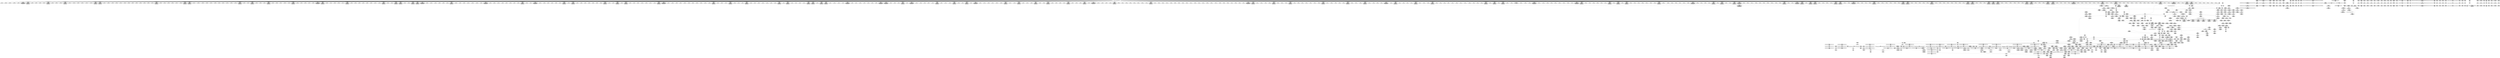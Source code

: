 digraph {
	CE0x5952310 [shape=record,shape=Mrecord,label="{CE0x5952310|selinux_inode_readlink:_tmp4|security/selinux/hooks.c,2805}"]
	CE0x598bc30 [shape=record,shape=Mrecord,label="{CE0x598bc30|_ret_void,_!dbg_!27722|include/linux/cred.h,175|*SummSink*}"]
	CE0x5985250 [shape=record,shape=Mrecord,label="{CE0x5985250|_call_void___invalid_creds(%struct.cred*_%cred,_i8*_%file,_i32_%line)_#10,_!dbg_!27721|include/linux/cred.h,174|*SummSource*}"]
	CE0x59af310 [shape=record,shape=Mrecord,label="{CE0x59af310|12:_i32,_56:_i8*,_:_CRE_360,376_|*MultipleSource*|*LoadInst*|security/selinux/hooks.c,1627|Function::inode_has_perm&Arg::inode::|security/selinux/hooks.c,1611}"]
	CE0x59c0880 [shape=record,shape=Mrecord,label="{CE0x59c0880|12:_i32,_56:_i8*,_:_CRE_913,914_}"]
	CE0x59534c0 [shape=record,shape=Mrecord,label="{CE0x59534c0|104:_%struct.inode*,_:_CRE_213,214_}"]
	CE0x59543c0 [shape=record,shape=Mrecord,label="{CE0x59543c0|104:_%struct.inode*,_:_CRE_256,264_|*MultipleSource*|Function::selinux_inode_readlink&Arg::dentry::|Function::dentry_has_perm&Arg::dentry::|security/selinux/hooks.c,1627}"]
	CE0x597fdc0 [shape=record,shape=Mrecord,label="{CE0x597fdc0|i32_1|*Constant*|*SummSink*}"]
	CE0x5944cb0 [shape=record,shape=Mrecord,label="{CE0x5944cb0|104:_%struct.inode*,_:_CRE_159,160_}"]
	CE0x59600c0 [shape=record,shape=Mrecord,label="{CE0x59600c0|GLOBAL:_lockdep_rcu_suspicious|*Constant*|*SummSink*}"]
	CE0x595eba0 [shape=record,shape=Mrecord,label="{CE0x595eba0|__validate_creds:_cred|Function::__validate_creds&Arg::cred::|*SummSink*}"]
	CE0x59375b0 [shape=record,shape=Mrecord,label="{CE0x59375b0|get_current:_tmp1|*SummSource*}"]
	CE0x5942380 [shape=record,shape=Mrecord,label="{CE0x5942380|12:_i32,_56:_i8*,_:_CRE_138,139_}"]
	CE0x5998b50 [shape=record,shape=Mrecord,label="{CE0x5998b50|12:_i32,_56:_i8*,_:_CRE_104,112_|*MultipleSource*|*LoadInst*|security/selinux/hooks.c,1627|Function::inode_has_perm&Arg::inode::|security/selinux/hooks.c,1611}"]
	CE0x59bc410 [shape=record,shape=Mrecord,label="{CE0x59bc410|12:_i32,_56:_i8*,_:_CRE_832,840_|*MultipleSource*|*LoadInst*|security/selinux/hooks.c,1627|Function::inode_has_perm&Arg::inode::|security/selinux/hooks.c,1611}"]
	CE0x59d4250 [shape=record,shape=Mrecord,label="{CE0x59d4250|inode_has_perm:_tmp7|security/selinux/hooks.c,1611}"]
	CE0x59d6120 [shape=record,shape=Mrecord,label="{CE0x59d6120|inode_has_perm:_tmp10|security/selinux/hooks.c,1611|*SummSource*}"]
	CE0x59813a0 [shape=record,shape=Mrecord,label="{CE0x59813a0|inode_has_perm:_call4|security/selinux/hooks.c,1617}"]
	CE0x59403e0 [shape=record,shape=Mrecord,label="{CE0x59403e0|inode_has_perm:_tmp14|security/selinux/hooks.c,1614|*SummSink*}"]
	CE0x597b6d0 [shape=record,shape=Mrecord,label="{CE0x597b6d0|GLOBAL:_inode_has_perm|*Constant*|*SummSink*}"]
	CE0x5942f10 [shape=record,shape=Mrecord,label="{CE0x5942f10|i32_78|*Constant*}"]
	CE0x5992970 [shape=record,shape=Mrecord,label="{CE0x5992970|get_current:_tmp2|*SummSource*}"]
	CE0x593a0d0 [shape=record,shape=Mrecord,label="{CE0x593a0d0|i64_3|*Constant*|*SummSource*}"]
	CE0x59520c0 [shape=record,shape=Mrecord,label="{CE0x59520c0|selinux_inode_readlink:_call|security/selinux/hooks.c,2805|*SummSink*}"]
	CE0x597ef90 [shape=record,shape=Mrecord,label="{CE0x597ef90|inode_has_perm:_do.end}"]
	CE0x59400d0 [shape=record,shape=Mrecord,label="{CE0x59400d0|inode_has_perm:_tmp13|security/selinux/hooks.c,1614|*SummSink*}"]
	CE0x595f340 [shape=record,shape=Mrecord,label="{CE0x595f340|inode_has_perm:_i_flags|security/selinux/hooks.c,1611}"]
	CE0x598fcd0 [shape=record,shape=Mrecord,label="{CE0x598fcd0|104:_%struct.inode*,_:_CRE_170,171_}"]
	CE0x59a9f10 [shape=record,shape=Mrecord,label="{CE0x59a9f10|12:_i32,_56:_i8*,_:_CRE_245,246_}"]
	CE0x59b8990 [shape=record,shape=Mrecord,label="{CE0x59b8990|12:_i32,_56:_i8*,_:_CRE_618,619_}"]
	CE0x59d1b00 [shape=record,shape=Mrecord,label="{CE0x59d1b00|inode_has_perm:_lnot|security/selinux/hooks.c,1611|*SummSink*}"]
	CE0x5927550 [shape=record,shape=Mrecord,label="{CE0x5927550|selinux_inode_readlink:_entry|*SummSource*}"]
	CE0x59cd9b0 [shape=record,shape=Mrecord,label="{CE0x59cd9b0|inode_has_perm:_tmp20|security/selinux/hooks.c,1618|*SummSink*}"]
	CE0x59c32b0 [shape=record,shape=Mrecord,label="{CE0x59c32b0|12:_i32,_56:_i8*,_:_CRE_979,980_}"]
	CE0x59d5300 [shape=record,shape=Mrecord,label="{CE0x59d5300|inode_has_perm:_tmp9|security/selinux/hooks.c,1611}"]
	CE0x59bec00 [shape=record,shape=Mrecord,label="{CE0x59bec00|12:_i32,_56:_i8*,_:_CRE_889,890_}"]
	CE0x5952e30 [shape=record,shape=Mrecord,label="{CE0x5952e30|104:_%struct.inode*,_:_CRE_206,207_}"]
	CE0x59b7c80 [shape=record,shape=Mrecord,label="{CE0x59b7c80|12:_i32,_56:_i8*,_:_CRE_607,608_}"]
	CE0x592dda0 [shape=record,shape=Mrecord,label="{CE0x592dda0|GLOBAL:_dentry_has_perm|*Constant*|*SummSink*}"]
	CE0x592e970 [shape=record,shape=Mrecord,label="{CE0x592e970|selinux_inode_readlink:_dentry|Function::selinux_inode_readlink&Arg::dentry::}"]
	CE0x594ebf0 [shape=record,shape=Mrecord,label="{CE0x594ebf0|selinux_inode_readlink:_tmp7|security/selinux/hooks.c,2805|*SummSource*}"]
	CE0x59ad0b0 [shape=record,shape=Mrecord,label="{CE0x59ad0b0|12:_i32,_56:_i8*,_:_CRE_292,293_}"]
	CE0x59795a0 [shape=record,shape=Mrecord,label="{CE0x59795a0|104:_%struct.inode*,_:_CRE_317,318_}"]
	CE0x5953b50 [shape=record,shape=Mrecord,label="{CE0x5953b50|104:_%struct.inode*,_:_CRE_220,221_}"]
	CE0x59a7c00 [shape=record,shape=Mrecord,label="{CE0x59a7c00|12:_i32,_56:_i8*,_:_CRE_186,187_}"]
	CE0x5984fd0 [shape=record,shape=Mrecord,label="{CE0x5984fd0|__validate_creds:_tmp7|include/linux/cred.h,174|*SummSource*}"]
	CE0x599fa30 [shape=record,shape=Mrecord,label="{CE0x599fa30|__validate_creds:_lnot.ext|include/linux/cred.h,173}"]
	CE0x599ddd0 [shape=record,shape=Mrecord,label="{CE0x599ddd0|104:_%struct.inode*,_:_CRE_16,24_|*MultipleSource*|Function::selinux_inode_readlink&Arg::dentry::|Function::dentry_has_perm&Arg::dentry::|security/selinux/hooks.c,1627}"]
	CE0x5940c10 [shape=record,shape=Mrecord,label="{CE0x5940c10|inode_has_perm:_i_security|security/selinux/hooks.c,1615|*SummSink*}"]
	CE0x599d570 [shape=record,shape=Mrecord,label="{CE0x599d570|__validate_creds:_lnot1|include/linux/cred.h,173}"]
	CE0x59c8cb0 [shape=record,shape=Mrecord,label="{CE0x59c8cb0|_ret_i32_%tmp6,_!dbg_!27716|security/selinux/hooks.c,197}"]
	CE0x5989cc0 [shape=record,shape=Mrecord,label="{CE0x5989cc0|__validate_creds:_line|Function::__validate_creds&Arg::line::}"]
	CE0x59955b0 [shape=record,shape=Mrecord,label="{CE0x59955b0|COLLAPSED:_GCMRE___llvm_gcov_ctr98_internal_global_2_x_i64_zeroinitializer:_elem_0:default:}"]
	CE0x599b080 [shape=record,shape=Mrecord,label="{CE0x599b080|GLOBAL:___llvm_gcov_ctr155|Global_var:__llvm_gcov_ctr155|*SummSink*}"]
	CE0x5924140 [shape=record,shape=Mrecord,label="{CE0x5924140|selinux_inode_readlink:_tmp2|*SummSource*}"]
	CE0x595db40 [shape=record,shape=Mrecord,label="{CE0x595db40|inode_has_perm:_do.body|*SummSink*}"]
	CE0x59c3790 [shape=record,shape=Mrecord,label="{CE0x59c3790|12:_i32,_56:_i8*,_:_CRE_984,988_|*MultipleSource*|*LoadInst*|security/selinux/hooks.c,1627|Function::inode_has_perm&Arg::inode::|security/selinux/hooks.c,1611}"]
	CE0x597fba0 [shape=record,shape=Mrecord,label="{CE0x597fba0|_call_void___validate_creds(%struct.cred*_%cred,_i8*_getelementptr_inbounds_(_25_x_i8_,_25_x_i8_*_.str3,_i32_0,_i32_0),_i32_1609)_#10,_!dbg_!27719|security/selinux/hooks.c,1609|*SummSink*}"]
	CE0x59c0ae0 [shape=record,shape=Mrecord,label="{CE0x59c0ae0|12:_i32,_56:_i8*,_:_CRE_915,916_}"]
	CE0x59b15c0 [shape=record,shape=Mrecord,label="{CE0x59b15c0|12:_i32,_56:_i8*,_:_CRE_476,477_}"]
	CE0x59b8600 [shape=record,shape=Mrecord,label="{CE0x59b8600|12:_i32,_56:_i8*,_:_CRE_615,616_}"]
	CE0x59b8140 [shape=record,shape=Mrecord,label="{CE0x59b8140|12:_i32,_56:_i8*,_:_CRE_611,612_}"]
	CE0x5938110 [shape=record,shape=Mrecord,label="{CE0x5938110|selinux_inode_readlink:_tmp2}"]
	CE0x59c2840 [shape=record,shape=Mrecord,label="{CE0x59c2840|12:_i32,_56:_i8*,_:_CRE_960,968_|*MultipleSource*|*LoadInst*|security/selinux/hooks.c,1627|Function::inode_has_perm&Arg::inode::|security/selinux/hooks.c,1611}"]
	CE0x592b0e0 [shape=record,shape=Mrecord,label="{CE0x592b0e0|_call_void_mcount()_#3|*SummSource*}"]
	CE0x59f4600 [shape=record,shape=Mrecord,label="{CE0x59f4600|cred_sid:_bb}"]
	CE0x59c3360 [shape=record,shape=Mrecord,label="{CE0x59c3360|12:_i32,_56:_i8*,_:_CRE_980,981_}"]
	CE0x5930dd0 [shape=record,shape=Mrecord,label="{CE0x5930dd0|104:_%struct.inode*,_:_CRE_91,92_}"]
	CE0x5990bd0 [shape=record,shape=Mrecord,label="{CE0x5990bd0|104:_%struct.inode*,_:_CRE_186,187_}"]
	CE0x59d3d30 [shape=record,shape=Mrecord,label="{CE0x59d3d30|inode_has_perm:_tobool2|security/selinux/hooks.c,1611|*SummSource*}"]
	CE0x5945fe0 [shape=record,shape=Mrecord,label="{CE0x5945fe0|dentry_has_perm:_tmp2|*SummSink*}"]
	CE0x59d7510 [shape=record,shape=Mrecord,label="{CE0x59d7510|i32_512|*Constant*}"]
	CE0x594af30 [shape=record,shape=Mrecord,label="{CE0x594af30|dentry_has_perm:_dentry1|security/selinux/hooks.c,1631|*SummSink*}"]
	CE0x592d770 [shape=record,shape=Mrecord,label="{CE0x592d770|selinux_inode_readlink:_call5|security/selinux/hooks.c,2807|*SummSource*}"]
	CE0x59bbdb0 [shape=record,shape=Mrecord,label="{CE0x59bbdb0|12:_i32,_56:_i8*,_:_CRE_808,816_|*MultipleSource*|*LoadInst*|security/selinux/hooks.c,1627|Function::inode_has_perm&Arg::inode::|security/selinux/hooks.c,1611}"]
	CE0x59392c0 [shape=record,shape=Mrecord,label="{CE0x59392c0|i64*_getelementptr_inbounds_(_11_x_i64_,_11_x_i64_*___llvm_gcov_ctr229,_i64_0,_i64_6)|*Constant*}"]
	CE0x5991440 [shape=record,shape=Mrecord,label="{CE0x5991440|104:_%struct.inode*,_:_CRE_195,196_}"]
	CE0x593e710 [shape=record,shape=Mrecord,label="{CE0x593e710|i8_1|*Constant*|*SummSink*}"]
	CE0x5953010 [shape=record,shape=Mrecord,label="{CE0x5953010|104:_%struct.inode*,_:_CRE_208,209_}"]
	CE0x5949230 [shape=record,shape=Mrecord,label="{CE0x5949230|__validate_creds:_tmp5|include/linux/cred.h,173|*SummSource*}"]
	CE0x59b57b0 [shape=record,shape=Mrecord,label="{CE0x59b57b0|12:_i32,_56:_i8*,_:_CRE_576,577_}"]
	CE0x59532e0 [shape=record,shape=Mrecord,label="{CE0x59532e0|104:_%struct.inode*,_:_CRE_211,212_}"]
	CE0x5990720 [shape=record,shape=Mrecord,label="{CE0x5990720|104:_%struct.inode*,_:_CRE_181,182_}"]
	CE0x5935f40 [shape=record,shape=Mrecord,label="{CE0x5935f40|selinux_inode_readlink:_tmp1|*SummSink*}"]
	CE0x598bfd0 [shape=record,shape=Mrecord,label="{CE0x598bfd0|cred_sid:_tmp3|*SummSink*}"]
	CE0x5979690 [shape=record,shape=Mrecord,label="{CE0x5979690|104:_%struct.inode*,_:_CRE_318,319_}"]
	CE0x59254f0 [shape=record,shape=Mrecord,label="{CE0x59254f0|i64*_getelementptr_inbounds_(_11_x_i64_,_11_x_i64_*___llvm_gcov_ctr229,_i64_0,_i64_6)|*Constant*|*SummSink*}"]
	CE0x595a360 [shape=record,shape=Mrecord,label="{CE0x595a360|selinux_inode_readlink:_tmp10|security/selinux/hooks.c,2805}"]
	CE0x59d6290 [shape=record,shape=Mrecord,label="{CE0x59d6290|inode_has_perm:_tmp10|security/selinux/hooks.c,1611|*SummSink*}"]
	CE0x595d360 [shape=record,shape=Mrecord,label="{CE0x595d360|inode_has_perm:_if.then|*SummSource*}"]
	CE0x59b9ff0 [shape=record,shape=Mrecord,label="{CE0x59b9ff0|12:_i32,_56:_i8*,_:_CRE_684,688_|*MultipleSource*|*LoadInst*|security/selinux/hooks.c,1627|Function::inode_has_perm&Arg::inode::|security/selinux/hooks.c,1611}"]
	CE0x59eb740 [shape=record,shape=Mrecord,label="{CE0x59eb740|inode_has_perm:_tmp16|security/selinux/hooks.c,1615}"]
	CE0x59a9190 [shape=record,shape=Mrecord,label="{CE0x59a9190|12:_i32,_56:_i8*,_:_CRE_212,216_|*MultipleSource*|*LoadInst*|security/selinux/hooks.c,1627|Function::inode_has_perm&Arg::inode::|security/selinux/hooks.c,1611}"]
	CE0x598c590 [shape=record,shape=Mrecord,label="{CE0x598c590|12:_i32,_56:_i8*,_:_CRE_142,143_}"]
	CE0x5994ff0 [shape=record,shape=Mrecord,label="{CE0x5994ff0|i32_0|*Constant*}"]
	CE0x598fbe0 [shape=record,shape=Mrecord,label="{CE0x598fbe0|104:_%struct.inode*,_:_CRE_169,170_}"]
	CE0x5992f60 [shape=record,shape=Mrecord,label="{CE0x5992f60|12:_i32,_56:_i8*,_:_CRE_151,152_}"]
	CE0x59f34e0 [shape=record,shape=Mrecord,label="{CE0x59f34e0|cred_sid:_tmp4|*LoadInst*|security/selinux/hooks.c,196}"]
	CE0x59b6e40 [shape=record,shape=Mrecord,label="{CE0x59b6e40|12:_i32,_56:_i8*,_:_CRE_595,596_}"]
	CE0x593aa50 [shape=record,shape=Mrecord,label="{CE0x593aa50|i64_1|*Constant*|*SummSource*}"]
	CE0x5945250 [shape=record,shape=Mrecord,label="{CE0x5945250|104:_%struct.inode*,_:_CRE_165,166_}"]
	CE0x59d43c0 [shape=record,shape=Mrecord,label="{CE0x59d43c0|i64*_getelementptr_inbounds_(_8_x_i64_,_8_x_i64_*___llvm_gcov_ctr154,_i64_0,_i64_5)|*Constant*|*SummSink*}"]
	CE0x5997110 [shape=record,shape=Mrecord,label="{CE0x5997110|__validate_creds:_tobool|include/linux/cred.h,173}"]
	CE0x59be740 [shape=record,shape=Mrecord,label="{CE0x59be740|12:_i32,_56:_i8*,_:_CRE_885,886_}"]
	CE0x59ab560 [shape=record,shape=Mrecord,label="{CE0x59ab560|12:_i32,_56:_i8*,_:_CRE_269,270_}"]
	CE0x59a6fd0 [shape=record,shape=Mrecord,label="{CE0x59a6fd0|12:_i32,_56:_i8*,_:_CRE_173,174_}"]
	CE0x59cca30 [shape=record,shape=Mrecord,label="{CE0x59cca30|_ret_i32_%retval.0,_!dbg_!27728|security/selinux/avc.c,775|*SummSink*}"]
	CE0x59a6a30 [shape=record,shape=Mrecord,label="{CE0x59a6a30|12:_i32,_56:_i8*,_:_CRE_167,168_}"]
	"CONST[source:0(mediator),value:2(dynamic)][purpose:{object}]"
	CE0x5960560 [shape=record,shape=Mrecord,label="{CE0x5960560|get_current:_tmp3|*SummSink*}"]
	CE0x5993da0 [shape=record,shape=Mrecord,label="{CE0x5993da0|i64*_getelementptr_inbounds_(_2_x_i64_,_2_x_i64_*___llvm_gcov_ctr98,_i64_0,_i64_1)|*Constant*}"]
	CE0x59bd440 [shape=record,shape=Mrecord,label="{CE0x59bd440|12:_i32,_56:_i8*,_:_CRE_869,870_}"]
	CE0x597d040 [shape=record,shape=Mrecord,label="{CE0x597d040|_ret_i32_%retval.0,_!dbg_!27739|security/selinux/hooks.c,1618|*SummSink*}"]
	CE0x59b64c0 [shape=record,shape=Mrecord,label="{CE0x59b64c0|12:_i32,_56:_i8*,_:_CRE_587,588_}"]
	CE0x598f1b0 [shape=record,shape=Mrecord,label="{CE0x598f1b0|cred_sid:_tmp1}"]
	CE0x59aaed0 [shape=record,shape=Mrecord,label="{CE0x59aaed0|12:_i32,_56:_i8*,_:_CRE_262,263_}"]
	CE0x59c1de0 [shape=record,shape=Mrecord,label="{CE0x59c1de0|12:_i32,_56:_i8*,_:_CRE_931,932_}"]
	CE0x59b27e0 [shape=record,shape=Mrecord,label="{CE0x59b27e0|12:_i32,_56:_i8*,_:_CRE_504,508_|*MultipleSource*|*LoadInst*|security/selinux/hooks.c,1627|Function::inode_has_perm&Arg::inode::|security/selinux/hooks.c,1611}"]
	CE0x59ab690 [shape=record,shape=Mrecord,label="{CE0x59ab690|12:_i32,_56:_i8*,_:_CRE_270,271_}"]
	CE0x5959d40 [shape=record,shape=Mrecord,label="{CE0x5959d40|i64_4|*Constant*|*SummSink*}"]
	CE0x5943c50 [shape=record,shape=Mrecord,label="{CE0x5943c50|selinux_inode_readlink:_tmp21|security/selinux/hooks.c,2805|*SummSource*}"]
	CE0x593ecf0 [shape=record,shape=Mrecord,label="{CE0x593ecf0|selinux_inode_readlink:_tmp18|security/selinux/hooks.c,2805|*SummSink*}"]
	CE0x59b77c0 [shape=record,shape=Mrecord,label="{CE0x59b77c0|12:_i32,_56:_i8*,_:_CRE_603,604_}"]
	CE0x5981e20 [shape=record,shape=Mrecord,label="{CE0x5981e20|i32_(i32,_i32,_i16,_i32,_%struct.common_audit_data*)*_bitcast_(i32_(i32,_i32,_i16,_i32,_%struct.common_audit_data.495*)*_avc_has_perm_to_i32_(i32,_i32,_i16,_i32,_%struct.common_audit_data*)*)|*Constant*}"]
	CE0x59d26e0 [shape=record,shape=Mrecord,label="{CE0x59d26e0|inode_has_perm:_conv|security/selinux/hooks.c,1611}"]
	CE0x598d540 [shape=record,shape=Mrecord,label="{CE0x598d540|i64*_getelementptr_inbounds_(_8_x_i64_,_8_x_i64_*___llvm_gcov_ctr154,_i64_0,_i64_1)|*Constant*}"]
	CE0x597c8c0 [shape=record,shape=Mrecord,label="{CE0x597c8c0|inode_has_perm:_adp|Function::inode_has_perm&Arg::adp::}"]
	CE0x59b7ee0 [shape=record,shape=Mrecord,label="{CE0x59b7ee0|12:_i32,_56:_i8*,_:_CRE_609,610_}"]
	CE0x5935890 [shape=record,shape=Mrecord,label="{CE0x5935890|selinux_inode_readlink:_tmp14|security/selinux/hooks.c,2805|*SummSink*}"]
	CE0x59b8f80 [shape=record,shape=Mrecord,label="{CE0x59b8f80|12:_i32,_56:_i8*,_:_CRE_623,624_}"]
	CE0x5990090 [shape=record,shape=Mrecord,label="{CE0x5990090|104:_%struct.inode*,_:_CRE_174,175_}"]
	CE0x59884a0 [shape=record,shape=Mrecord,label="{CE0x59884a0|__validate_creds:_file|Function::__validate_creds&Arg::file::|*SummSource*}"]
	CE0x59964c0 [shape=record,shape=Mrecord,label="{CE0x59964c0|GLOBAL:___validate_creds|*Constant*|*SummSink*}"]
	CE0x59cbdc0 [shape=record,shape=Mrecord,label="{CE0x59cbdc0|inode_has_perm:_tmp17|security/selinux/hooks.c,1617}"]
	CE0x59aa1b0 [shape=record,shape=Mrecord,label="{CE0x59aa1b0|12:_i32,_56:_i8*,_:_CRE_248,249_}"]
	CE0x59c2500 [shape=record,shape=Mrecord,label="{CE0x59c2500|12:_i32,_56:_i8*,_:_CRE_944,952_|*MultipleSource*|*LoadInst*|security/selinux/hooks.c,1627|Function::inode_has_perm&Arg::inode::|security/selinux/hooks.c,1611}"]
	CE0x59ae870 [shape=record,shape=Mrecord,label="{CE0x59ae870|12:_i32,_56:_i8*,_:_CRE_312,320_|*MultipleSource*|*LoadInst*|security/selinux/hooks.c,1627|Function::inode_has_perm&Arg::inode::|security/selinux/hooks.c,1611}"]
	CE0x592f600 [shape=record,shape=Mrecord,label="{CE0x592f600|i32_2|*Constant*|*SummSink*}"]
	CE0x5996b50 [shape=record,shape=Mrecord,label="{CE0x5996b50|i32_4|*Constant*|*SummSource*}"]
	CE0x59cc850 [shape=record,shape=Mrecord,label="{CE0x59cc850|_ret_i32_%retval.0,_!dbg_!27728|security/selinux/avc.c,775|*SummSource*}"]
	CE0x592c2f0 [shape=record,shape=Mrecord,label="{CE0x592c2f0|dentry_has_perm:_tmp3|*SummSource*}"]
	CE0x5944220 [shape=record,shape=Mrecord,label="{CE0x5944220|104:_%struct.inode*,_:_CRE_147,148_}"]
	CE0x59909f0 [shape=record,shape=Mrecord,label="{CE0x59909f0|104:_%struct.inode*,_:_CRE_184,185_}"]
	CE0x599ba40 [shape=record,shape=Mrecord,label="{CE0x599ba40|__validate_creds:_tmp4|include/linux/cred.h,173|*SummSource*}"]
	CE0x59a2880 [shape=record,shape=Mrecord,label="{CE0x59a2880|cred_sid:_tmp6|security/selinux/hooks.c,197|*SummSink*}"]
	CE0x594bfb0 [shape=record,shape=Mrecord,label="{CE0x594bfb0|selinux_inode_readlink:_tmp19|security/selinux/hooks.c,2805|*SummSource*}"]
	CE0x5961100 [shape=record,shape=Mrecord,label="{CE0x5961100|i64*_getelementptr_inbounds_(_11_x_i64_,_11_x_i64_*___llvm_gcov_ctr229,_i64_0,_i64_0)|*Constant*}"]
	CE0x592c7a0 [shape=record,shape=Mrecord,label="{CE0x592c7a0|_call_void_mcount()_#3|*SummSink*}"]
	CE0x5953a60 [shape=record,shape=Mrecord,label="{CE0x5953a60|104:_%struct.inode*,_:_CRE_219,220_}"]
	CE0x59490b0 [shape=record,shape=Mrecord,label="{CE0x59490b0|__validate_creds:_tmp5|include/linux/cred.h,173}"]
	CE0x59a8dd0 [shape=record,shape=Mrecord,label="{CE0x59a8dd0|12:_i32,_56:_i8*,_:_CRE_205,206_}"]
	CE0x5941b30 [shape=record,shape=Mrecord,label="{CE0x5941b30|GLOBAL:_get_current|*Constant*|*SummSource*}"]
	CE0x5996530 [shape=record,shape=Mrecord,label="{CE0x5996530|GLOBAL:___validate_creds|*Constant*|*SummSource*}"]
	CE0x594b880 [shape=record,shape=Mrecord,label="{CE0x594b880|i64*_getelementptr_inbounds_(_11_x_i64_,_11_x_i64_*___llvm_gcov_ctr229,_i64_0,_i64_9)|*Constant*|*SummSink*}"]
	CE0x5946d20 [shape=record,shape=Mrecord,label="{CE0x5946d20|GLOBAL:___llvm_gcov_ctr229|Global_var:__llvm_gcov_ctr229}"]
	CE0x61692f0 [shape=record,shape=Mrecord,label="{CE0x61692f0|selinux_inode_readlink:_bb|*SummSink*}"]
	CE0x59d7010 [shape=record,shape=Mrecord,label="{CE0x59d7010|inode_has_perm:_tmp12|security/selinux/hooks.c,1612|*SummSink*}"]
	CE0x5978f40 [shape=record,shape=Mrecord,label="{CE0x5978f40|104:_%struct.inode*,_:_CRE_310,311_}"]
	CE0x59d1b70 [shape=record,shape=Mrecord,label="{CE0x59d1b70|inode_has_perm:_lnot|security/selinux/hooks.c,1611}"]
	CE0x59adef0 [shape=record,shape=Mrecord,label="{CE0x59adef0|12:_i32,_56:_i8*,_:_CRE_304,305_}"]
	CE0x59bd070 [shape=record,shape=Mrecord,label="{CE0x59bd070|12:_i32,_56:_i8*,_:_CRE_866,867_}"]
	CE0x5997d50 [shape=record,shape=Mrecord,label="{CE0x5997d50|i1_true|*Constant*}"]
	CE0x592bc00 [shape=record,shape=Mrecord,label="{CE0x592bc00|selinux_inode_readlink:_if.end}"]
	CE0x598df70 [shape=record,shape=Mrecord,label="{CE0x598df70|i32_1609|*Constant*|*SummSource*}"]
	CE0x59a8740 [shape=record,shape=Mrecord,label="{CE0x59a8740|12:_i32,_56:_i8*,_:_CRE_198,199_}"]
	CE0x5936200 [shape=record,shape=Mrecord,label="{CE0x5936200|selinux_inode_readlink:_if.then|*SummSource*}"]
	CE0x5944800 [shape=record,shape=Mrecord,label="{CE0x5944800|104:_%struct.inode*,_:_CRE_154,155_}"]
	CE0x5945f70 [shape=record,shape=Mrecord,label="{CE0x5945f70|dentry_has_perm:_tmp2|*SummSource*}"]
	CE0x59aa570 [shape=record,shape=Mrecord,label="{CE0x59aa570|12:_i32,_56:_i8*,_:_CRE_252,253_}"]
	CE0x59c99c0 [shape=record,shape=Mrecord,label="{CE0x59c99c0|i32_3|*Constant*|*SummSink*}"]
	CE0x5938f80 [shape=record,shape=Mrecord,label="{CE0x5938f80|selinux_inode_readlink:_tmp12|security/selinux/hooks.c,2805|*SummSink*}"]
	CE0x5939b90 [shape=record,shape=Mrecord,label="{CE0x5939b90|selinux_inode_readlink:_tmp11|security/selinux/hooks.c,2805|*SummSink*}"]
	CE0x59528c0 [shape=record,shape=Mrecord,label="{CE0x59528c0|104:_%struct.inode*,_:_CRE_200,201_}"]
	CE0x59baf00 [shape=record,shape=Mrecord,label="{CE0x59baf00|12:_i32,_56:_i8*,_:_CRE_744,752_|*MultipleSource*|*LoadInst*|security/selinux/hooks.c,1627|Function::inode_has_perm&Arg::inode::|security/selinux/hooks.c,1611}"]
	CE0x593e0a0 [shape=record,shape=Mrecord,label="{CE0x593e0a0|selinux_inode_readlink:_tmp16|security/selinux/hooks.c,2805|*SummSink*}"]
	CE0x597ea70 [shape=record,shape=Mrecord,label="{CE0x597ea70|dentry_has_perm:_ad|security/selinux/hooks.c, 1628|*SummSource*}"]
	CE0x59d01e0 [shape=record,shape=Mrecord,label="{CE0x59d01e0|avc_has_perm:_requested|Function::avc_has_perm&Arg::requested::|*SummSource*}"]
	CE0x59c0fa0 [shape=record,shape=Mrecord,label="{CE0x59c0fa0|12:_i32,_56:_i8*,_:_CRE_919,920_}"]
	CE0x592c3b0 [shape=record,shape=Mrecord,label="{CE0x592c3b0|dentry_has_perm:_tmp3|*SummSink*}"]
	CE0x59c0620 [shape=record,shape=Mrecord,label="{CE0x59c0620|12:_i32,_56:_i8*,_:_CRE_911,912_}"]
	CE0x592a630 [shape=record,shape=Mrecord,label="{CE0x592a630|i64*_getelementptr_inbounds_(_11_x_i64_,_11_x_i64_*___llvm_gcov_ctr229,_i64_0,_i64_1)|*Constant*|*SummSource*}"]
	CE0x593fff0 [shape=record,shape=Mrecord,label="{CE0x593fff0|inode_has_perm:_tmp13|security/selinux/hooks.c,1614}"]
	CE0x599fb80 [shape=record,shape=Mrecord,label="{CE0x599fb80|12:_i32,_56:_i8*,_:_CRE_88,96_|*MultipleSource*|*LoadInst*|security/selinux/hooks.c,1627|Function::inode_has_perm&Arg::inode::|security/selinux/hooks.c,1611}"]
	CE0x59b8d20 [shape=record,shape=Mrecord,label="{CE0x59b8d20|12:_i32,_56:_i8*,_:_CRE_621,622_}"]
	CE0x59a9de0 [shape=record,shape=Mrecord,label="{CE0x59a9de0|12:_i32,_56:_i8*,_:_CRE_243,244_}"]
	CE0x59b8860 [shape=record,shape=Mrecord,label="{CE0x59b8860|12:_i32,_56:_i8*,_:_CRE_617,618_}"]
	CE0x59cc690 [shape=record,shape=Mrecord,label="{CE0x59cc690|avc_has_perm:_auditdata|Function::avc_has_perm&Arg::auditdata::|*SummSink*}"]
	CE0x595e400 [shape=record,shape=Mrecord,label="{CE0x595e400|_call_void_mcount()_#3}"]
	CE0x59b0000 [shape=record,shape=Mrecord,label="{CE0x59b0000|12:_i32,_56:_i8*,_:_CRE_416,424_|*MultipleSource*|*LoadInst*|security/selinux/hooks.c,1627|Function::inode_has_perm&Arg::inode::|security/selinux/hooks.c,1611}"]
	CE0x593dbd0 [shape=record,shape=Mrecord,label="{CE0x593dbd0|i8*_getelementptr_inbounds_(_25_x_i8_,_25_x_i8_*_.str3,_i32_0,_i32_0)|*Constant*|*SummSource*}"]
	CE0x597de80 [shape=record,shape=Mrecord,label="{CE0x597de80|inode_has_perm:_tmp4|security/selinux/hooks.c,1609|*SummSource*}"]
	CE0x59b4d00 [shape=record,shape=Mrecord,label="{CE0x59b4d00|12:_i32,_56:_i8*,_:_CRE_567,568_}"]
	CE0x59aa2a0 [shape=record,shape=Mrecord,label="{CE0x59aa2a0|12:_i32,_56:_i8*,_:_CRE_249,250_}"]
	CE0x59d2180 [shape=record,shape=Mrecord,label="{CE0x59d2180|inode_has_perm:_lnot1|security/selinux/hooks.c,1611}"]
	CE0x59bd570 [shape=record,shape=Mrecord,label="{CE0x59bd570|12:_i32,_56:_i8*,_:_CRE_870,871_}"]
	CE0x598faf0 [shape=record,shape=Mrecord,label="{CE0x598faf0|104:_%struct.inode*,_:_CRE_168,169_}"]
	CE0x59a8470 [shape=record,shape=Mrecord,label="{CE0x59a8470|12:_i32,_56:_i8*,_:_CRE_195,196_}"]
	CE0x59283a0 [shape=record,shape=Mrecord,label="{CE0x59283a0|selinux_inode_readlink:_land.lhs.true}"]
	CE0x599d490 [shape=record,shape=Mrecord,label="{CE0x599d490|__validate_creds:_lnot|include/linux/cred.h,173|*SummSink*}"]
	CE0x59aece0 [shape=record,shape=Mrecord,label="{CE0x59aece0|12:_i32,_56:_i8*,_:_CRE_336,344_|*MultipleSource*|*LoadInst*|security/selinux/hooks.c,1627|Function::inode_has_perm&Arg::inode::|security/selinux/hooks.c,1611}"]
	CE0x59ebad0 [shape=record,shape=Mrecord,label="{CE0x59ebad0|inode_has_perm:_tmp16|security/selinux/hooks.c,1615|*SummSink*}"]
	CE0x595e160 [shape=record,shape=Mrecord,label="{CE0x595e160|inode_has_perm:_tmp3|*SummSink*}"]
	CE0x59801c0 [shape=record,shape=Mrecord,label="{CE0x59801c0|avc_has_perm:_entry|*SummSink*}"]
	CE0x59b4250 [shape=record,shape=Mrecord,label="{CE0x59b4250|12:_i32,_56:_i8*,_:_CRE_558,559_}"]
	CE0x598f3a0 [shape=record,shape=Mrecord,label="{CE0x598f3a0|cred_sid:_tmp1|*SummSink*}"]
	CE0x595a050 [shape=record,shape=Mrecord,label="{CE0x595a050|selinux_inode_readlink:_tmp9|security/selinux/hooks.c,2805|*SummSink*}"]
	CE0x5981a50 [shape=record,shape=Mrecord,label="{CE0x5981a50|inode_has_perm:_call4|security/selinux/hooks.c,1617|*SummSource*}"]
	CE0x59a07b0 [shape=record,shape=Mrecord,label="{CE0x59a07b0|i64*_getelementptr_inbounds_(_2_x_i64_,_2_x_i64_*___llvm_gcov_ctr131,_i64_0,_i64_0)|*Constant*|*SummSource*}"]
	CE0x59454f0 [shape=record,shape=Mrecord,label="{CE0x59454f0|i64*_getelementptr_inbounds_(_2_x_i64_,_2_x_i64_*___llvm_gcov_ctr153,_i64_0,_i64_0)|*Constant*|*SummSource*}"]
	CE0x6d577b0 [shape=record,shape=Mrecord,label="{CE0x6d577b0|selinux_inode_readlink:_do.end|*SummSource*}"]
	CE0x59be020 [shape=record,shape=Mrecord,label="{CE0x59be020|12:_i32,_56:_i8*,_:_CRE_879,880_}"]
	CE0x59244c0 [shape=record,shape=Mrecord,label="{CE0x59244c0|selinux_inode_readlink:_tmp3|*SummSource*}"]
	CE0x59ab1a0 [shape=record,shape=Mrecord,label="{CE0x59ab1a0|12:_i32,_56:_i8*,_:_CRE_265,266_}"]
	CE0x59b17c0 [shape=record,shape=Mrecord,label="{CE0x59b17c0|12:_i32,_56:_i8*,_:_CRE_478,479_}"]
	CE0x59aa390 [shape=record,shape=Mrecord,label="{CE0x59aa390|12:_i32,_56:_i8*,_:_CRE_250,251_}"]
	CE0x5954810 [shape=record,shape=Mrecord,label="{CE0x5954810|104:_%struct.inode*,_:_CRE_280,288_|*MultipleSource*|Function::selinux_inode_readlink&Arg::dentry::|Function::dentry_has_perm&Arg::dentry::|security/selinux/hooks.c,1627}"]
	CE0x59d5ff0 [shape=record,shape=Mrecord,label="{CE0x59d5ff0|inode_has_perm:_tmp10|security/selinux/hooks.c,1611}"]
	CE0x599ee00 [shape=record,shape=Mrecord,label="{CE0x599ee00|12:_i32,_56:_i8*,_:_CRE_4,8_|*MultipleSource*|*LoadInst*|security/selinux/hooks.c,1627|Function::inode_has_perm&Arg::inode::|security/selinux/hooks.c,1611}"]
	CE0x59456c0 [shape=record,shape=Mrecord,label="{CE0x59456c0|COLLAPSED:_GCMRE___llvm_gcov_ctr153_internal_global_2_x_i64_zeroinitializer:_elem_0:default:}"]
	CE0x597f060 [shape=record,shape=Mrecord,label="{CE0x597f060|inode_has_perm:_do.end|*SummSource*}"]
	CE0x59a8fb0 [shape=record,shape=Mrecord,label="{CE0x59a8fb0|12:_i32,_56:_i8*,_:_CRE_207,208_}"]
	CE0x592f210 [shape=record,shape=Mrecord,label="{CE0x592f210|dentry_has_perm:_dentry|Function::dentry_has_perm&Arg::dentry::|*SummSink*}"]
	CE0x595eac0 [shape=record,shape=Mrecord,label="{CE0x595eac0|__validate_creds:_entry}"]
	CE0x59c0c10 [shape=record,shape=Mrecord,label="{CE0x59c0c10|12:_i32,_56:_i8*,_:_CRE_916,917_}"]
	CE0x59935f0 [shape=record,shape=Mrecord,label="{CE0x59935f0|12:_i32,_56:_i8*,_:_CRE_158,159_}"]
	CE0x59b4380 [shape=record,shape=Mrecord,label="{CE0x59b4380|12:_i32,_56:_i8*,_:_CRE_559,560_}"]
	CE0x598b630 [shape=record,shape=Mrecord,label="{CE0x598b630|inode_has_perm:_tmp}"]
	CE0x594e670 [shape=record,shape=Mrecord,label="{CE0x594e670|selinux_inode_readlink:_tmp6|security/selinux/hooks.c,2805|*SummSource*}"]
	CE0x595d7f0 [shape=record,shape=Mrecord,label="{CE0x595d7f0|__validate_creds:_expval|include/linux/cred.h,173|*SummSource*}"]
	CE0x5946ad0 [shape=record,shape=Mrecord,label="{CE0x5946ad0|i64_0|*Constant*}"]
	CE0x59d4900 [shape=record,shape=Mrecord,label="{CE0x59d4900|GLOBAL:___llvm_gcov_ctr154|Global_var:__llvm_gcov_ctr154}"]
	CE0x59969e0 [shape=record,shape=Mrecord,label="{CE0x59969e0|i32_4|*Constant*}"]
	CE0x59f2ed0 [shape=record,shape=Mrecord,label="{CE0x59f2ed0|i32_0|*Constant*}"]
	CE0x5991170 [shape=record,shape=Mrecord,label="{CE0x5991170|104:_%struct.inode*,_:_CRE_192,193_}"]
	CE0x59f3740 [shape=record,shape=Mrecord,label="{CE0x59f3740|cred_sid:_tmp4|*LoadInst*|security/selinux/hooks.c,196|*SummSink*}"]
	CE0x59afbc0 [shape=record,shape=Mrecord,label="{CE0x59afbc0|12:_i32,_56:_i8*,_:_CRE_400,408_|*MultipleSource*|*LoadInst*|security/selinux/hooks.c,1627|Function::inode_has_perm&Arg::inode::|security/selinux/hooks.c,1611}"]
	CE0x59d7390 [shape=record,shape=Mrecord,label="{CE0x59d7390|inode_has_perm:_tmp12|security/selinux/hooks.c,1612}"]
	CE0x597cea0 [shape=record,shape=Mrecord,label="{CE0x597cea0|_ret_i32_%retval.0,_!dbg_!27739|security/selinux/hooks.c,1618|*SummSource*}"]
	CE0x59bf580 [shape=record,shape=Mrecord,label="{CE0x59bf580|12:_i32,_56:_i8*,_:_CRE_897,898_}"]
	CE0x59b7a20 [shape=record,shape=Mrecord,label="{CE0x59b7a20|12:_i32,_56:_i8*,_:_CRE_605,606_}"]
	CE0x59cc350 [shape=record,shape=Mrecord,label="{CE0x59cc350|inode_has_perm:_retval.0}"]
	CE0x59b58e0 [shape=record,shape=Mrecord,label="{CE0x59b58e0|12:_i32,_56:_i8*,_:_CRE_577,578_}"]
	CE0x59b8730 [shape=record,shape=Mrecord,label="{CE0x59b8730|12:_i32,_56:_i8*,_:_CRE_616,617_}"]
	CE0x5946e50 [shape=record,shape=Mrecord,label="{CE0x5946e50|selinux_inode_readlink:_tmp5|security/selinux/hooks.c,2805|*SummSource*}"]
	CE0x59a8560 [shape=record,shape=Mrecord,label="{CE0x59a8560|12:_i32,_56:_i8*,_:_CRE_196,197_}"]
	CE0x598df00 [shape=record,shape=Mrecord,label="{CE0x598df00|i32_0|*Constant*}"]
	CE0x59c8f40 [shape=record,shape=Mrecord,label="{CE0x59c8f40|_ret_i32_%tmp6,_!dbg_!27716|security/selinux/hooks.c,197|*SummSink*}"]
	CE0x598f630 [shape=record,shape=Mrecord,label="{CE0x598f630|inode_has_perm:_bb|*SummSource*}"]
	CE0x593a860 [shape=record,shape=Mrecord,label="{CE0x593a860|i64_1|*Constant*}"]
	CE0x59bda30 [shape=record,shape=Mrecord,label="{CE0x59bda30|12:_i32,_56:_i8*,_:_CRE_874,875_}"]
	CE0x599ff90 [shape=record,shape=Mrecord,label="{CE0x599ff90|cred_sid:_tmp|*SummSource*}"]
	CE0x5990450 [shape=record,shape=Mrecord,label="{CE0x5990450|104:_%struct.inode*,_:_CRE_178,179_}"]
	CE0x59cd3a0 [shape=record,shape=Mrecord,label="{CE0x59cd3a0|i64*_getelementptr_inbounds_(_8_x_i64_,_8_x_i64_*___llvm_gcov_ctr154,_i64_0,_i64_7)|*Constant*|*SummSource*}"]
	"CONST[source:1(input),value:2(dynamic)][purpose:{object}]"
	CE0x5993230 [shape=record,shape=Mrecord,label="{CE0x5993230|12:_i32,_56:_i8*,_:_CRE_154,155_}"]
	CE0x597be70 [shape=record,shape=Mrecord,label="{CE0x597be70|inode_has_perm:_inode|Function::inode_has_perm&Arg::inode::}"]
	CE0x59bc1f0 [shape=record,shape=Mrecord,label="{CE0x59bc1f0|12:_i32,_56:_i8*,_:_CRE_824,832_|*MultipleSource*|*LoadInst*|security/selinux/hooks.c,1627|Function::inode_has_perm&Arg::inode::|security/selinux/hooks.c,1611}"]
	CE0x597b590 [shape=record,shape=Mrecord,label="{CE0x597b590|GLOBAL:_inode_has_perm|*Constant*|*SummSource*}"]
	CE0x59b6130 [shape=record,shape=Mrecord,label="{CE0x59b6130|12:_i32,_56:_i8*,_:_CRE_584,585_}"]
	CE0x59b6f70 [shape=record,shape=Mrecord,label="{CE0x59b6f70|12:_i32,_56:_i8*,_:_CRE_596,597_}"]
	CE0x59bb560 [shape=record,shape=Mrecord,label="{CE0x59bb560|12:_i32,_56:_i8*,_:_CRE_768,776_|*MultipleSource*|*LoadInst*|security/selinux/hooks.c,1627|Function::inode_has_perm&Arg::inode::|security/selinux/hooks.c,1611}"]
	CE0x59af120 [shape=record,shape=Mrecord,label="{CE0x59af120|12:_i32,_56:_i8*,_:_CRE_352,360_|*MultipleSource*|*LoadInst*|security/selinux/hooks.c,1627|Function::inode_has_perm&Arg::inode::|security/selinux/hooks.c,1611}"]
	CE0x59cfd50 [shape=record,shape=Mrecord,label="{CE0x59cfd50|avc_has_perm:_tclass|Function::avc_has_perm&Arg::tclass::|*SummSink*}"]
	CE0x5938710 [shape=record,shape=Mrecord,label="{CE0x5938710|i64*_getelementptr_inbounds_(_2_x_i64_,_2_x_i64_*___llvm_gcov_ctr98,_i64_0,_i64_1)|*Constant*|*SummSink*}"]
	CE0x59b51c0 [shape=record,shape=Mrecord,label="{CE0x59b51c0|12:_i32,_56:_i8*,_:_CRE_571,572_}"]
	CE0x599dee0 [shape=record,shape=Mrecord,label="{CE0x599dee0|dentry_has_perm:_type|security/selinux/hooks.c,1630|*SummSink*}"]
	CE0x594aac0 [shape=record,shape=Mrecord,label="{CE0x594aac0|dentry_has_perm:_u|security/selinux/hooks.c,1631}"]
	CE0x59bf910 [shape=record,shape=Mrecord,label="{CE0x59bf910|12:_i32,_56:_i8*,_:_CRE_900,901_}"]
	CE0x6c25e20 [shape=record,shape=Mrecord,label="{CE0x6c25e20|i64_0|*Constant*|*SummSource*}"]
	CE0x59b9b80 [shape=record,shape=Mrecord,label="{CE0x59b9b80|12:_i32,_56:_i8*,_:_CRE_672,680_|*MultipleSource*|*LoadInst*|security/selinux/hooks.c,1627|Function::inode_has_perm&Arg::inode::|security/selinux/hooks.c,1611}"]
	CE0x59d4ff0 [shape=record,shape=Mrecord,label="{CE0x59d4ff0|inode_has_perm:_tmp8|security/selinux/hooks.c,1611|*SummSink*}"]
	CE0x59bb120 [shape=record,shape=Mrecord,label="{CE0x59bb120|12:_i32,_56:_i8*,_:_CRE_752,756_|*MultipleSource*|*LoadInst*|security/selinux/hooks.c,1627|Function::inode_has_perm&Arg::inode::|security/selinux/hooks.c,1611}"]
	CE0x59313b0 [shape=record,shape=Mrecord,label="{CE0x59313b0|104:_%struct.inode*,_:_CRE_112,144_|*MultipleSource*|Function::selinux_inode_readlink&Arg::dentry::|Function::dentry_has_perm&Arg::dentry::|security/selinux/hooks.c,1627}"]
	CE0x59ae150 [shape=record,shape=Mrecord,label="{CE0x59ae150|12:_i32,_56:_i8*,_:_CRE_306,307_}"]
	CE0x59d3b40 [shape=record,shape=Mrecord,label="{CE0x59d3b40|inode_has_perm:_tmp7|security/selinux/hooks.c,1611|*SummSource*}"]
	CE0x59440f0 [shape=record,shape=Mrecord,label="{CE0x59440f0|104:_%struct.inode*,_:_CRE_146,147_}"]
	CE0x5930c20 [shape=record,shape=Mrecord,label="{CE0x5930c20|104:_%struct.inode*,_:_CRE_90,91_}"]
	CE0x59a80b0 [shape=record,shape=Mrecord,label="{CE0x59a80b0|12:_i32,_56:_i8*,_:_CRE_191,192_}"]
	CE0x593fab0 [shape=record,shape=Mrecord,label="{CE0x593fab0|i64*_getelementptr_inbounds_(_8_x_i64_,_8_x_i64_*___llvm_gcov_ctr154,_i64_0,_i64_6)|*Constant*|*SummSource*}"]
	CE0x59a9fd0 [shape=record,shape=Mrecord,label="{CE0x59a9fd0|12:_i32,_56:_i8*,_:_CRE_246,247_}"]
	CE0x59f2860 [shape=record,shape=Mrecord,label="{CE0x59f2860|cred_sid:_bb|*SummSink*}"]
	CE0x59b4710 [shape=record,shape=Mrecord,label="{CE0x59b4710|12:_i32,_56:_i8*,_:_CRE_562,563_}"]
	CE0x598b290 [shape=record,shape=Mrecord,label="{CE0x598b290|i64*_getelementptr_inbounds_(_8_x_i64_,_8_x_i64_*___llvm_gcov_ctr154,_i64_0,_i64_0)|*Constant*}"]
	CE0x595f110 [shape=record,shape=Mrecord,label="{CE0x595f110|GLOBAL:_creds_are_invalid|*Constant*|*SummSink*}"]
	CE0x595da80 [shape=record,shape=Mrecord,label="{CE0x595da80|inode_has_perm:_do.body|*SummSource*}"]
	CE0x59cd2a0 [shape=record,shape=Mrecord,label="{CE0x59cd2a0|i64*_getelementptr_inbounds_(_8_x_i64_,_8_x_i64_*___llvm_gcov_ctr154,_i64_0,_i64_7)|*Constant*}"]
	CE0x5996070 [shape=record,shape=Mrecord,label="{CE0x5996070|cred_sid:_tmp2|*SummSink*}"]
	CE0x5998d30 [shape=record,shape=Mrecord,label="{CE0x5998d30|12:_i32,_56:_i8*,_:_CRE_112,120_|*MultipleSource*|*LoadInst*|security/selinux/hooks.c,1627|Function::inode_has_perm&Arg::inode::|security/selinux/hooks.c,1611}"]
	CE0x5947630 [shape=record,shape=Mrecord,label="{CE0x5947630|i64*_getelementptr_inbounds_(_11_x_i64_,_11_x_i64_*___llvm_gcov_ctr229,_i64_0,_i64_10)|*Constant*|*SummSink*}"]
	CE0x595a9c0 [shape=record,shape=Mrecord,label="{CE0x595a9c0|get_current:_tmp1|*SummSink*}"]
	CE0x597fcb0 [shape=record,shape=Mrecord,label="{CE0x597fcb0|i32_1|*Constant*|*SummSource*}"]
	CE0x59533d0 [shape=record,shape=Mrecord,label="{CE0x59533d0|104:_%struct.inode*,_:_CRE_212,213_}"]
	CE0x59241b0 [shape=record,shape=Mrecord,label="{CE0x59241b0|selinux_inode_readlink:_tmp2|*SummSink*}"]
	CE0x59a7660 [shape=record,shape=Mrecord,label="{CE0x59a7660|12:_i32,_56:_i8*,_:_CRE_180,181_}"]
	CE0x59acf80 [shape=record,shape=Mrecord,label="{CE0x59acf80|12:_i32,_56:_i8*,_:_CRE_291,292_}"]
	CE0x595b200 [shape=record,shape=Mrecord,label="{CE0x595b200|__validate_creds:_cred|Function::__validate_creds&Arg::cred::|*SummSource*}"]
	CE0x59924c0 [shape=record,shape=Mrecord,label="{CE0x59924c0|i64*_getelementptr_inbounds_(_2_x_i64_,_2_x_i64_*___llvm_gcov_ctr153,_i64_0,_i64_1)|*Constant*|*SummSource*}"]
	CE0x59449e0 [shape=record,shape=Mrecord,label="{CE0x59449e0|104:_%struct.inode*,_:_CRE_156,157_}"]
	CE0x5957420 [shape=record,shape=Mrecord,label="{CE0x5957420|GLOBAL:___llvm_gcov_ctr155|Global_var:__llvm_gcov_ctr155}"]
	CE0x593cad0 [shape=record,shape=Mrecord,label="{CE0x593cad0|i64_5|*Constant*|*SummSink*}"]
	CE0x59794b0 [shape=record,shape=Mrecord,label="{CE0x59794b0|104:_%struct.inode*,_:_CRE_316,317_}"]
	CE0x595fda0 [shape=record,shape=Mrecord,label="{CE0x595fda0|GLOBAL:_lockdep_rcu_suspicious|*Constant*}"]
	CE0x5990ea0 [shape=record,shape=Mrecord,label="{CE0x5990ea0|104:_%struct.inode*,_:_CRE_189,190_}"]
	CE0x595bbf0 [shape=record,shape=Mrecord,label="{CE0x595bbf0|inode_has_perm:_tmp3|*SummSource*}"]
	CE0x59b8ac0 [shape=record,shape=Mrecord,label="{CE0x59b8ac0|12:_i32,_56:_i8*,_:_CRE_619,620_}"]
	CE0x59540f0 [shape=record,shape=Mrecord,label="{CE0x59540f0|104:_%struct.inode*,_:_CRE_240,248_|*MultipleSource*|Function::selinux_inode_readlink&Arg::dentry::|Function::dentry_has_perm&Arg::dentry::|security/selinux/hooks.c,1627}"]
	CE0x593f910 [shape=record,shape=Mrecord,label="{CE0x593f910|i64*_getelementptr_inbounds_(_8_x_i64_,_8_x_i64_*___llvm_gcov_ctr154,_i64_0,_i64_6)|*Constant*|*SummSink*}"]
	CE0x59c10d0 [shape=record,shape=Mrecord,label="{CE0x59c10d0|12:_i32,_56:_i8*,_:_CRE_920,921_}"]
	CE0x59f19b0 [shape=record,shape=Mrecord,label="{CE0x59f19b0|i64*_getelementptr_inbounds_(_5_x_i64_,_5_x_i64_*___llvm_gcov_ctr155,_i64_0,_i64_4)|*Constant*|*SummSink*}"]
	CE0x59bead0 [shape=record,shape=Mrecord,label="{CE0x59bead0|12:_i32,_56:_i8*,_:_CRE_888,889_}"]
	CE0x5945070 [shape=record,shape=Mrecord,label="{CE0x5945070|104:_%struct.inode*,_:_CRE_163,164_}"]
	CE0x59bd7d0 [shape=record,shape=Mrecord,label="{CE0x59bd7d0|12:_i32,_56:_i8*,_:_CRE_872,873_}"]
	CE0x593f360 [shape=record,shape=Mrecord,label="{CE0x593f360|i64*_getelementptr_inbounds_(_11_x_i64_,_11_x_i64_*___llvm_gcov_ctr229,_i64_0,_i64_10)|*Constant*}"]
	CE0x59471a0 [shape=record,shape=Mrecord,label="{CE0x59471a0|COLLAPSED:_GCMRE___llvm_gcov_ctr229_internal_global_11_x_i64_zeroinitializer:_elem_0:default:}"]
	CE0x5940c80 [shape=record,shape=Mrecord,label="{CE0x5940c80|inode_has_perm:_call|security/selinux/hooks.c,1614}"]
	CE0x59493a0 [shape=record,shape=Mrecord,label="{CE0x59493a0|__validate_creds:_tmp5|include/linux/cred.h,173|*SummSink*}"]
	CE0x5989e40 [shape=record,shape=Mrecord,label="{CE0x5989e40|_call_void_mcount()_#3}"]
	CE0x5980a30 [shape=record,shape=Mrecord,label="{CE0x5980a30|avc_has_perm:_tsid|Function::avc_has_perm&Arg::tsid::|*SummSink*}"]
	CE0x59a70c0 [shape=record,shape=Mrecord,label="{CE0x59a70c0|12:_i32,_56:_i8*,_:_CRE_174,175_}"]
	CE0x5943a90 [shape=record,shape=Mrecord,label="{CE0x5943a90|selinux_inode_readlink:_tmp21|security/selinux/hooks.c,2805}"]
	CE0x592fbd0 [shape=record,shape=Mrecord,label="{CE0x592fbd0|_ret_i32_%call,_!dbg_!27723|security/selinux/hooks.c,1632}"]
	CE0x59ad440 [shape=record,shape=Mrecord,label="{CE0x59ad440|12:_i32,_56:_i8*,_:_CRE_295,296_}"]
	CE0x5926ef0 [shape=record,shape=Mrecord,label="{CE0x5926ef0|GLOBAL:_selinux_inode_readlink.__warned|Global_var:selinux_inode_readlink.__warned|*SummSink*}"]
	CE0x59d3510 [shape=record,shape=Mrecord,label="{CE0x59d3510|i64_0|*Constant*}"]
	CE0x5937130 [shape=record,shape=Mrecord,label="{CE0x5937130|i8*_getelementptr_inbounds_(_45_x_i8_,_45_x_i8_*_.str12,_i32_0,_i32_0)|*Constant*|*SummSink*}"]
	CE0x59a6ee0 [shape=record,shape=Mrecord,label="{CE0x59a6ee0|12:_i32,_56:_i8*,_:_CRE_172,173_}"]
	CE0x59a7ed0 [shape=record,shape=Mrecord,label="{CE0x59a7ed0|12:_i32,_56:_i8*,_:_CRE_189,190_}"]
	CE0x597f1e0 [shape=record,shape=Mrecord,label="{CE0x597f1e0|dentry_has_perm:_tmp1}"]
	CE0x59c38c0 [shape=record,shape=Mrecord,label="{CE0x59c38c0|12:_i32,_56:_i8*,_:_CRE_988,992_|*MultipleSource*|*LoadInst*|security/selinux/hooks.c,1627|Function::inode_has_perm&Arg::inode::|security/selinux/hooks.c,1611}"]
	CE0x5942500 [shape=record,shape=Mrecord,label="{CE0x5942500|GLOBAL:_get_current|*Constant*|*SummSink*}"]
	CE0x59383b0 [shape=record,shape=Mrecord,label="{CE0x59383b0|selinux_inode_readlink:_land.lhs.true|*SummSink*}"]
	CE0x597f250 [shape=record,shape=Mrecord,label="{CE0x597f250|dentry_has_perm:_tmp1|*SummSource*}"]
	CE0x59b6720 [shape=record,shape=Mrecord,label="{CE0x59b6720|12:_i32,_56:_i8*,_:_CRE_589,590_}"]
	CE0x59b12f0 [shape=record,shape=Mrecord,label="{CE0x59b12f0|12:_i32,_56:_i8*,_:_CRE_474,475_}"]
	CE0x5984ce0 [shape=record,shape=Mrecord,label="{CE0x5984ce0|GLOBAL:___invalid_creds|*Constant*}"]
	CE0x599e430 [shape=record,shape=Mrecord,label="{CE0x599e430|104:_%struct.inode*,_:_CRE_48,52_|*MultipleSource*|Function::selinux_inode_readlink&Arg::dentry::|Function::dentry_has_perm&Arg::dentry::|security/selinux/hooks.c,1627}"]
	CE0x594feb0 [shape=record,shape=Mrecord,label="{CE0x594feb0|selinux_inode_readlink:_tobool1|security/selinux/hooks.c,2805|*SummSink*}"]
	CE0x59792d0 [shape=record,shape=Mrecord,label="{CE0x59792d0|104:_%struct.inode*,_:_CRE_314,315_}"]
	CE0x59b6be0 [shape=record,shape=Mrecord,label="{CE0x59b6be0|12:_i32,_56:_i8*,_:_CRE_593,594_}"]
	CE0x5941fc0 [shape=record,shape=Mrecord,label="{CE0x5941fc0|12:_i32,_56:_i8*,_:_CRE_136,137_}"]
	CE0x597def0 [shape=record,shape=Mrecord,label="{CE0x597def0|inode_has_perm:_tmp4|security/selinux/hooks.c,1609|*SummSink*}"]
	CE0x597de10 [shape=record,shape=Mrecord,label="{CE0x597de10|inode_has_perm:_tmp4|security/selinux/hooks.c,1609}"]
	CE0x59b1b20 [shape=record,shape=Mrecord,label="{CE0x59b1b20|12:_i32,_56:_i8*,_:_CRE_481,482_}"]
	CE0x59bed30 [shape=record,shape=Mrecord,label="{CE0x59bed30|12:_i32,_56:_i8*,_:_CRE_890,891_}"]
	CE0x59c8800 [shape=record,shape=Mrecord,label="{CE0x59c8800|cred_sid:_entry|*SummSink*}"]
	CE0x592cb00 [shape=record,shape=Mrecord,label="{CE0x592cb00|_call_void_lockdep_rcu_suspicious(i8*_getelementptr_inbounds_(_25_x_i8_,_25_x_i8_*_.str3,_i32_0,_i32_0),_i32_2805,_i8*_getelementptr_inbounds_(_45_x_i8_,_45_x_i8_*_.str12,_i32_0,_i32_0))_#10,_!dbg_!27728|security/selinux/hooks.c,2805}"]
	CE0x597c3c0 [shape=record,shape=Mrecord,label="{CE0x597c3c0|inode_has_perm:_perms|Function::inode_has_perm&Arg::perms::}"]
	CE0x597fa30 [shape=record,shape=Mrecord,label="{CE0x597fa30|_call_void___validate_creds(%struct.cred*_%cred,_i8*_getelementptr_inbounds_(_25_x_i8_,_25_x_i8_*_.str3,_i32_0,_i32_0),_i32_1609)_#10,_!dbg_!27719|security/selinux/hooks.c,1609|*SummSource*}"]
	CE0x5993500 [shape=record,shape=Mrecord,label="{CE0x5993500|12:_i32,_56:_i8*,_:_CRE_157,158_}"]
	CE0x59b34a0 [shape=record,shape=Mrecord,label="{CE0x59b34a0|12:_i32,_56:_i8*,_:_CRE_540,544_|*MultipleSource*|*LoadInst*|security/selinux/hooks.c,1627|Function::inode_has_perm&Arg::inode::|security/selinux/hooks.c,1611}"]
	CE0x598ee80 [shape=record,shape=Mrecord,label="{CE0x598ee80|i64_1|*Constant*}"]
	CE0x5944bc0 [shape=record,shape=Mrecord,label="{CE0x5944bc0|104:_%struct.inode*,_:_CRE_158,159_}"]
	CE0x59b2a30 [shape=record,shape=Mrecord,label="{CE0x59b2a30|12:_i32,_56:_i8*,_:_CRE_508,512_|*MultipleSource*|*LoadInst*|security/selinux/hooks.c,1627|Function::inode_has_perm&Arg::inode::|security/selinux/hooks.c,1611}"]
	CE0x595c540 [shape=record,shape=Mrecord,label="{CE0x595c540|__validate_creds:_call|include/linux/cred.h,173}"]
	CE0x59938c0 [shape=record,shape=Mrecord,label="{CE0x59938c0|12:_i32,_56:_i8*,_:_CRE_161,162_}"]
	CE0x594f4d0 [shape=record,shape=Mrecord,label="{CE0x594f4d0|i32_0|*Constant*|*SummSource*}"]
	CE0x59a0e80 [shape=record,shape=Mrecord,label="{CE0x59a0e80|cred_sid:_sid|security/selinux/hooks.c,197|*SummSource*}"]
	CE0x59ada30 [shape=record,shape=Mrecord,label="{CE0x59ada30|12:_i32,_56:_i8*,_:_CRE_300,301_}"]
	CE0x595a6b0 [shape=record,shape=Mrecord,label="{CE0x595a6b0|GLOBAL:___llvm_gcov_ctr229|Global_var:__llvm_gcov_ctr229|*SummSink*}"]
	CE0x59adb60 [shape=record,shape=Mrecord,label="{CE0x59adb60|12:_i32,_56:_i8*,_:_CRE_301,302_}"]
	CE0x59ab0b0 [shape=record,shape=Mrecord,label="{CE0x59ab0b0|12:_i32,_56:_i8*,_:_CRE_264,265_}"]
	CE0x59c8550 [shape=record,shape=Mrecord,label="{CE0x59c8550|GLOBAL:_cred_sid|*Constant*|*SummSink*}"]
	CE0x599af50 [shape=record,shape=Mrecord,label="{CE0x599af50|GLOBAL:___llvm_gcov_ctr155|Global_var:__llvm_gcov_ctr155|*SummSource*}"]
	CE0x59be3b0 [shape=record,shape=Mrecord,label="{CE0x59be3b0|12:_i32,_56:_i8*,_:_CRE_882,883_}"]
	CE0x59abb50 [shape=record,shape=Mrecord,label="{CE0x59abb50|12:_i32,_56:_i8*,_:_CRE_274,275_}"]
	CE0x593a330 [shape=record,shape=Mrecord,label="{CE0x593a330|i64_2|*Constant*}"]
	CE0x59aaa20 [shape=record,shape=Mrecord,label="{CE0x59aaa20|12:_i32,_56:_i8*,_:_CRE_257,258_}"]
	CE0x59cae10 [shape=record,shape=Mrecord,label="{CE0x59cae10|28:_i32,_32:_i16,_:_CRE_32,34_|*MultipleSource*|*LoadInst*|security/selinux/hooks.c,1615|security/selinux/hooks.c,1615|security/selinux/hooks.c,1617}"]
	CE0x59b2e70 [shape=record,shape=Mrecord,label="{CE0x59b2e70|12:_i32,_56:_i8*,_:_CRE_520,528_|*MultipleSource*|*LoadInst*|security/selinux/hooks.c,1627|Function::inode_has_perm&Arg::inode::|security/selinux/hooks.c,1611}"]
	CE0x5993140 [shape=record,shape=Mrecord,label="{CE0x5993140|12:_i32,_56:_i8*,_:_CRE_153,154_}"]
	CE0x597b420 [shape=record,shape=Mrecord,label="{CE0x597b420|inode_has_perm:_entry}"]
	CE0x5999100 [shape=record,shape=Mrecord,label="{CE0x5999100|__validate_creds:_if.then|*SummSource*}"]
	CE0x59b16c0 [shape=record,shape=Mrecord,label="{CE0x59b16c0|12:_i32,_56:_i8*,_:_CRE_477,478_}"]
	CE0x595c610 [shape=record,shape=Mrecord,label="{CE0x595c610|__validate_creds:_call|include/linux/cred.h,173|*SummSink*}"]
	CE0x59ae9a0 [shape=record,shape=Mrecord,label="{CE0x59ae9a0|12:_i32,_56:_i8*,_:_CRE_320,328_|*MultipleSource*|*LoadInst*|security/selinux/hooks.c,1627|Function::inode_has_perm&Arg::inode::|security/selinux/hooks.c,1611}"]
	CE0x59b5da0 [shape=record,shape=Mrecord,label="{CE0x59b5da0|12:_i32,_56:_i8*,_:_CRE_581,582_}"]
	CE0x5941de0 [shape=record,shape=Mrecord,label="{CE0x5941de0|12:_i32,_56:_i8*,_:_CRE_128,136_|*MultipleSource*|*LoadInst*|security/selinux/hooks.c,1627|Function::inode_has_perm&Arg::inode::|security/selinux/hooks.c,1611}"]
	CE0x592c690 [shape=record,shape=Mrecord,label="{CE0x592c690|_call_void_mcount()_#3|*SummSource*}"]
	"CONST[source:2(external),value:2(dynamic)][purpose:{subject}]"
	CE0x598f850 [shape=record,shape=Mrecord,label="{CE0x598f850|inode_has_perm:_if.end|*SummSink*}"]
	CE0x59b1d80 [shape=record,shape=Mrecord,label="{CE0x59b1d80|12:_i32,_56:_i8*,_:_CRE_483,484_}"]
	CE0x59a1f60 [shape=record,shape=Mrecord,label="{CE0x59a1f60|cred_sid:_tmp6|security/selinux/hooks.c,197}"]
	CE0x59ce250 [shape=record,shape=Mrecord,label="{CE0x59ce250|i64*_getelementptr_inbounds_(_5_x_i64_,_5_x_i64_*___llvm_gcov_ctr155,_i64_0,_i64_0)|*Constant*|*SummSink*}"]
	CE0x59c03c0 [shape=record,shape=Mrecord,label="{CE0x59c03c0|12:_i32,_56:_i8*,_:_CRE_909,910_}"]
	CE0x5981f50 [shape=record,shape=Mrecord,label="{CE0x5981f50|i32_(i32,_i32,_i16,_i32,_%struct.common_audit_data*)*_bitcast_(i32_(i32,_i32,_i16,_i32,_%struct.common_audit_data.495*)*_avc_has_perm_to_i32_(i32,_i32,_i16,_i32,_%struct.common_audit_data*)*)|*Constant*|*SummSource*}"]
	CE0x59c09b0 [shape=record,shape=Mrecord,label="{CE0x59c09b0|12:_i32,_56:_i8*,_:_CRE_914,915_}"]
	CE0x59d3ea0 [shape=record,shape=Mrecord,label="{CE0x59d3ea0|inode_has_perm:_tobool2|security/selinux/hooks.c,1611|*SummSink*}"]
	CE0x5953c40 [shape=record,shape=Mrecord,label="{CE0x5953c40|104:_%struct.inode*,_:_CRE_221,222_}"]
	CE0x593eaf0 [shape=record,shape=Mrecord,label="{CE0x593eaf0|selinux_inode_readlink:_tmp18|security/selinux/hooks.c,2805|*SummSource*}"]
	CE0x59ce9a0 [shape=record,shape=Mrecord,label="{CE0x59ce9a0|__validate_creds:_lnot.ext|include/linux/cred.h,173|*SummSink*}"]
	CE0x597f830 [shape=record,shape=Mrecord,label="{CE0x597f830|GLOBAL:___validate_creds|*Constant*}"]
	CE0x597ee20 [shape=record,shape=Mrecord,label="{CE0x597ee20|inode_has_perm:_bb|*SummSink*}"]
	CE0x59bf7e0 [shape=record,shape=Mrecord,label="{CE0x59bf7e0|12:_i32,_56:_i8*,_:_CRE_899,900_}"]
	CE0x5948e50 [shape=record,shape=Mrecord,label="{CE0x5948e50|i8*_getelementptr_inbounds_(_45_x_i8_,_45_x_i8_*_.str12,_i32_0,_i32_0)|*Constant*}"]
	CE0x598aea0 [shape=record,shape=Mrecord,label="{CE0x598aea0|cred_sid:_tmp|*SummSink*}"]
	CE0x5943960 [shape=record,shape=Mrecord,label="{CE0x5943960|COLLAPSED:_GCMRE_current_task_external_global_%struct.task_struct*:_elem_0::|security/selinux/hooks.c,2805}"]
	CE0x5990180 [shape=record,shape=Mrecord,label="{CE0x5990180|104:_%struct.inode*,_:_CRE_175,176_}"]
	CE0x59f1190 [shape=record,shape=Mrecord,label="{CE0x59f1190|GLOBAL:___invalid_creds|*Constant*|*SummSource*}"]
	CE0x598c860 [shape=record,shape=Mrecord,label="{CE0x598c860|12:_i32,_56:_i8*,_:_CRE_145,146_}"]
	CE0x59989a0 [shape=record,shape=Mrecord,label="{CE0x59989a0|12:_i32,_56:_i8*,_:_CRE_96,104_|*MultipleSource*|*LoadInst*|security/selinux/hooks.c,1627|Function::inode_has_perm&Arg::inode::|security/selinux/hooks.c,1611}"]
	CE0x59d6630 [shape=record,shape=Mrecord,label="{CE0x59d6630|i64*_getelementptr_inbounds_(_8_x_i64_,_8_x_i64_*___llvm_gcov_ctr154,_i64_0,_i64_5)|*Constant*}"]
	CE0x5954620 [shape=record,shape=Mrecord,label="{CE0x5954620|104:_%struct.inode*,_:_CRE_272,280_|*MultipleSource*|Function::selinux_inode_readlink&Arg::dentry::|Function::dentry_has_perm&Arg::dentry::|security/selinux/hooks.c,1627}"]
	CE0x59374e0 [shape=record,shape=Mrecord,label="{CE0x59374e0|i64*_getelementptr_inbounds_(_11_x_i64_,_11_x_i64_*___llvm_gcov_ctr229,_i64_0,_i64_0)|*Constant*|*SummSink*}"]
	CE0x598c480 [shape=record,shape=Mrecord,label="{CE0x598c480|12:_i32,_56:_i8*,_:_CRE_140,141_}"]
	CE0x5952270 [shape=record,shape=Mrecord,label="{CE0x5952270|i64_2|*Constant*|*SummSink*}"]
	CE0x595b500 [shape=record,shape=Mrecord,label="{CE0x595b500|__validate_creds:_tmp}"]
	CE0x5952f20 [shape=record,shape=Mrecord,label="{CE0x5952f20|104:_%struct.inode*,_:_CRE_207,208_}"]
	CE0x5947eb0 [shape=record,shape=Mrecord,label="{CE0x5947eb0|selinux_inode_readlink:_tmp20|security/selinux/hooks.c,2805|*SummSink*}"]
	CE0x598e990 [shape=record,shape=Mrecord,label="{CE0x598e990|_call_void_mcount()_#3|*SummSource*}"]
	CE0x595b0f0 [shape=record,shape=Mrecord,label="{CE0x595b0f0|__validate_creds:_cred|Function::__validate_creds&Arg::cred::}"]
	CE0x59a7390 [shape=record,shape=Mrecord,label="{CE0x59a7390|12:_i32,_56:_i8*,_:_CRE_177,178_}"]
	CE0x59c9b40 [shape=record,shape=Mrecord,label="{CE0x59c9b40|inode_has_perm:_tmp15|*LoadInst*|security/selinux/hooks.c,1615|*SummSource*}"]
	CE0x5998470 [shape=record,shape=Mrecord,label="{CE0x5998470|i64*_getelementptr_inbounds_(_2_x_i64_,_2_x_i64_*___llvm_gcov_ctr131,_i64_0,_i64_1)|*Constant*|*SummSource*}"]
	CE0x5939400 [shape=record,shape=Mrecord,label="{CE0x5939400|i64*_getelementptr_inbounds_(_11_x_i64_,_11_x_i64_*___llvm_gcov_ctr229,_i64_0,_i64_1)|*Constant*|*SummSink*}"]
	CE0x59a6d00 [shape=record,shape=Mrecord,label="{CE0x59a6d00|12:_i32,_56:_i8*,_:_CRE_170,171_}"]
	CE0x5933ce0 [shape=record,shape=Mrecord,label="{CE0x5933ce0|%struct.task_struct*_(%struct.task_struct**)*_asm_movq_%gs:$_1:P_,$0_,_r,im,_dirflag_,_fpsr_,_flags_|*SummSink*}"]
	CE0x5981150 [shape=record,shape=Mrecord,label="{CE0x5981150|inode_has_perm:_sclass|security/selinux/hooks.c,1617}"]
	CE0x5978da0 [shape=record,shape=Mrecord,label="{CE0x5978da0|104:_%struct.inode*,_:_CRE_307,308_}"]
	CE0x59aa750 [shape=record,shape=Mrecord,label="{CE0x59aa750|12:_i32,_56:_i8*,_:_CRE_254,255_}"]
	CE0x59addc0 [shape=record,shape=Mrecord,label="{CE0x59addc0|12:_i32,_56:_i8*,_:_CRE_303,304_}"]
	CE0x593e510 [shape=record,shape=Mrecord,label="{CE0x593e510|i8_1|*Constant*|*SummSource*}"]
	CE0x595b910 [shape=record,shape=Mrecord,label="{CE0x595b910|i64*_getelementptr_inbounds_(_8_x_i64_,_8_x_i64_*___llvm_gcov_ctr154,_i64_0,_i64_2)|*Constant*}"]
	CE0x593a230 [shape=record,shape=Mrecord,label="{CE0x593a230|i64_3|*Constant*|*SummSink*}"]
	CE0x59c9cb0 [shape=record,shape=Mrecord,label="{CE0x59c9cb0|inode_has_perm:_tmp15|*LoadInst*|security/selinux/hooks.c,1615|*SummSink*}"]
	CE0x592f940 [shape=record,shape=Mrecord,label="{CE0x592f940|dentry_has_perm:_av|Function::dentry_has_perm&Arg::av::|*SummSource*}"]
	CE0x5944da0 [shape=record,shape=Mrecord,label="{CE0x5944da0|104:_%struct.inode*,_:_CRE_160,161_}"]
	CE0x5935d00 [shape=record,shape=Mrecord,label="{CE0x5935d00|i1_true|*Constant*|*SummSource*}"]
	CE0x595b5e0 [shape=record,shape=Mrecord,label="{CE0x595b5e0|__validate_creds:_tmp|*SummSource*}"]
	CE0x59b6000 [shape=record,shape=Mrecord,label="{CE0x59b6000|12:_i32,_56:_i8*,_:_CRE_583,584_}"]
	CE0x59929e0 [shape=record,shape=Mrecord,label="{CE0x59929e0|get_current:_tmp2|*SummSink*}"]
	CE0x598a9b0 [shape=record,shape=Mrecord,label="{CE0x598a9b0|i64_2|*Constant*}"]
	CE0x5988320 [shape=record,shape=Mrecord,label="{CE0x5988320|__validate_creds:_file|Function::__validate_creds&Arg::file::}"]
	CE0x5927f40 [shape=record,shape=Mrecord,label="{CE0x5927f40|i64*_getelementptr_inbounds_(_11_x_i64_,_11_x_i64_*___llvm_gcov_ctr229,_i64_0,_i64_0)|*Constant*|*SummSource*}"]
	CE0x59cdd70 [shape=record,shape=Mrecord,label="{CE0x59cdd70|inode_has_perm:_tmp20|security/selinux/hooks.c,1618}"]
	CE0x5952980 [shape=record,shape=Mrecord,label="{CE0x5952980|104:_%struct.inode*,_:_CRE_201,202_}"]
	CE0x59a15f0 [shape=record,shape=Mrecord,label="{CE0x59a15f0|0:_i32,_4:_i32,_8:_i32,_12:_i32,_:_CMRE_4,8_|*MultipleSource*|security/selinux/hooks.c,196|*LoadInst*|security/selinux/hooks.c,196|security/selinux/hooks.c,197}"]
	CE0x59d1ca0 [shape=record,shape=Mrecord,label="{CE0x59d1ca0|inode_has_perm:_lnot|security/selinux/hooks.c,1611|*SummSource*}"]
	CE0x5940db0 [shape=record,shape=Mrecord,label="{CE0x5940db0|inode_has_perm:_call|security/selinux/hooks.c,1614|*SummSource*}"]
	CE0x599b910 [shape=record,shape=Mrecord,label="{CE0x599b910|__validate_creds:_tmp4|include/linux/cred.h,173}"]
	CE0x59f4130 [shape=record,shape=Mrecord,label="{CE0x59f4130|__validate_creds:_tmp8|include/linux/cred.h,175}"]
	CE0x59398a0 [shape=record,shape=Mrecord,label="{CE0x59398a0|selinux_inode_readlink:_tmp11|security/selinux/hooks.c,2805}"]
	CE0x5939fd0 [shape=record,shape=Mrecord,label="{CE0x5939fd0|selinux_inode_readlink:_tobool|security/selinux/hooks.c,2805}"]
	CE0x59be280 [shape=record,shape=Mrecord,label="{CE0x59be280|12:_i32,_56:_i8*,_:_CRE_881,882_}"]
	CE0x59601f0 [shape=record,shape=Mrecord,label="{CE0x59601f0|i8*_getelementptr_inbounds_(_25_x_i8_,_25_x_i8_*_.str3,_i32_0,_i32_0)|*Constant*}"]
	CE0x597ad40 [shape=record,shape=Mrecord,label="{CE0x597ad40|get_current:_tmp|*SummSink*}"]
	CE0x59bb780 [shape=record,shape=Mrecord,label="{CE0x59bb780|12:_i32,_56:_i8*,_:_CRE_776,792_|*MultipleSource*|*LoadInst*|security/selinux/hooks.c,1627|Function::inode_has_perm&Arg::inode::|security/selinux/hooks.c,1611}"]
	CE0x59c8690 [shape=record,shape=Mrecord,label="{CE0x59c8690|cred_sid:_entry}"]
	CE0x5980480 [shape=record,shape=Mrecord,label="{CE0x5980480|avc_has_perm:_ssid|Function::avc_has_perm&Arg::ssid::}"]
	CE0x598c680 [shape=record,shape=Mrecord,label="{CE0x598c680|12:_i32,_56:_i8*,_:_CRE_143,144_}"]
	CE0x59b0eb0 [shape=record,shape=Mrecord,label="{CE0x59b0eb0|12:_i32,_56:_i8*,_:_CRE_472,473_}"]
	CE0x592e6d0 [shape=record,shape=Mrecord,label="{CE0x592e6d0|dentry_has_perm:_cred|Function::dentry_has_perm&Arg::cred::|*SummSink*}"]
	CE0x5930020 [shape=record,shape=Mrecord,label="{CE0x5930020|_ret_i32_%call5,_!dbg_!27740|security/selinux/hooks.c,2807}"]
	CE0x59d2e80 [shape=record,shape=Mrecord,label="{CE0x59d2e80|i64_3|*Constant*}"]
	CE0x5990270 [shape=record,shape=Mrecord,label="{CE0x5990270|104:_%struct.inode*,_:_CRE_176,177_}"]
	CE0x593b380 [shape=record,shape=Mrecord,label="{CE0x593b380|selinux_inode_readlink:_tmp13|security/selinux/hooks.c,2805|*SummSink*}"]
	CE0x59476a0 [shape=record,shape=Mrecord,label="{CE0x59476a0|selinux_inode_readlink:_tmp19|security/selinux/hooks.c,2805|*SummSink*}"]
	CE0x59b9740 [shape=record,shape=Mrecord,label="{CE0x59b9740|12:_i32,_56:_i8*,_:_CRE_656,664_|*MultipleSource*|*LoadInst*|security/selinux/hooks.c,1627|Function::inode_has_perm&Arg::inode::|security/selinux/hooks.c,1611}"]
	CE0x59b4e30 [shape=record,shape=Mrecord,label="{CE0x59b4e30|12:_i32,_56:_i8*,_:_CRE_568,569_}"]
	CE0x59602f0 [shape=record,shape=Mrecord,label="{CE0x59602f0|get_current:_tmp4|./arch/x86/include/asm/current.h,14}"]
	CE0x59f4780 [shape=record,shape=Mrecord,label="{CE0x59f4780|__validate_creds:_tmp9|include/linux/cred.h,175}"]
	CE0x594b2b0 [shape=record,shape=Mrecord,label="{CE0x594b2b0|dentry_has_perm:_call|security/selinux/hooks.c,1632|*SummSource*}"]
	CE0x59c3460 [shape=record,shape=Mrecord,label="{CE0x59c3460|12:_i32,_56:_i8*,_:_CRE_981,982_}"]
	CE0x59b5a10 [shape=record,shape=Mrecord,label="{CE0x59b5a10|12:_i32,_56:_i8*,_:_CRE_578,579_}"]
	CE0x599f5c0 [shape=record,shape=Mrecord,label="{CE0x599f5c0|12:_i32,_56:_i8*,_:_CRE_40,48_|*MultipleSource*|*LoadInst*|security/selinux/hooks.c,1627|Function::inode_has_perm&Arg::inode::|security/selinux/hooks.c,1611}"]
	CE0x59ac600 [shape=record,shape=Mrecord,label="{CE0x59ac600|12:_i32,_56:_i8*,_:_CRE_283,284_}"]
	CE0x598f6a0 [shape=record,shape=Mrecord,label="{CE0x598f6a0|inode_has_perm:_if.end}"]
	CE0x5946b60 [shape=record,shape=Mrecord,label="{CE0x5946b60|i64_0|*Constant*|*SummSink*}"]
	CE0x592f7b0 [shape=record,shape=Mrecord,label="{CE0x592f7b0|i64*_getelementptr_inbounds_(_2_x_i64_,_2_x_i64_*___llvm_gcov_ctr98,_i64_0,_i64_0)|*Constant*|*SummSink*}"]
	CE0x59a7cf0 [shape=record,shape=Mrecord,label="{CE0x59a7cf0|12:_i32,_56:_i8*,_:_CRE_187,188_}"]
	CE0x5942ce0 [shape=record,shape=Mrecord,label="{CE0x5942ce0|_ret_%struct.task_struct*_%tmp4,_!dbg_!27714|./arch/x86/include/asm/current.h,14|*SummSink*}"]
	CE0x59855b0 [shape=record,shape=Mrecord,label="{CE0x59855b0|GLOBAL:___invalid_creds|*Constant*|*SummSink*}"]
	CE0x59bd6a0 [shape=record,shape=Mrecord,label="{CE0x59bd6a0|12:_i32,_56:_i8*,_:_CRE_871,872_}"]
	CE0x59481f0 [shape=record,shape=Mrecord,label="{CE0x59481f0|selinux_inode_readlink:_call3|security/selinux/hooks.c,2805}"]
	CE0x598b810 [shape=record,shape=Mrecord,label="{CE0x598b810|__validate_creds:_tmp1}"]
	CE0x5978bb0 [shape=record,shape=Mrecord,label="{CE0x5978bb0|104:_%struct.inode*,_:_CRE_306,307_}"]
	CE0x5930860 [shape=record,shape=Mrecord,label="{CE0x5930860|104:_%struct.inode*,_:_CRE_88,89_}"]
	CE0x59acbf0 [shape=record,shape=Mrecord,label="{CE0x59acbf0|12:_i32,_56:_i8*,_:_CRE_288,289_}"]
	CE0x59b6260 [shape=record,shape=Mrecord,label="{CE0x59b6260|12:_i32,_56:_i8*,_:_CRE_585,586_}"]
	CE0x5934210 [shape=record,shape=Mrecord,label="{CE0x5934210|12:_i32,_56:_i8*,_:_CRE_76,80_|*MultipleSource*|*LoadInst*|security/selinux/hooks.c,1627|Function::inode_has_perm&Arg::inode::|security/selinux/hooks.c,1611}"]
	CE0x59bff00 [shape=record,shape=Mrecord,label="{CE0x59bff00|12:_i32,_56:_i8*,_:_CRE_905,906_}"]
	CE0x5981bc0 [shape=record,shape=Mrecord,label="{CE0x5981bc0|inode_has_perm:_call4|security/selinux/hooks.c,1617|*SummSink*}"]
	CE0x59b2c50 [shape=record,shape=Mrecord,label="{CE0x59b2c50|12:_i32,_56:_i8*,_:_CRE_512,520_|*MultipleSource*|*LoadInst*|security/selinux/hooks.c,1627|Function::inode_has_perm&Arg::inode::|security/selinux/hooks.c,1611}"]
	CE0x5935690 [shape=record,shape=Mrecord,label="{CE0x5935690|selinux_inode_readlink:_tmp14|security/selinux/hooks.c,2805|*SummSource*}"]
	CE0x59b4970 [shape=record,shape=Mrecord,label="{CE0x59b4970|12:_i32,_56:_i8*,_:_CRE_564,565_}"]
	CE0x594b6f0 [shape=record,shape=Mrecord,label="{CE0x594b6f0|i64*_getelementptr_inbounds_(_11_x_i64_,_11_x_i64_*___llvm_gcov_ctr229,_i64_0,_i64_9)|*Constant*|*SummSource*}"]
	CE0x59c1920 [shape=record,shape=Mrecord,label="{CE0x59c1920|12:_i32,_56:_i8*,_:_CRE_927,928_}"]
	CE0x59252f0 [shape=record,shape=Mrecord,label="{CE0x59252f0|selinux_inode_readlink:_tmp8|security/selinux/hooks.c,2805|*SummSource*}"]
	CE0x6d57820 [shape=record,shape=Mrecord,label="{CE0x6d57820|selinux_inode_readlink:_do.end|*SummSink*}"]
	CE0x597f170 [shape=record,shape=Mrecord,label="{CE0x597f170|i64*_getelementptr_inbounds_(_2_x_i64_,_2_x_i64_*___llvm_gcov_ctr153,_i64_0,_i64_1)|*Constant*|*SummSink*}"]
	CE0x5943360 [shape=record,shape=Mrecord,label="{CE0x5943360|selinux_inode_readlink:_cred4|security/selinux/hooks.c,2805}"]
	CE0x59c04f0 [shape=record,shape=Mrecord,label="{CE0x59c04f0|12:_i32,_56:_i8*,_:_CRE_910,911_}"]
	CE0x5980790 [shape=record,shape=Mrecord,label="{CE0x5980790|avc_has_perm:_tsid|Function::avc_has_perm&Arg::tsid::}"]
	CE0x595c9c0 [shape=record,shape=Mrecord,label="{CE0x595c9c0|inode_has_perm:_tmp2|*SummSource*}"]
	CE0x59d6d90 [shape=record,shape=Mrecord,label="{CE0x59d6d90|inode_has_perm:_tmp11|security/selinux/hooks.c,1612|*SummSource*}"]
	CE0x5944e90 [shape=record,shape=Mrecord,label="{CE0x5944e90|104:_%struct.inode*,_:_CRE_161,162_}"]
	CE0x592b460 [shape=record,shape=Mrecord,label="{CE0x592b460|_call_void_mcount()_#3|*SummSink*}"]
	CE0x59af9a0 [shape=record,shape=Mrecord,label="{CE0x59af9a0|12:_i32,_56:_i8*,_:_CRE_392,400_|*MultipleSource*|*LoadInst*|security/selinux/hooks.c,1627|Function::inode_has_perm&Arg::inode::|security/selinux/hooks.c,1611}"]
	CE0x59d2d10 [shape=record,shape=Mrecord,label="{CE0x59d2d10|inode_has_perm:_conv|security/selinux/hooks.c,1611|*SummSink*}"]
	CE0x598f5c0 [shape=record,shape=Mrecord,label="{CE0x598f5c0|inode_has_perm:_return|*SummSink*}"]
	CE0x59b36f0 [shape=record,shape=Mrecord,label="{CE0x59b36f0|12:_i32,_56:_i8*,_:_CRE_544,552_|*MultipleSource*|*LoadInst*|security/selinux/hooks.c,1627|Function::inode_has_perm&Arg::inode::|security/selinux/hooks.c,1611}"]
	CE0x59ad7d0 [shape=record,shape=Mrecord,label="{CE0x59ad7d0|12:_i32,_56:_i8*,_:_CRE_298,299_}"]
	CE0x5929dd0 [shape=record,shape=Mrecord,label="{CE0x5929dd0|i64*_getelementptr_inbounds_(_11_x_i64_,_11_x_i64_*___llvm_gcov_ctr229,_i64_0,_i64_8)|*Constant*}"]
	CE0x59c2a60 [shape=record,shape=Mrecord,label="{CE0x59c2a60|12:_i32,_56:_i8*,_:_CRE_968,976_|*MultipleSource*|*LoadInst*|security/selinux/hooks.c,1627|Function::inode_has_perm&Arg::inode::|security/selinux/hooks.c,1611}"]
	CE0x59329b0 [shape=record,shape=Mrecord,label="{CE0x59329b0|get_current:_bb|*SummSource*}"]
	CE0x595d470 [shape=record,shape=Mrecord,label="{CE0x595d470|inode_has_perm:_if.then|*SummSink*}"]
	CE0x595b570 [shape=record,shape=Mrecord,label="{CE0x595b570|COLLAPSED:_GCMRE___llvm_gcov_ctr155_internal_global_5_x_i64_zeroinitializer:_elem_0:default:}"]
	CE0x5933ee0 [shape=record,shape=Mrecord,label="{CE0x5933ee0|12:_i32,_56:_i8*,_:_CRE_64,72_|*MultipleSource*|*LoadInst*|security/selinux/hooks.c,1627|Function::inode_has_perm&Arg::inode::|security/selinux/hooks.c,1611}"]
	CE0x59f2c10 [shape=record,shape=Mrecord,label="{CE0x59f2c10|i32_22|*Constant*|*SummSink*}"]
	CE0x5926cf0 [shape=record,shape=Mrecord,label="{CE0x5926cf0|GLOBAL:_selinux_inode_readlink.__warned|Global_var:selinux_inode_readlink.__warned|*SummSource*}"]
	CE0x5929e40 [shape=record,shape=Mrecord,label="{CE0x5929e40|i64*_getelementptr_inbounds_(_11_x_i64_,_11_x_i64_*___llvm_gcov_ctr229,_i64_0,_i64_8)|*Constant*|*SummSource*}"]
	CE0x594a600 [shape=record,shape=Mrecord,label="{CE0x594a600|i8_10|*Constant*}"]
	CE0x59c91b0 [shape=record,shape=Mrecord,label="{CE0x59c91b0|i32_10|*Constant*|*SummSource*}"]
	CE0x599e770 [shape=record,shape=Mrecord,label="{CE0x599e770|i32_22|*Constant*|*SummSource*}"]
	CE0x5945650 [shape=record,shape=Mrecord,label="{CE0x5945650|dentry_has_perm:_tmp}"]
	CE0x5997870 [shape=record,shape=Mrecord,label="{CE0x5997870|__validate_creds:_entry|*SummSource*}"]
	CE0x5946770 [shape=record,shape=Mrecord,label="{CE0x5946770|selinux_inode_readlink:_tmp|*SummSink*}"]
	CE0x595dd80 [shape=record,shape=Mrecord,label="{CE0x595dd80|i64*_getelementptr_inbounds_(_5_x_i64_,_5_x_i64_*___llvm_gcov_ctr155,_i64_0,_i64_0)|*Constant*|*SummSource*}"]
	CE0x59c3090 [shape=record,shape=Mrecord,label="{CE0x59c3090|12:_i32,_56:_i8*,_:_CRE_978,979_}"]
	CE0x593f980 [shape=record,shape=Mrecord,label="{CE0x593f980|i64*_getelementptr_inbounds_(_8_x_i64_,_8_x_i64_*___llvm_gcov_ctr154,_i64_0,_i64_6)|*Constant*}"]
	CE0x5989860 [shape=record,shape=Mrecord,label="{CE0x5989860|__validate_creds:_tmp1|*SummSink*}"]
	CE0x595a790 [shape=record,shape=Mrecord,label="{CE0x595a790|selinux_inode_readlink:_tmp5|security/selinux/hooks.c,2805}"]
	CE0x594b150 [shape=record,shape=Mrecord,label="{CE0x594b150|dentry_has_perm:_dentry1|security/selinux/hooks.c,1631|*SummSource*}"]
	CE0x5953e20 [shape=record,shape=Mrecord,label="{CE0x5953e20|104:_%struct.inode*,_:_CRE_223,224_}"]
	CE0x59d17b0 [shape=record,shape=Mrecord,label="{CE0x59d17b0|inode_has_perm:_tobool|security/selinux/hooks.c,1611}"]
	CE0x5990900 [shape=record,shape=Mrecord,label="{CE0x5990900|104:_%struct.inode*,_:_CRE_183,184_}"]
	CE0x59b19f0 [shape=record,shape=Mrecord,label="{CE0x59b19f0|12:_i32,_56:_i8*,_:_CRE_480,481_}"]
	CE0x599dc20 [shape=record,shape=Mrecord,label="{CE0x599dc20|104:_%struct.inode*,_:_CRE_24,40_|*MultipleSource*|Function::selinux_inode_readlink&Arg::dentry::|Function::dentry_has_perm&Arg::dentry::|security/selinux/hooks.c,1627}"]
	CE0x59ac990 [shape=record,shape=Mrecord,label="{CE0x59ac990|12:_i32,_56:_i8*,_:_CRE_286,287_}"]
	CE0x59c0e70 [shape=record,shape=Mrecord,label="{CE0x59c0e70|12:_i32,_56:_i8*,_:_CRE_918,919_}"]
	CE0x59394d0 [shape=record,shape=Mrecord,label="{CE0x59394d0|selinux_inode_readlink:_tmp10|security/selinux/hooks.c,2805|*SummSource*}"]
	CE0x5934710 [shape=record,shape=Mrecord,label="{CE0x5934710|dentry_has_perm:_tmp|*SummSink*}"]
	CE0x597b060 [shape=record,shape=Mrecord,label="{CE0x597b060|inode_has_perm:_entry|*SummSource*}"]
	CE0x593b310 [shape=record,shape=Mrecord,label="{CE0x593b310|selinux_inode_readlink:_tmp13|security/selinux/hooks.c,2805|*SummSource*}"]
	CE0x5944f80 [shape=record,shape=Mrecord,label="{CE0x5944f80|104:_%struct.inode*,_:_CRE_162,163_}"]
	CE0x594a760 [shape=record,shape=Mrecord,label="{CE0x594a760|i8_10|*Constant*|*SummSource*}"]
	CE0x59c9070 [shape=record,shape=Mrecord,label="{CE0x59c9070|i32_10|*Constant*}"]
	CE0x59a7750 [shape=record,shape=Mrecord,label="{CE0x59a7750|12:_i32,_56:_i8*,_:_CRE_181,182_}"]
	CE0x59ce820 [shape=record,shape=Mrecord,label="{CE0x59ce820|__validate_creds:_lnot.ext|include/linux/cred.h,173|*SummSource*}"]
	CE0x59c0290 [shape=record,shape=Mrecord,label="{CE0x59c0290|12:_i32,_56:_i8*,_:_CRE_908,909_}"]
	CE0x59ce560 [shape=record,shape=Mrecord,label="{CE0x59ce560|__validate_creds:_if.end|*SummSink*}"]
	CE0x59d4120 [shape=record,shape=Mrecord,label="{CE0x59d4120|i64_4|*Constant*}"]
	CE0x5989a30 [shape=record,shape=Mrecord,label="{CE0x5989a30|i32_1609|*Constant*|*SummSink*}"]
	CE0x59b78f0 [shape=record,shape=Mrecord,label="{CE0x59b78f0|12:_i32,_56:_i8*,_:_CRE_604,605_}"]
	CE0x5924280 [shape=record,shape=Mrecord,label="{CE0x5924280|_call_void_mcount()_#3|*SummSource*}"]
	CE0x59c4290 [shape=record,shape=Mrecord,label="{CE0x59c4290|inode_has_perm:_tmp6|*LoadInst*|security/selinux/hooks.c,1611|*SummSink*}"]
	CE0x5993aa0 [shape=record,shape=Mrecord,label="{CE0x5993aa0|12:_i32,_56:_i8*,_:_CRE_163,164_}"]
	CE0x5954000 [shape=record,shape=Mrecord,label="{CE0x5954000|104:_%struct.inode*,_:_CRE_232,240_|*MultipleSource*|Function::selinux_inode_readlink&Arg::dentry::|Function::dentry_has_perm&Arg::dentry::|security/selinux/hooks.c,1627}"]
	CE0x59d3370 [shape=record,shape=Mrecord,label="{CE0x59d3370|GLOBAL:_llvm.expect.i64|*Constant*|*SummSource*}"]
	CE0x5998400 [shape=record,shape=Mrecord,label="{CE0x5998400|i64*_getelementptr_inbounds_(_2_x_i64_,_2_x_i64_*___llvm_gcov_ctr131,_i64_0,_i64_1)|*Constant*}"]
	CE0x59311d0 [shape=record,shape=Mrecord,label="{CE0x59311d0|104:_%struct.inode*,_:_CRE_96,104_|*MultipleSource*|Function::selinux_inode_readlink&Arg::dentry::|Function::dentry_has_perm&Arg::dentry::|security/selinux/hooks.c,1627}"]
	CE0x5993b90 [shape=record,shape=Mrecord,label="{CE0x5993b90|12:_i32,_56:_i8*,_:_CRE_164,165_}"]
	CE0x59d6d20 [shape=record,shape=Mrecord,label="{CE0x59d6d20|inode_has_perm:_tmp11|security/selinux/hooks.c,1612}"]
	CE0x59bfdd0 [shape=record,shape=Mrecord,label="{CE0x59bfdd0|12:_i32,_56:_i8*,_:_CRE_904,905_}"]
	CE0x59421a0 [shape=record,shape=Mrecord,label="{CE0x59421a0|12:_i32,_56:_i8*,_:_CRE_137,138_}"]
	CE0x59c8a10 [shape=record,shape=Mrecord,label="{CE0x59c8a10|cred_sid:_cred|Function::cred_sid&Arg::cred::|*SummSource*}"]
	CE0x59b9310 [shape=record,shape=Mrecord,label="{CE0x59b9310|12:_i32,_56:_i8*,_:_CRE_640,648_|*MultipleSource*|*LoadInst*|security/selinux/hooks.c,1627|Function::inode_has_perm&Arg::inode::|security/selinux/hooks.c,1611}"]
	CE0x5937d20 [shape=record,shape=Mrecord,label="{CE0x5937d20|selinux_inode_readlink:_if.end|*SummSink*}"]
	CE0x59ac010 [shape=record,shape=Mrecord,label="{CE0x59ac010|12:_i32,_56:_i8*,_:_CRE_278,279_}"]
	CE0x5954290 [shape=record,shape=Mrecord,label="{CE0x5954290|104:_%struct.inode*,_:_CRE_248,256_|*MultipleSource*|Function::selinux_inode_readlink&Arg::dentry::|Function::dentry_has_perm&Arg::dentry::|security/selinux/hooks.c,1627}"]
	CE0x5944530 [shape=record,shape=Mrecord,label="{CE0x5944530|104:_%struct.inode*,_:_CRE_151,152_}"]
	CE0x5979960 [shape=record,shape=Mrecord,label="{CE0x5979960|dentry_has_perm:_tmp4|*LoadInst*|security/selinux/hooks.c,1627|*SummSource*}"]
	CE0x59521b0 [shape=record,shape=Mrecord,label="{CE0x59521b0|selinux_inode_readlink:_tobool|security/selinux/hooks.c,2805|*SummSink*}"]
	CE0x59b7db0 [shape=record,shape=Mrecord,label="{CE0x59b7db0|12:_i32,_56:_i8*,_:_CRE_608,609_}"]
	CE0x59b7b50 [shape=record,shape=Mrecord,label="{CE0x59b7b50|12:_i32,_56:_i8*,_:_CRE_606,607_}"]
	CE0x5952410 [shape=record,shape=Mrecord,label="{CE0x5952410|selinux_inode_readlink:_tmp4|security/selinux/hooks.c,2805|*SummSource*}"]
	CE0x5984c70 [shape=record,shape=Mrecord,label="{CE0x5984c70|__validate_creds:_tmp7|include/linux/cred.h,174|*SummSink*}"]
	CE0x59a72a0 [shape=record,shape=Mrecord,label="{CE0x59a72a0|12:_i32,_56:_i8*,_:_CRE_176,177_}"]
	CE0x5944350 [shape=record,shape=Mrecord,label="{CE0x5944350|104:_%struct.inode*,_:_CRE_149,150_}"]
	CE0x599ec80 [shape=record,shape=Mrecord,label="{CE0x599ec80|12:_i32,_56:_i8*,_:_CRE_2,4_|*MultipleSource*|*LoadInst*|security/selinux/hooks.c,1627|Function::inode_has_perm&Arg::inode::|security/selinux/hooks.c,1611}"]
	CE0x59d13a0 [shape=record,shape=Mrecord,label="{CE0x59d13a0|inode_has_perm:_and|security/selinux/hooks.c,1611|*SummSink*}"]
	CE0x59f3660 [shape=record,shape=Mrecord,label="{CE0x59f3660|cred_sid:_tmp4|*LoadInst*|security/selinux/hooks.c,196|*SummSource*}"]
	CE0x592c280 [shape=record,shape=Mrecord,label="{CE0x592c280|dentry_has_perm:_tmp3}"]
	CE0x592a210 [shape=record,shape=Mrecord,label="{CE0x592a210|selinux_inode_readlink:_tmp15|security/selinux/hooks.c,2805}"]
	CE0x59aba20 [shape=record,shape=Mrecord,label="{CE0x59aba20|12:_i32,_56:_i8*,_:_CRE_273,274_}"]
	CE0x5978e80 [shape=record,shape=Mrecord,label="{CE0x5978e80|104:_%struct.inode*,_:_CRE_309,310_}"]
	CE0x5979000 [shape=record,shape=Mrecord,label="{CE0x5979000|104:_%struct.inode*,_:_CRE_311,312_}"]
	CE0x598f790 [shape=record,shape=Mrecord,label="{CE0x598f790|inode_has_perm:_if.end|*SummSource*}"]
	CE0x59a9280 [shape=record,shape=Mrecord,label="{CE0x59a9280|12:_i32,_56:_i8*,_:_CRE_216,224_|*MultipleSource*|*LoadInst*|security/selinux/hooks.c,1627|Function::inode_has_perm&Arg::inode::|security/selinux/hooks.c,1611}"]
	CE0x59b3b60 [shape=record,shape=Mrecord,label="{CE0x59b3b60|12:_i32,_56:_i8*,_:_CRE_553,554_}"]
	CE0x594b030 [shape=record,shape=Mrecord,label="{CE0x594b030|dentry_has_perm:_dentry1|security/selinux/hooks.c,1631}"]
	CE0x59b83a0 [shape=record,shape=Mrecord,label="{CE0x59b83a0|12:_i32,_56:_i8*,_:_CRE_613,614_}"]
	CE0x59805e0 [shape=record,shape=Mrecord,label="{CE0x59805e0|avc_has_perm:_ssid|Function::avc_has_perm&Arg::ssid::|*SummSink*}"]
	CE0x5938780 [shape=record,shape=Mrecord,label="{CE0x5938780|i64_1|*Constant*}"]
	CE0x59399d0 [shape=record,shape=Mrecord,label="{CE0x59399d0|selinux_inode_readlink:_tmp11|security/selinux/hooks.c,2805|*SummSource*}"]
	CE0x59395f0 [shape=record,shape=Mrecord,label="{CE0x59395f0|selinux_inode_readlink:_tmp10|security/selinux/hooks.c,2805|*SummSink*}"]
	CE0x59c9290 [shape=record,shape=Mrecord,label="{CE0x59c9290|i32_10|*Constant*|*SummSink*}"]
	CE0x5933af0 [shape=record,shape=Mrecord,label="{CE0x5933af0|%struct.task_struct*_(%struct.task_struct**)*_asm_movq_%gs:$_1:P_,$0_,_r,im,_dirflag_,_fpsr_,_flags_|*SummSource*}"]
	CE0x59a1430 [shape=record,shape=Mrecord,label="{CE0x59a1430|0:_i32,_4:_i32,_8:_i32,_12:_i32,_:_CMRE_0,4_|*MultipleSource*|security/selinux/hooks.c,196|*LoadInst*|security/selinux/hooks.c,196|security/selinux/hooks.c,197}"]
	CE0x59af530 [shape=record,shape=Mrecord,label="{CE0x59af530|12:_i32,_56:_i8*,_:_CRE_376,384_|*MultipleSource*|*LoadInst*|security/selinux/hooks.c,1627|Function::inode_has_perm&Arg::inode::|security/selinux/hooks.c,1611}"]
	CE0x59ac140 [shape=record,shape=Mrecord,label="{CE0x59ac140|12:_i32,_56:_i8*,_:_CRE_279,280_}"]
	CE0x5981410 [shape=record,shape=Mrecord,label="{CE0x5981410|inode_has_perm:_tmp18|security/selinux/hooks.c,1617|*SummSource*}"]
	CE0x5999090 [shape=record,shape=Mrecord,label="{CE0x5999090|__validate_creds:_if.then}"]
	CE0x597ca10 [shape=record,shape=Mrecord,label="{CE0x597ca10|inode_has_perm:_adp|Function::inode_has_perm&Arg::adp::|*SummSource*}"]
	CE0x59d12c0 [shape=record,shape=Mrecord,label="{CE0x59d12c0|inode_has_perm:_and|security/selinux/hooks.c,1611}"]
	CE0x598af10 [shape=record,shape=Mrecord,label="{CE0x598af10|i64*_getelementptr_inbounds_(_2_x_i64_,_2_x_i64_*___llvm_gcov_ctr131,_i64_0,_i64_1)|*Constant*|*SummSink*}"]
	CE0x59cd830 [shape=record,shape=Mrecord,label="{CE0x59cd830|inode_has_perm:_tmp19|security/selinux/hooks.c,1618|*SummSink*}"]
	CE0x59f4be0 [shape=record,shape=Mrecord,label="{CE0x59f4be0|cred_sid:_bb|*SummSource*}"]
	CE0x5940f20 [shape=record,shape=Mrecord,label="{CE0x5940f20|inode_has_perm:_call|security/selinux/hooks.c,1614|*SummSink*}"]
	CE0x594ab30 [shape=record,shape=Mrecord,label="{CE0x594ab30|dentry_has_perm:_u|security/selinux/hooks.c,1631|*SummSource*}"]
	CE0x599e5f0 [shape=record,shape=Mrecord,label="{CE0x599e5f0|104:_%struct.inode*,_:_CRE_56,64_|*MultipleSource*|Function::selinux_inode_readlink&Arg::dentry::|Function::dentry_has_perm&Arg::dentry::|security/selinux/hooks.c,1627}"]
	CE0x59b1c50 [shape=record,shape=Mrecord,label="{CE0x59b1c50|12:_i32,_56:_i8*,_:_CRE_482,483_}"]
	CE0x592d990 [shape=record,shape=Mrecord,label="{CE0x592d990|selinux_inode_readlink:_call5|security/selinux/hooks.c,2807|*SummSink*}"]
	CE0x5978e10 [shape=record,shape=Mrecord,label="{CE0x5978e10|104:_%struct.inode*,_:_CRE_308,309_}"]
	CE0x59b84d0 [shape=record,shape=Mrecord,label="{CE0x59b84d0|12:_i32,_56:_i8*,_:_CRE_614,615_}"]
	CE0x594bd20 [shape=record,shape=Mrecord,label="{CE0x594bd20|selinux_inode_readlink:_tmp17|security/selinux/hooks.c,2805|*SummSink*}"]
	CE0x59310e0 [shape=record,shape=Mrecord,label="{CE0x59310e0|104:_%struct.inode*,_:_CRE_95,96_}"]
	CE0x5981230 [shape=record,shape=Mrecord,label="{CE0x5981230|inode_has_perm:_sclass|security/selinux/hooks.c,1617|*SummSource*}"]
	CE0x5952d40 [shape=record,shape=Mrecord,label="{CE0x5952d40|104:_%struct.inode*,_:_CRE_205,206_}"]
	CE0x59535b0 [shape=record,shape=Mrecord,label="{CE0x59535b0|104:_%struct.inode*,_:_CRE_214,215_}"]
	CE0x594f3a0 [shape=record,shape=Mrecord,label="{CE0x594f3a0|i32_0|*Constant*}"]
	CE0x59b0c90 [shape=record,shape=Mrecord,label="{CE0x59b0c90|12:_i32,_56:_i8*,_:_CRE_464,472_|*MultipleSource*|*LoadInst*|security/selinux/hooks.c,1627|Function::inode_has_perm&Arg::inode::|security/selinux/hooks.c,1611}"]
	CE0x5991080 [shape=record,shape=Mrecord,label="{CE0x5991080|104:_%struct.inode*,_:_CRE_191,192_}"]
	CE0x5991350 [shape=record,shape=Mrecord,label="{CE0x5991350|104:_%struct.inode*,_:_CRE_194,195_}"]
	CE0x59b90b0 [shape=record,shape=Mrecord,label="{CE0x59b90b0|12:_i32,_56:_i8*,_:_CRE_624,628_|*MultipleSource*|*LoadInst*|security/selinux/hooks.c,1627|Function::inode_has_perm&Arg::inode::|security/selinux/hooks.c,1611}"]
	CE0x592a560 [shape=record,shape=Mrecord,label="{CE0x592a560|i64*_getelementptr_inbounds_(_11_x_i64_,_11_x_i64_*___llvm_gcov_ctr229,_i64_0,_i64_1)|*Constant*}"]
	CE0x5999300 [shape=record,shape=Mrecord,label="{CE0x5999300|i64*_getelementptr_inbounds_(_5_x_i64_,_5_x_i64_*___llvm_gcov_ctr155,_i64_0,_i64_0)|*Constant*}"]
	CE0x59a1c80 [shape=record,shape=Mrecord,label="{CE0x59a1c80|0:_i32,_4:_i32,_8:_i32,_12:_i32,_:_CMRE_16,20_|*MultipleSource*|security/selinux/hooks.c,196|*LoadInst*|security/selinux/hooks.c,196|security/selinux/hooks.c,197}"]
	CE0x59c3660 [shape=record,shape=Mrecord,label="{CE0x59c3660|12:_i32,_56:_i8*,_:_CRE_983,984_}"]
	CE0x595b440 [shape=record,shape=Mrecord,label="{CE0x595b440|__validate_creds:_file|Function::__validate_creds&Arg::file::|*SummSink*}"]
	CE0x5953790 [shape=record,shape=Mrecord,label="{CE0x5953790|104:_%struct.inode*,_:_CRE_216,217_}"]
	CE0x592ad10 [shape=record,shape=Mrecord,label="{CE0x592ad10|inode_has_perm:_tmp5|security/selinux/hooks.c,1609|*SummSink*}"]
	CE0x5979870 [shape=record,shape=Mrecord,label="{CE0x5979870|dentry_has_perm:_tmp4|*LoadInst*|security/selinux/hooks.c,1627}"]
	CE0x59aa0c0 [shape=record,shape=Mrecord,label="{CE0x59aa0c0|12:_i32,_56:_i8*,_:_CRE_247,248_}"]
	CE0x595eb30 [shape=record,shape=Mrecord,label="{CE0x595eb30|__validate_creds:_entry|*SummSink*}"]
	CE0x59c8e10 [shape=record,shape=Mrecord,label="{CE0x59c8e10|_ret_i32_%tmp6,_!dbg_!27716|security/selinux/hooks.c,197|*SummSource*}"]
	CE0x592cb70 [shape=record,shape=Mrecord,label="{CE0x592cb70|_call_void_lockdep_rcu_suspicious(i8*_getelementptr_inbounds_(_25_x_i8_,_25_x_i8_*_.str3,_i32_0,_i32_0),_i32_2805,_i8*_getelementptr_inbounds_(_45_x_i8_,_45_x_i8_*_.str12,_i32_0,_i32_0))_#10,_!dbg_!27728|security/selinux/hooks.c,2805|*SummSource*}"]
	CE0x595f210 [shape=record,shape=Mrecord,label="{CE0x595f210|12:_i32,_56:_i8*,_:_CRE_0,2_|*MultipleSource*|*LoadInst*|security/selinux/hooks.c,1627|Function::inode_has_perm&Arg::inode::|security/selinux/hooks.c,1611}"]
	CE0x59bee60 [shape=record,shape=Mrecord,label="{CE0x59bee60|12:_i32,_56:_i8*,_:_CRE_891,892_}"]
	CE0x59c8ae0 [shape=record,shape=Mrecord,label="{CE0x59c8ae0|cred_sid:_cred|Function::cred_sid&Arg::cred::|*SummSink*}"]
	CE0x593f030 [shape=record,shape=Mrecord,label="{CE0x593f030|selinux_inode_readlink:_tmp19|security/selinux/hooks.c,2805}"]
	CE0x59b4bd0 [shape=record,shape=Mrecord,label="{CE0x59b4bd0|12:_i32,_56:_i8*,_:_CRE_566,567_}"]
	CE0x59a0ef0 [shape=record,shape=Mrecord,label="{CE0x59a0ef0|cred_sid:_sid|security/selinux/hooks.c,197}"]
	CE0x5957200 [shape=record,shape=Mrecord,label="{CE0x5957200|__validate_creds:_tobool|include/linux/cred.h,173|*SummSink*}"]
	CE0x59f29d0 [shape=record,shape=Mrecord,label="{CE0x59f29d0|i64*_getelementptr_inbounds_(_2_x_i64_,_2_x_i64_*___llvm_gcov_ctr131,_i64_0,_i64_0)|*Constant*|*SummSink*}"]
	CE0x59d0670 [shape=record,shape=Mrecord,label="{CE0x59d0670|inode_has_perm:_sid3|security/selinux/hooks.c,1617|*SummSink*}"]
	CE0x59280b0 [shape=record,shape=Mrecord,label="{CE0x59280b0|selinux_inode_readlink:_tmp}"]
	CE0x5309b20 [shape=record,shape=Mrecord,label="{CE0x5309b20|selinux_inode_readlink:_tmp3|*SummSink*}"]
	CE0x59bca10 [shape=record,shape=Mrecord,label="{CE0x59bca10|12:_i32,_56:_i8*,_:_CRE_856,864_|*MultipleSource*|*LoadInst*|security/selinux/hooks.c,1627|Function::inode_has_perm&Arg::inode::|security/selinux/hooks.c,1611}"]
	CE0x59b4840 [shape=record,shape=Mrecord,label="{CE0x59b4840|12:_i32,_56:_i8*,_:_CRE_563,564_}"]
	CE0x59b4f60 [shape=record,shape=Mrecord,label="{CE0x59b4f60|12:_i32,_56:_i8*,_:_CRE_569,570_}"]
	CE0x594a8c0 [shape=record,shape=Mrecord,label="{CE0x594a8c0|i8_10|*Constant*|*SummSink*}"]
	CE0x599b1f0 [shape=record,shape=Mrecord,label="{CE0x599b1f0|__validate_creds:_tmp3|include/linux/cred.h,173|*SummSink*}"]
	CE0x59bf6b0 [shape=record,shape=Mrecord,label="{CE0x59bf6b0|12:_i32,_56:_i8*,_:_CRE_898,899_}"]
	CE0x599aee0 [shape=record,shape=Mrecord,label="{CE0x599aee0|i64*_getelementptr_inbounds_(_5_x_i64_,_5_x_i64_*___llvm_gcov_ctr155,_i64_0,_i64_3)|*Constant*}"]
	CE0x59416b0 [shape=record,shape=Mrecord,label="{CE0x59416b0|selinux_inode_readlink:_call3|security/selinux/hooks.c,2805|*SummSink*}"]
	CE0x59c1460 [shape=record,shape=Mrecord,label="{CE0x59c1460|12:_i32,_56:_i8*,_:_CRE_923,924_}"]
	CE0x597ed60 [shape=record,shape=Mrecord,label="{CE0x597ed60|i64*_getelementptr_inbounds_(_8_x_i64_,_8_x_i64_*___llvm_gcov_ctr154,_i64_0,_i64_0)|*Constant*|*SummSink*}"]
	CE0x59373b0 [shape=record,shape=Mrecord,label="{CE0x59373b0|selinux_inode_readlink:_if.then}"]
	CE0x593b2a0 [shape=record,shape=Mrecord,label="{CE0x593b2a0|selinux_inode_readlink:_tmp13|security/selinux/hooks.c,2805}"]
	CE0x595d170 [shape=record,shape=Mrecord,label="{CE0x595d170|inode_has_perm:_do.end|*SummSink*}"]
	CE0x59c4070 [shape=record,shape=Mrecord,label="{CE0x59c4070|inode_has_perm:_tmp6|*LoadInst*|security/selinux/hooks.c,1611|*SummSource*}"]
	CE0x59a5c90 [shape=record,shape=Mrecord,label="{CE0x59a5c90|12:_i32,_56:_i8*,_:_CRE_48,56_|*MultipleSource*|*LoadInst*|security/selinux/hooks.c,1627|Function::inode_has_perm&Arg::inode::|security/selinux/hooks.c,1611}"]
	CE0x59ae740 [shape=record,shape=Mrecord,label="{CE0x59ae740|12:_i32,_56:_i8*,_:_CRE_311,312_}"]
	CE0x59d0430 [shape=record,shape=Mrecord,label="{CE0x59d0430|inode_has_perm:_sclass|security/selinux/hooks.c,1617|*SummSink*}"]
	CE0x59b5b40 [shape=record,shape=Mrecord,label="{CE0x59b5b40|12:_i32,_56:_i8*,_:_CRE_579,580_}"]
	CE0x597a380 [shape=record,shape=Mrecord,label="{CE0x597a380|__validate_creds:_lnot1|include/linux/cred.h,173|*SummSource*}"]
	CE0x59959a0 [shape=record,shape=Mrecord,label="{CE0x59959a0|_call_void_mcount()_#3|*SummSink*}"]
	CE0x59f38d0 [shape=record,shape=Mrecord,label="{CE0x59f38d0|cred_sid:_tmp5|security/selinux/hooks.c,196}"]
	CE0x59bfca0 [shape=record,shape=Mrecord,label="{CE0x59bfca0|12:_i32,_56:_i8*,_:_CRE_903,904_}"]
	CE0x5948470 [shape=record,shape=Mrecord,label="{CE0x5948470|i8*_getelementptr_inbounds_(_25_x_i8_,_25_x_i8_*_.str3,_i32_0,_i32_0)|*Constant*|*SummSink*}"]
	CE0x5999c50 [shape=record,shape=Mrecord,label="{CE0x5999c50|12:_i32,_56:_i8*,_:_CRE_16,24_|*MultipleSource*|*LoadInst*|security/selinux/hooks.c,1627|Function::inode_has_perm&Arg::inode::|security/selinux/hooks.c,1611}"]
	CE0x5997bb0 [shape=record,shape=Mrecord,label="{CE0x5997bb0|__validate_creds:_lnot|include/linux/cred.h,173|*SummSource*}"]
	CE0x59c1a50 [shape=record,shape=Mrecord,label="{CE0x59c1a50|12:_i32,_56:_i8*,_:_CRE_928,929_}"]
	CE0x59785e0 [shape=record,shape=Mrecord,label="{CE0x59785e0|104:_%struct.inode*,_:_CRE_296,304_|*MultipleSource*|Function::selinux_inode_readlink&Arg::dentry::|Function::dentry_has_perm&Arg::dentry::|security/selinux/hooks.c,1627}"]
	CE0x59793c0 [shape=record,shape=Mrecord,label="{CE0x59793c0|104:_%struct.inode*,_:_CRE_315,316_}"]
	CE0x59a7fc0 [shape=record,shape=Mrecord,label="{CE0x59a7fc0|12:_i32,_56:_i8*,_:_CRE_190,191_}"]
	CE0x597bac0 [shape=record,shape=Mrecord,label="{CE0x597bac0|inode_has_perm:_cred|Function::inode_has_perm&Arg::cred::|*SummSource*}"]
	CE0x5925480 [shape=record,shape=Mrecord,label="{CE0x5925480|selinux_inode_readlink:_tmp8|security/selinux/hooks.c,2805|*SummSink*}"]
	CE0x5309d00 [shape=record,shape=Mrecord,label="{CE0x5309d00|_call_void_mcount()_#3}"]
	CE0x593cc70 [shape=record,shape=Mrecord,label="{CE0x593cc70|i64_4|*Constant*}"]
	CE0x598ca40 [shape=record,shape=Mrecord,label="{CE0x598ca40|12:_i32,_56:_i8*,_:_CRE_147,148_}"]
	CE0x5995620 [shape=record,shape=Mrecord,label="{CE0x5995620|get_current:_tmp|*SummSource*}"]
	CE0x59b7430 [shape=record,shape=Mrecord,label="{CE0x59b7430|12:_i32,_56:_i8*,_:_CRE_600,601_}"]
	CE0x597d570 [shape=record,shape=Mrecord,label="{CE0x597d570|inode_has_perm:_return}"]
	CE0x59ba8a0 [shape=record,shape=Mrecord,label="{CE0x59ba8a0|12:_i32,_56:_i8*,_:_CRE_712,728_|*MultipleSource*|*LoadInst*|security/selinux/hooks.c,1627|Function::inode_has_perm&Arg::inode::|security/selinux/hooks.c,1611}"]
	CE0x5941a00 [shape=record,shape=Mrecord,label="{CE0x5941a00|GLOBAL:_get_current|*Constant*}"]
	CE0x59a99c0 [shape=record,shape=Mrecord,label="{CE0x59a99c0|12:_i32,_56:_i8*,_:_CRE_241,242_}"]
	CE0x59d7600 [shape=record,shape=Mrecord,label="{CE0x59d7600|i32_512|*Constant*|*SummSource*}"]
	CE0x595bb80 [shape=record,shape=Mrecord,label="{CE0x595bb80|inode_has_perm:_tmp3}"]
	CE0x5998120 [shape=record,shape=Mrecord,label="{CE0x5998120|i64*_getelementptr_inbounds_(_8_x_i64_,_8_x_i64_*___llvm_gcov_ctr154,_i64_0,_i64_2)|*Constant*|*SummSink*}"]
	CE0x598c4f0 [shape=record,shape=Mrecord,label="{CE0x598c4f0|12:_i32,_56:_i8*,_:_CRE_141,142_}"]
	CE0x59ae020 [shape=record,shape=Mrecord,label="{CE0x59ae020|12:_i32,_56:_i8*,_:_CRE_305,306_}"]
	CE0x59aa480 [shape=record,shape=Mrecord,label="{CE0x59aa480|12:_i32,_56:_i8*,_:_CRE_251,252_}"]
	CE0x59c1b80 [shape=record,shape=Mrecord,label="{CE0x59c1b80|12:_i32,_56:_i8*,_:_CRE_929,930_}"]
	CE0x5947a30 [shape=record,shape=Mrecord,label="{CE0x5947a30|selinux_inode_readlink:_tmp20|security/selinux/hooks.c,2805|*SummSource*}"]
	CE0x59bf0c0 [shape=record,shape=Mrecord,label="{CE0x59bf0c0|12:_i32,_56:_i8*,_:_CRE_893,894_}"]
	CE0x5994820 [shape=record,shape=Mrecord,label="{CE0x5994820|get_current:_tmp2}"]
	CE0x5989620 [shape=record,shape=Mrecord,label="{CE0x5989620|__validate_creds:_tmp1|*SummSource*}"]
	CE0x595f410 [shape=record,shape=Mrecord,label="{CE0x595f410|inode_has_perm:_i_flags|security/selinux/hooks.c,1611|*SummSource*}"]
	CE0x594b8f0 [shape=record,shape=Mrecord,label="{CE0x594b8f0|selinux_inode_readlink:_tmp17|security/selinux/hooks.c,2805}"]
	CE0x5952a70 [shape=record,shape=Mrecord,label="{CE0x5952a70|104:_%struct.inode*,_:_CRE_202,203_}"]
	CE0x59c1200 [shape=record,shape=Mrecord,label="{CE0x59c1200|12:_i32,_56:_i8*,_:_CRE_921,922_}"]
	CE0x5949dc0 [shape=record,shape=Mrecord,label="{CE0x5949dc0|__validate_creds:_tmp6|include/linux/cred.h,174|*SummSource*}"]
	CE0x59bbb90 [shape=record,shape=Mrecord,label="{CE0x59bbb90|12:_i32,_56:_i8*,_:_CRE_800,804_|*MultipleSource*|*LoadInst*|security/selinux/hooks.c,1627|Function::inode_has_perm&Arg::inode::|security/selinux/hooks.c,1611}"]
	CE0x59c0750 [shape=record,shape=Mrecord,label="{CE0x59c0750|12:_i32,_56:_i8*,_:_CRE_912,913_}"]
	CE0x5960fc0 [shape=record,shape=Mrecord,label="{CE0x5960fc0|selinux_inode_readlink:_do.body|*SummSink*}"]
	CE0x59d1920 [shape=record,shape=Mrecord,label="{CE0x59d1920|inode_has_perm:_tobool|security/selinux/hooks.c,1611|*SummSource*}"]
	CE0x5947710 [shape=record,shape=Mrecord,label="{CE0x5947710|selinux_inode_readlink:_call3|security/selinux/hooks.c,2805|*SummSource*}"]
	CE0x59b7300 [shape=record,shape=Mrecord,label="{CE0x59b7300|12:_i32,_56:_i8*,_:_CRE_599,600_}"]
	CE0x59b8e50 [shape=record,shape=Mrecord,label="{CE0x59b8e50|12:_i32,_56:_i8*,_:_CRE_622,623_}"]
	CE0x5991800 [shape=record,shape=Mrecord,label="{CE0x5991800|104:_%struct.inode*,_:_CRE_199,200_}"]
	CE0x59ace50 [shape=record,shape=Mrecord,label="{CE0x59ace50|12:_i32,_56:_i8*,_:_CRE_290,291_}"]
	CE0x59ad6a0 [shape=record,shape=Mrecord,label="{CE0x59ad6a0|12:_i32,_56:_i8*,_:_CRE_297,298_}"]
	CE0x59820c0 [shape=record,shape=Mrecord,label="{CE0x59820c0|i32_(i32,_i32,_i16,_i32,_%struct.common_audit_data*)*_bitcast_(i32_(i32,_i32,_i16,_i32,_%struct.common_audit_data.495*)*_avc_has_perm_to_i32_(i32,_i32,_i16,_i32,_%struct.common_audit_data*)*)|*Constant*|*SummSink*}"]
	CE0x59abee0 [shape=record,shape=Mrecord,label="{CE0x59abee0|12:_i32,_56:_i8*,_:_CRE_277,278_}"]
	CE0x59991c0 [shape=record,shape=Mrecord,label="{CE0x59991c0|__validate_creds:_if.then|*SummSink*}"]
	CE0x59d4d70 [shape=record,shape=Mrecord,label="{CE0x59d4d70|inode_has_perm:_tmp8|security/selinux/hooks.c,1611}"]
	CE0x59b45e0 [shape=record,shape=Mrecord,label="{CE0x59b45e0|12:_i32,_56:_i8*,_:_CRE_561,562_}"]
	CE0x592b320 [shape=record,shape=Mrecord,label="{CE0x592b320|selinux_inode_readlink:_call|security/selinux/hooks.c,2805}"]
	CE0x59ad1e0 [shape=record,shape=Mrecord,label="{CE0x59ad1e0|12:_i32,_56:_i8*,_:_CRE_293,294_}"]
	CE0x59a0a80 [shape=record,shape=Mrecord,label="{CE0x59a0a80|cred_sid:_tmp}"]
	CE0x5942950 [shape=record,shape=Mrecord,label="{CE0x5942950|get_current:_entry|*SummSink*}"]
	CE0x5944290 [shape=record,shape=Mrecord,label="{CE0x5944290|104:_%struct.inode*,_:_CRE_148,149_}"]
	CE0x59bef90 [shape=record,shape=Mrecord,label="{CE0x59bef90|12:_i32,_56:_i8*,_:_CRE_892,893_}"]
	CE0x59c1330 [shape=record,shape=Mrecord,label="{CE0x59c1330|12:_i32,_56:_i8*,_:_CRE_922,923_}"]
	CE0x59381a0 [shape=record,shape=Mrecord,label="{CE0x59381a0|selinux_inode_readlink:_do.end}"]
	CE0x5953100 [shape=record,shape=Mrecord,label="{CE0x5953100|104:_%struct.inode*,_:_CRE_209,210_}"]
	CE0x59a1a30 [shape=record,shape=Mrecord,label="{CE0x59a1a30|0:_i32,_4:_i32,_8:_i32,_12:_i32,_:_CMRE_12,16_|*MultipleSource*|security/selinux/hooks.c,196|*LoadInst*|security/selinux/hooks.c,196|security/selinux/hooks.c,197}"]
	CE0x59acd20 [shape=record,shape=Mrecord,label="{CE0x59acd20|12:_i32,_56:_i8*,_:_CRE_289,290_}"]
	CE0x59f1400 [shape=record,shape=Mrecord,label="{CE0x59f1400|i64*_getelementptr_inbounds_(_5_x_i64_,_5_x_i64_*___llvm_gcov_ctr155,_i64_0,_i64_4)|*Constant*|*SummSource*}"]
	CE0x5990f90 [shape=record,shape=Mrecord,label="{CE0x5990f90|104:_%struct.inode*,_:_CRE_190,191_}"]
	CE0x5980520 [shape=record,shape=Mrecord,label="{CE0x5980520|avc_has_perm:_ssid|Function::avc_has_perm&Arg::ssid::|*SummSource*}"]
	CE0x5944710 [shape=record,shape=Mrecord,label="{CE0x5944710|104:_%struct.inode*,_:_CRE_153,154_}"]
	CE0x59be9a0 [shape=record,shape=Mrecord,label="{CE0x59be9a0|12:_i32,_56:_i8*,_:_CRE_887,888_}"]
	CE0x59ad570 [shape=record,shape=Mrecord,label="{CE0x59ad570|12:_i32,_56:_i8*,_:_CRE_296,297_}"]
	CE0x59ce2c0 [shape=record,shape=Mrecord,label="{CE0x59ce2c0|__validate_creds:_if.end}"]
	CE0x59b5420 [shape=record,shape=Mrecord,label="{CE0x59b5420|12:_i32,_56:_i8*,_:_CRE_573,574_}"]
	CE0x595c950 [shape=record,shape=Mrecord,label="{CE0x595c950|inode_has_perm:_tmp2}"]
	CE0x5935620 [shape=record,shape=Mrecord,label="{CE0x5935620|selinux_inode_readlink:_tmp14|security/selinux/hooks.c,2805}"]
	CE0x5992c40 [shape=record,shape=Mrecord,label="{CE0x5992c40|12:_i32,_56:_i8*,_:_CRE_148,149_}"]
	CE0x595a4f0 [shape=record,shape=Mrecord,label="{CE0x595a4f0|i64_3|*Constant*}"]
	CE0x597cdc0 [shape=record,shape=Mrecord,label="{CE0x597cdc0|_ret_i32_%retval.0,_!dbg_!27739|security/selinux/hooks.c,1618}"]
	CE0x598eef0 [shape=record,shape=Mrecord,label="{CE0x598eef0|inode_has_perm:_tmp1}"]
	CE0x59b6980 [shape=record,shape=Mrecord,label="{CE0x59b6980|12:_i32,_56:_i8*,_:_CRE_591,592_}"]
	CE0x5992d80 [shape=record,shape=Mrecord,label="{CE0x5992d80|12:_i32,_56:_i8*,_:_CRE_149,150_}"]
	CE0x59be870 [shape=record,shape=Mrecord,label="{CE0x59be870|12:_i32,_56:_i8*,_:_CRE_886,887_}"]
	CE0x597ecf0 [shape=record,shape=Mrecord,label="{CE0x597ecf0|dentry_has_perm:_ad|security/selinux/hooks.c, 1628|*SummSink*}"]
	CE0x59f4590 [shape=record,shape=Mrecord,label="{CE0x59f4590|__validate_creds:_tmp9|include/linux/cred.h,175|*SummSink*}"]
	CE0x59f1660 [shape=record,shape=Mrecord,label="{CE0x59f1660|i64*_getelementptr_inbounds_(_5_x_i64_,_5_x_i64_*___llvm_gcov_ctr155,_i64_0,_i64_4)|*Constant*}"]
	CE0x59544f0 [shape=record,shape=Mrecord,label="{CE0x59544f0|104:_%struct.inode*,_:_CRE_264,272_|*MultipleSource*|Function::selinux_inode_readlink&Arg::dentry::|Function::dentry_has_perm&Arg::dentry::|security/selinux/hooks.c,1627}"]
	CE0x599b420 [shape=record,shape=Mrecord,label="{CE0x599b420|__validate_creds:_tmp3|include/linux/cred.h,173}"]
	CE0x598b7a0 [shape=record,shape=Mrecord,label="{CE0x598b7a0|i64_1|*Constant*}"]
	CE0x59b25d0 [shape=record,shape=Mrecord,label="{CE0x59b25d0|12:_i32,_56:_i8*,_:_CRE_500,504_|*MultipleSource*|*LoadInst*|security/selinux/hooks.c,1627|Function::inode_has_perm&Arg::inode::|security/selinux/hooks.c,1611}"]
	CE0x59d45c0 [shape=record,shape=Mrecord,label="{CE0x59d45c0|inode_has_perm:_tmp7|security/selinux/hooks.c,1611|*SummSink*}"]
	CE0x59eb8c0 [shape=record,shape=Mrecord,label="{CE0x59eb8c0|inode_has_perm:_tmp16|security/selinux/hooks.c,1615|*SummSource*}"]
	CE0x59243e0 [shape=record,shape=Mrecord,label="{CE0x59243e0|selinux_inode_readlink:_tmp3}"]
	CE0x59c17f0 [shape=record,shape=Mrecord,label="{CE0x59c17f0|12:_i32,_56:_i8*,_:_CRE_926,927_}"]
	CE0x5957900 [shape=record,shape=Mrecord,label="{CE0x5957900|dentry_has_perm:_u|security/selinux/hooks.c,1631|*SummSink*}"]
	CE0x59cc1c0 [shape=record,shape=Mrecord,label="{CE0x59cc1c0|inode_has_perm:_tmp17|security/selinux/hooks.c,1617|*SummSink*}"]
	CE0x5944ad0 [shape=record,shape=Mrecord,label="{CE0x5944ad0|104:_%struct.inode*,_:_CRE_157,158_}"]
	CE0x592c620 [shape=record,shape=Mrecord,label="{CE0x592c620|_call_void_mcount()_#3}"]
	CE0x59d3200 [shape=record,shape=Mrecord,label="{CE0x59d3200|GLOBAL:_llvm.expect.i64|*Constant*|*SummSink*}"]
	CE0x59489c0 [shape=record,shape=Mrecord,label="{CE0x59489c0|i32_2805|*Constant*|*SummSink*}"]
	CE0x5997f70 [shape=record,shape=Mrecord,label="{CE0x5997f70|i64*_getelementptr_inbounds_(_8_x_i64_,_8_x_i64_*___llvm_gcov_ctr154,_i64_0,_i64_2)|*Constant*|*SummSource*}"]
	CE0x593e3e0 [shape=record,shape=Mrecord,label="{CE0x593e3e0|i8_1|*Constant*}"]
	CE0x59bdc90 [shape=record,shape=Mrecord,label="{CE0x59bdc90|12:_i32,_56:_i8*,_:_CRE_876,877_}"]
	CE0x5949d50 [shape=record,shape=Mrecord,label="{CE0x5949d50|__validate_creds:_tmp6|include/linux/cred.h,174}"]
	CE0x595f1a0 [shape=record,shape=Mrecord,label="{CE0x595f1a0|inode_has_perm:_i_flags|security/selinux/hooks.c,1611|*SummSink*}"]
	CE0x5985440 [shape=record,shape=Mrecord,label="{CE0x5985440|_call_void___invalid_creds(%struct.cred*_%cred,_i8*_%file,_i32_%line)_#10,_!dbg_!27721|include/linux/cred.h,174}"]
	CE0x5932b20 [shape=record,shape=Mrecord,label="{CE0x5932b20|get_current:_bb|*SummSink*}"]
	CE0x59b6390 [shape=record,shape=Mrecord,label="{CE0x59b6390|12:_i32,_56:_i8*,_:_CRE_586,587_}"]
	CE0x59aef00 [shape=record,shape=Mrecord,label="{CE0x59aef00|12:_i32,_56:_i8*,_:_CRE_344,352_|*MultipleSource*|*LoadInst*|security/selinux/hooks.c,1627|Function::inode_has_perm&Arg::inode::|security/selinux/hooks.c,1611}"]
	CE0x59bd290 [shape=record,shape=Mrecord,label="{CE0x59bd290|12:_i32,_56:_i8*,_:_CRE_867,868_}"]
	CE0x597bbd0 [shape=record,shape=Mrecord,label="{CE0x597bbd0|inode_has_perm:_cred|Function::inode_has_perm&Arg::cred::|*SummSink*}"]
	CE0x5930a40 [shape=record,shape=Mrecord,label="{CE0x5930a40|104:_%struct.inode*,_:_CRE_89,90_}"]
	CE0x59ceb10 [shape=record,shape=Mrecord,label="{CE0x59ceb10|__validate_creds:_conv|include/linux/cred.h,173|*SummSink*}"]
	CE0x592e0c0 [shape=record,shape=Mrecord,label="{CE0x592e0c0|dentry_has_perm:_entry}"]
	CE0x5984e60 [shape=record,shape=Mrecord,label="{CE0x5984e60|__validate_creds:_tmp7|include/linux/cred.h,174}"]
	CE0x598ee10 [shape=record,shape=Mrecord,label="{CE0x598ee10|i64*_getelementptr_inbounds_(_8_x_i64_,_8_x_i64_*___llvm_gcov_ctr154,_i64_0,_i64_1)|*Constant*|*SummSink*}"]
	CE0x59d3650 [shape=record,shape=Mrecord,label="{CE0x59d3650|inode_has_perm:_expval|security/selinux/hooks.c,1611|*SummSink*}"]
	CE0x59b70a0 [shape=record,shape=Mrecord,label="{CE0x59b70a0|12:_i32,_56:_i8*,_:_CRE_597,598_}"]
	CE0x594f0f0 [shape=record,shape=Mrecord,label="{CE0x594f0f0|GLOBAL:_selinux_inode_readlink.__warned|Global_var:selinux_inode_readlink.__warned}"]
	CE0x59aead0 [shape=record,shape=Mrecord,label="{CE0x59aead0|12:_i32,_56:_i8*,_:_CRE_328,336_|*MultipleSource*|*LoadInst*|security/selinux/hooks.c,1627|Function::inode_has_perm&Arg::inode::|security/selinux/hooks.c,1611}"]
	CE0x59ac860 [shape=record,shape=Mrecord,label="{CE0x59ac860|12:_i32,_56:_i8*,_:_CRE_285,286_}"]
	CE0x5993ea0 [shape=record,shape=Mrecord,label="{CE0x5993ea0|i64*_getelementptr_inbounds_(_2_x_i64_,_2_x_i64_*___llvm_gcov_ctr98,_i64_0,_i64_1)|*Constant*|*SummSource*}"]
	CE0x59aa660 [shape=record,shape=Mrecord,label="{CE0x59aa660|12:_i32,_56:_i8*,_:_CRE_253,254_}"]
	CE0x59ac4d0 [shape=record,shape=Mrecord,label="{CE0x59ac4d0|12:_i32,_56:_i8*,_:_CRE_282,283_}"]
	CE0x594bcb0 [shape=record,shape=Mrecord,label="{CE0x594bcb0|selinux_inode_readlink:_tmp17|security/selinux/hooks.c,2805|*SummSource*}"]
	CE0x59f48f0 [shape=record,shape=Mrecord,label="{CE0x59f48f0|__validate_creds:_tmp9|include/linux/cred.h,175|*SummSource*}"]
	CE0x5990cc0 [shape=record,shape=Mrecord,label="{CE0x5990cc0|104:_%struct.inode*,_:_CRE_187,188_}"]
	CE0x59a6c10 [shape=record,shape=Mrecord,label="{CE0x59a6c10|12:_i32,_56:_i8*,_:_CRE_169,170_}"]
	CE0x5942bd0 [shape=record,shape=Mrecord,label="{CE0x5942bd0|_ret_%struct.task_struct*_%tmp4,_!dbg_!27714|./arch/x86/include/asm/current.h,14}"]
	CE0x5990810 [shape=record,shape=Mrecord,label="{CE0x5990810|104:_%struct.inode*,_:_CRE_182,183_}"]
	CE0x59d2980 [shape=record,shape=Mrecord,label="{CE0x59d2980|inode_has_perm:_lnot.ext|security/selinux/hooks.c,1611|*SummSource*}"]
	CE0x59ae280 [shape=record,shape=Mrecord,label="{CE0x59ae280|12:_i32,_56:_i8*,_:_CRE_307,308_}"]
	CE0x593c1c0 [shape=record,shape=Mrecord,label="{CE0x593c1c0|get_current:_tmp4|./arch/x86/include/asm/current.h,14|*SummSource*}"]
	CE0x59302b0 [shape=record,shape=Mrecord,label="{CE0x59302b0|_ret_i32_%call5,_!dbg_!27740|security/selinux/hooks.c,2807|*SummSink*}"]
	CE0x59ebe50 [shape=record,shape=Mrecord,label="{CE0x59ebe50|i32_3|*Constant*}"]
	CE0x59b2370 [shape=record,shape=Mrecord,label="{CE0x59b2370|12:_i32,_56:_i8*,_:_CRE_488,496_|*MultipleSource*|*LoadInst*|security/selinux/hooks.c,1627|Function::inode_has_perm&Arg::inode::|security/selinux/hooks.c,1611}"]
	CE0x59d6760 [shape=record,shape=Mrecord,label="{CE0x59d6760|i64*_getelementptr_inbounds_(_8_x_i64_,_8_x_i64_*___llvm_gcov_ctr154,_i64_0,_i64_5)|*Constant*|*SummSource*}"]
	CE0x59f41a0 [shape=record,shape=Mrecord,label="{CE0x59f41a0|__validate_creds:_tmp8|include/linux/cred.h,175|*SummSource*}"]
	CE0x598c770 [shape=record,shape=Mrecord,label="{CE0x598c770|12:_i32,_56:_i8*,_:_CRE_144,145_}"]
	CE0x59536a0 [shape=record,shape=Mrecord,label="{CE0x59536a0|104:_%struct.inode*,_:_CRE_215,216_}"]
	CE0x594fd40 [shape=record,shape=Mrecord,label="{CE0x594fd40|selinux_inode_readlink:_tobool1|security/selinux/hooks.c,2805|*SummSource*}"]
	CE0x593ea80 [shape=record,shape=Mrecord,label="{CE0x593ea80|selinux_inode_readlink:_tmp18|security/selinux/hooks.c,2805}"]
	CE0x59cd010 [shape=record,shape=Mrecord,label="{CE0x59cd010|inode_has_perm:_retval.0|*SummSink*}"]
	CE0x59ab7c0 [shape=record,shape=Mrecord,label="{CE0x59ab7c0|12:_i32,_56:_i8*,_:_CRE_271,272_}"]
	CE0x59cfbe0 [shape=record,shape=Mrecord,label="{CE0x59cfbe0|avc_has_perm:_tclass|Function::avc_has_perm&Arg::tclass::|*SummSource*}"]
	CE0x59d1e10 [shape=record,shape=Mrecord,label="{CE0x59d1e10|inode_has_perm:_lnot.ext|security/selinux/hooks.c,1611|*SummSink*}"]
	CE0x59ccbe0 [shape=record,shape=Mrecord,label="{CE0x59ccbe0|i64*_getelementptr_inbounds_(_8_x_i64_,_8_x_i64_*___llvm_gcov_ctr154,_i64_0,_i64_7)|*Constant*|*SummSink*}"]
	CE0x5952020 [shape=record,shape=Mrecord,label="{CE0x5952020|selinux_inode_readlink:_call|security/selinux/hooks.c,2805|*SummSource*}"]
	CE0x59f3110 [shape=record,shape=Mrecord,label="{CE0x59f3110|cred_sid:_security|security/selinux/hooks.c,196|*SummSink*}"]
	CE0x59cff90 [shape=record,shape=Mrecord,label="{CE0x59cff90|_ret_i32_%retval.0,_!dbg_!27728|security/selinux/avc.c,775}"]
	CE0x59a7840 [shape=record,shape=Mrecord,label="{CE0x59a7840|12:_i32,_56:_i8*,_:_CRE_182,183_}"]
	CE0x594df90 [shape=record,shape=Mrecord,label="{CE0x594df90|selinux_inode_readlink:_tmp1}"]
	CE0x59b4aa0 [shape=record,shape=Mrecord,label="{CE0x59b4aa0|12:_i32,_56:_i8*,_:_CRE_565,566_}"]
	CE0x59af780 [shape=record,shape=Mrecord,label="{CE0x59af780|12:_i32,_56:_i8*,_:_CRE_384,388_|*MultipleSource*|*LoadInst*|security/selinux/hooks.c,1627|Function::inode_has_perm&Arg::inode::|security/selinux/hooks.c,1611}"]
	CE0x59f3c00 [shape=record,shape=Mrecord,label="{CE0x59f3c00|cred_sid:_tmp5|security/selinux/hooks.c,196|*SummSource*}"]
	CE0x593ab90 [shape=record,shape=Mrecord,label="{CE0x593ab90|i64_1|*Constant*|*SummSink*}"]
	CE0x598abf0 [shape=record,shape=Mrecord,label="{CE0x598abf0|_ret_void,_!dbg_!27722|include/linux/cred.h,175}"]
	CE0x59aa840 [shape=record,shape=Mrecord,label="{CE0x59aa840|12:_i32,_56:_i8*,_:_CRE_255,256_}"]
	CE0x5990540 [shape=record,shape=Mrecord,label="{CE0x5990540|104:_%struct.inode*,_:_CRE_179,180_}"]
	CE0x59d3bb0 [shape=record,shape=Mrecord,label="{CE0x59d3bb0|inode_has_perm:_tobool2|security/selinux/hooks.c,1611}"]
	CE0x5949680 [shape=record,shape=Mrecord,label="{CE0x5949680|i64*_getelementptr_inbounds_(_5_x_i64_,_5_x_i64_*___llvm_gcov_ctr155,_i64_0,_i64_3)|*Constant*|*SummSource*}"]
	CE0x59d2bd0 [shape=record,shape=Mrecord,label="{CE0x59d2bd0|inode_has_perm:_conv|security/selinux/hooks.c,1611|*SummSource*}"]
	CE0x5990db0 [shape=record,shape=Mrecord,label="{CE0x5990db0|104:_%struct.inode*,_:_CRE_188,189_}"]
	CE0x598b360 [shape=record,shape=Mrecord,label="{CE0x598b360|i64*_getelementptr_inbounds_(_8_x_i64_,_8_x_i64_*___llvm_gcov_ctr154,_i64_0,_i64_0)|*Constant*|*SummSource*}"]
	CE0x5981540 [shape=record,shape=Mrecord,label="{CE0x5981540|inode_has_perm:_tmp18|security/selinux/hooks.c,1617|*SummSink*}"]
	CE0x59343f0 [shape=record,shape=Mrecord,label="{CE0x59343f0|12:_i32,_56:_i8*,_:_CRE_80,88_|*MultipleSource*|*LoadInst*|security/selinux/hooks.c,1627|Function::inode_has_perm&Arg::inode::|security/selinux/hooks.c,1611}"]
	CE0x5979780 [shape=record,shape=Mrecord,label="{CE0x5979780|104:_%struct.inode*,_:_CRE_319,320_}"]
	CE0x59c22a0 [shape=record,shape=Mrecord,label="{CE0x59c22a0|12:_i32,_56:_i8*,_:_CRE_935,936_}"]
	CE0x51420c0 [shape=record,shape=Mrecord,label="{CE0x51420c0|selinux_inode_readlink:_bb|*SummSource*}"]
	CE0x59aac00 [shape=record,shape=Mrecord,label="{CE0x59aac00|12:_i32,_56:_i8*,_:_CRE_259,260_}"]
	CE0x59d5c40 [shape=record,shape=Mrecord,label="{CE0x59d5c40|inode_has_perm:_tmp9|security/selinux/hooks.c,1611|*SummSource*}"]
	CE0x59d5db0 [shape=record,shape=Mrecord,label="{CE0x59d5db0|inode_has_perm:_tmp9|security/selinux/hooks.c,1611|*SummSink*}"]
	CE0x59be4e0 [shape=record,shape=Mrecord,label="{CE0x59be4e0|12:_i32,_56:_i8*,_:_CRE_883,884_}"]
	CE0x59d1630 [shape=record,shape=Mrecord,label="{CE0x59d1630|i1_true|*Constant*}"]
	CE0x5938a00 [shape=record,shape=Mrecord,label="{CE0x5938a00|selinux_inode_readlink:_land.lhs.true|*SummSource*}"]
	CE0x597e750 [shape=record,shape=Mrecord,label="{CE0x597e750|dentry_has_perm:_bb}"]
	CE0x5989f50 [shape=record,shape=Mrecord,label="{CE0x5989f50|_call_void_mcount()_#3|*SummSink*}"]
	CE0x597e4d0 [shape=record,shape=Mrecord,label="{CE0x597e4d0|dentry_has_perm:_bb|*SummSink*}"]
	CE0x59950c0 [shape=record,shape=Mrecord,label="{CE0x59950c0|104:_%struct.inode*,_:_CRE_0,4_|*MultipleSource*|Function::selinux_inode_readlink&Arg::dentry::|Function::dentry_has_perm&Arg::dentry::|security/selinux/hooks.c,1627}"]
	CE0x5988cd0 [shape=record,shape=Mrecord,label="{CE0x5988cd0|12:_i32,_56:_i8*,_:_CRE_12,16_|*MultipleSource*|*LoadInst*|security/selinux/hooks.c,1627|Function::inode_has_perm&Arg::inode::|security/selinux/hooks.c,1611}"]
	CE0x597b760 [shape=record,shape=Mrecord,label="{CE0x597b760|inode_has_perm:_cred|Function::inode_has_perm&Arg::cred::}"]
	CE0x5992a50 [shape=record,shape=Mrecord,label="{CE0x5992a50|get_current:_tmp3}"]
	CE0x592e5c0 [shape=record,shape=Mrecord,label="{CE0x592e5c0|dentry_has_perm:_cred|Function::dentry_has_perm&Arg::cred::|*SummSource*}"]
	CE0x59b1510 [shape=record,shape=Mrecord,label="{CE0x59b1510|12:_i32,_56:_i8*,_:_CRE_475,476_}"]
	CE0x59afde0 [shape=record,shape=Mrecord,label="{CE0x59afde0|12:_i32,_56:_i8*,_:_CRE_408,416_|*MultipleSource*|*LoadInst*|security/selinux/hooks.c,1627|Function::inode_has_perm&Arg::inode::|security/selinux/hooks.c,1611}"]
	CE0x592f4b0 [shape=record,shape=Mrecord,label="{CE0x592f4b0|i32_2|*Constant*|*SummSource*}"]
	CE0x6169390 [shape=record,shape=Mrecord,label="{CE0x6169390|selinux_inode_readlink:_do.body}"]
	CE0x59c0160 [shape=record,shape=Mrecord,label="{CE0x59c0160|12:_i32,_56:_i8*,_:_CRE_907,908_}"]
	"CONST[source:0(mediator),value:0(static)][purpose:{operation}]"
	CE0x59939b0 [shape=record,shape=Mrecord,label="{CE0x59939b0|12:_i32,_56:_i8*,_:_CRE_162,163_}"]
	CE0x59a71b0 [shape=record,shape=Mrecord,label="{CE0x59a71b0|12:_i32,_56:_i8*,_:_CRE_175,176_}"]
	CE0x59816b0 [shape=record,shape=Mrecord,label="{CE0x59816b0|avc_has_perm:_entry|*SummSource*}"]
	CE0x59f4b70 [shape=record,shape=Mrecord,label="{CE0x59f4b70|i64*_getelementptr_inbounds_(_2_x_i64_,_2_x_i64_*___llvm_gcov_ctr131,_i64_0,_i64_0)|*Constant*}"]
	CE0x599d290 [shape=record,shape=Mrecord,label="{CE0x599d290|__validate_creds:_lnot|include/linux/cred.h,173}"]
	CE0x59c1f10 [shape=record,shape=Mrecord,label="{CE0x59c1f10|12:_i32,_56:_i8*,_:_CRE_932,933_}"]
	CE0x59b32b0 [shape=record,shape=Mrecord,label="{CE0x59b32b0|12:_i32,_56:_i8*,_:_CRE_536,540_|*MultipleSource*|*LoadInst*|security/selinux/hooks.c,1627|Function::inode_has_perm&Arg::inode::|security/selinux/hooks.c,1611}"]
	CE0x59a7570 [shape=record,shape=Mrecord,label="{CE0x59a7570|12:_i32,_56:_i8*,_:_CRE_179,180_}"]
	CE0x598a810 [shape=record,shape=Mrecord,label="{CE0x598a810|__validate_creds:_expval|include/linux/cred.h,173}"]
	CE0x59531f0 [shape=record,shape=Mrecord,label="{CE0x59531f0|104:_%struct.inode*,_:_CRE_210,211_}"]
	CE0x597aef0 [shape=record,shape=Mrecord,label="{CE0x597aef0|dentry_has_perm:_call|security/selinux/hooks.c,1632|*SummSink*}"]
	CE0x59a6b20 [shape=record,shape=Mrecord,label="{CE0x59a6b20|12:_i32,_56:_i8*,_:_CRE_168,169_}"]
	CE0x592cbe0 [shape=record,shape=Mrecord,label="{CE0x592cbe0|_call_void_lockdep_rcu_suspicious(i8*_getelementptr_inbounds_(_25_x_i8_,_25_x_i8_*_.str3,_i32_0,_i32_0),_i32_2805,_i8*_getelementptr_inbounds_(_45_x_i8_,_45_x_i8_*_.str12,_i32_0,_i32_0))_#10,_!dbg_!27728|security/selinux/hooks.c,2805|*SummSink*}"]
	CE0x597b7d0 [shape=record,shape=Mrecord,label="{CE0x597b7d0|inode_has_perm:_entry|*SummSink*}"]
	CE0x597b8b0 [shape=record,shape=Mrecord,label="{CE0x597b8b0|inode_has_perm:_return|*SummSource*}"]
	CE0x594b240 [shape=record,shape=Mrecord,label="{CE0x594b240|GLOBAL:_inode_has_perm|*Constant*}"]
	CE0x599cc20 [shape=record,shape=Mrecord,label="{CE0x599cc20|dentry_has_perm:_type|security/selinux/hooks.c,1630|*SummSource*}"]
	CE0x5999630 [shape=record,shape=Mrecord,label="{CE0x5999630|inode_has_perm:_tmp1|*SummSink*}"]
	CE0x59bb9a0 [shape=record,shape=Mrecord,label="{CE0x59bb9a0|12:_i32,_56:_i8*,_:_CRE_792,800_|*MultipleSource*|*LoadInst*|security/selinux/hooks.c,1627|Function::inode_has_perm&Arg::inode::|security/selinux/hooks.c,1611}"]
	CE0x5994550 [shape=record,shape=Mrecord,label="{CE0x5994550|i64*_getelementptr_inbounds_(_2_x_i64_,_2_x_i64_*___llvm_gcov_ctr153,_i64_0,_i64_0)|*Constant*}"]
	CE0x59b8bf0 [shape=record,shape=Mrecord,label="{CE0x59b8bf0|12:_i32,_56:_i8*,_:_CRE_620,621_}"]
	CE0x5997270 [shape=record,shape=Mrecord,label="{CE0x5997270|__validate_creds:_tobool|include/linux/cred.h,173|*SummSource*}"]
	CE0x59d2810 [shape=record,shape=Mrecord,label="{CE0x59d2810|inode_has_perm:_lnot.ext|security/selinux/hooks.c,1611}"]
	CE0x59aa930 [shape=record,shape=Mrecord,label="{CE0x59aa930|12:_i32,_56:_i8*,_:_CRE_256,257_}"]
	CE0x597c150 [shape=record,shape=Mrecord,label="{CE0x597c150|inode_has_perm:_inode|Function::inode_has_perm&Arg::inode::|*SummSink*}"]
	CE0x594b520 [shape=record,shape=Mrecord,label="{CE0x594b520|i64*_getelementptr_inbounds_(_11_x_i64_,_11_x_i64_*___llvm_gcov_ctr229,_i64_0,_i64_9)|*Constant*}"]
	CE0x59b3940 [shape=record,shape=Mrecord,label="{CE0x59b3940|12:_i32,_56:_i8*,_:_CRE_552,553_}"]
	CE0x59a6df0 [shape=record,shape=Mrecord,label="{CE0x59a6df0|12:_i32,_56:_i8*,_:_CRE_171,172_}"]
	CE0x5990360 [shape=record,shape=Mrecord,label="{CE0x5990360|104:_%struct.inode*,_:_CRE_177,178_}"]
	CE0x59d35e0 [shape=record,shape=Mrecord,label="{CE0x59d35e0|inode_has_perm:_expval|security/selinux/hooks.c,1611}"]
	CE0x59bf450 [shape=record,shape=Mrecord,label="{CE0x59bf450|12:_i32,_56:_i8*,_:_CRE_896,897_}"]
	CE0x59808c0 [shape=record,shape=Mrecord,label="{CE0x59808c0|avc_has_perm:_tsid|Function::avc_has_perm&Arg::tsid::|*SummSource*}"]
	CE0x592feb0 [shape=record,shape=Mrecord,label="{CE0x592feb0|_ret_i32_%call,_!dbg_!27723|security/selinux/hooks.c,1632|*SummSink*}"]
	CE0x598eda0 [shape=record,shape=Mrecord,label="{CE0x598eda0|inode_has_perm:_tmp|*SummSink*}"]
	CE0x5941400 [shape=record,shape=Mrecord,label="{CE0x5941400|GLOBAL:_cred_sid|*Constant*|*SummSource*}"]
	CE0x59576d0 [shape=record,shape=Mrecord,label="{CE0x59576d0|__validate_creds:_tmp2|include/linux/cred.h,173|*SummSink*}"]
	CE0x599bbb0 [shape=record,shape=Mrecord,label="{CE0x599bbb0|__validate_creds:_tmp4|include/linux/cred.h,173|*SummSink*}"]
	CE0x5945340 [shape=record,shape=Mrecord,label="{CE0x5945340|104:_%struct.inode*,_:_CRE_166,167_}"]
	CE0x5992080 [shape=record,shape=Mrecord,label="{CE0x5992080|GLOBAL:_current_task|Global_var:current_task|*SummSource*}"]
	CE0x5991260 [shape=record,shape=Mrecord,label="{CE0x5991260|104:_%struct.inode*,_:_CRE_193,194_}"]
	CE0x5953d30 [shape=record,shape=Mrecord,label="{CE0x5953d30|104:_%struct.inode*,_:_CRE_222,223_}"]
	CE0x598a380 [shape=record,shape=Mrecord,label="{CE0x598a380|COLLAPSED:_GCMRE___llvm_gcov_ctr154_internal_global_8_x_i64_zeroinitializer:_elem_0:default:}"]
	CE0x59323a0 [shape=record,shape=Mrecord,label="{CE0x59323a0|dentry_has_perm:_tmp1|*SummSink*}"]
	CE0x59926c0 [shape=record,shape=Mrecord,label="{CE0x59926c0|get_current:_tmp}"]
	CE0x592fa10 [shape=record,shape=Mrecord,label="{CE0x592fa10|dentry_has_perm:_av|Function::dentry_has_perm&Arg::av::|*SummSink*}"]
	CE0x598bec0 [shape=record,shape=Mrecord,label="{CE0x598bec0|i32_22|*Constant*}"]
	CE0x593f5a0 [shape=record,shape=Mrecord,label="{CE0x593f5a0|inode_has_perm:_tmp12|security/selinux/hooks.c,1612|*SummSource*}"]
	CE0x59bfb70 [shape=record,shape=Mrecord,label="{CE0x59bfb70|12:_i32,_56:_i8*,_:_CRE_902,903_}"]
	CE0x5994b50 [shape=record,shape=Mrecord,label="{CE0x5994b50|i32_5|*Constant*|*SummSource*}"]
	CE0x59b44b0 [shape=record,shape=Mrecord,label="{CE0x59b44b0|12:_i32,_56:_i8*,_:_CRE_560,561_}"]
	CE0x59b3d80 [shape=record,shape=Mrecord,label="{CE0x59b3d80|12:_i32,_56:_i8*,_:_CRE_554,555_}"]
	CE0x594edb0 [shape=record,shape=Mrecord,label="{CE0x594edb0|selinux_inode_readlink:_tmp7|security/selinux/hooks.c,2805|*SummSink*}"]
	CE0x5941c30 [shape=record,shape=Mrecord,label="{CE0x5941c30|12:_i32,_56:_i8*,_:_CRE_120,128_|*MultipleSource*|*LoadInst*|security/selinux/hooks.c,1627|Function::inode_has_perm&Arg::inode::|security/selinux/hooks.c,1611}"]
	CE0x59467e0 [shape=record,shape=Mrecord,label="{CE0x59467e0|selinux_inode_readlink:_tmp1|*SummSource*}"]
	CE0x59d2b60 [shape=record,shape=Mrecord,label="{CE0x59d2b60|GLOBAL:_llvm.expect.i64|*Constant*}"]
	CE0x597c6b0 [shape=record,shape=Mrecord,label="{CE0x597c6b0|inode_has_perm:_perms|Function::inode_has_perm&Arg::perms::|*SummSink*}"]
	CE0x5930ff0 [shape=record,shape=Mrecord,label="{CE0x5930ff0|104:_%struct.inode*,_:_CRE_94,95_}"]
	CE0x59ba6b0 [shape=record,shape=Mrecord,label="{CE0x59ba6b0|12:_i32,_56:_i8*,_:_CRE_704,712_|*MultipleSource*|*LoadInst*|security/selinux/hooks.c,1627|Function::inode_has_perm&Arg::inode::|security/selinux/hooks.c,1611}"]
	CE0x59a9e50 [shape=record,shape=Mrecord,label="{CE0x59a9e50|12:_i32,_56:_i8*,_:_CRE_244,245_}"]
	CE0x59899a0 [shape=record,shape=Mrecord,label="{CE0x59899a0|_call_void_mcount()_#3}"]
	CE0x5928530 [shape=record,shape=Mrecord,label="{CE0x5928530|selinux_inode_readlink:_land.lhs.true2|*SummSource*}"]
	CE0x593a750 [shape=record,shape=Mrecord,label="{CE0x593a750|selinux_inode_readlink:_entry}"]
	CE0x59baa90 [shape=record,shape=Mrecord,label="{CE0x59baa90|12:_i32,_56:_i8*,_:_CRE_728,736_|*MultipleSource*|*LoadInst*|security/selinux/hooks.c,1627|Function::inode_has_perm&Arg::inode::|security/selinux/hooks.c,1611}"]
	CE0x598fdc0 [shape=record,shape=Mrecord,label="{CE0x598fdc0|104:_%struct.inode*,_:_CRE_171,172_}"]
	CE0x59aafc0 [shape=record,shape=Mrecord,label="{CE0x59aafc0|12:_i32,_56:_i8*,_:_CRE_263,264_}"]
	CE0x592eb50 [shape=record,shape=Mrecord,label="{CE0x592eb50|selinux_inode_readlink:_dentry|Function::selinux_inode_readlink&Arg::dentry::|*SummSource*}"]
	CE0x598feb0 [shape=record,shape=Mrecord,label="{CE0x598feb0|104:_%struct.inode*,_:_CRE_172,173_}"]
	CE0x5959f40 [shape=record,shape=Mrecord,label="{CE0x5959f40|selinux_inode_readlink:_tmp9|security/selinux/hooks.c,2805|*SummSource*}"]
	CE0x598ffa0 [shape=record,shape=Mrecord,label="{CE0x598ffa0|104:_%struct.inode*,_:_CRE_173,174_}"]
	CE0x597ae20 [shape=record,shape=Mrecord,label="{CE0x597ae20|i64*_getelementptr_inbounds_(_2_x_i64_,_2_x_i64_*___llvm_gcov_ctr98,_i64_0,_i64_0)|*Constant*}"]
	CE0x59b1fe0 [shape=record,shape=Mrecord,label="{CE0x59b1fe0|12:_i32,_56:_i8*,_:_CRE_485,486_}"]
	CE0x5930730 [shape=record,shape=Mrecord,label="{CE0x5930730|104:_%struct.inode*,_:_CRE_80,88_|*MultipleSource*|Function::selinux_inode_readlink&Arg::dentry::|Function::dentry_has_perm&Arg::dentry::|security/selinux/hooks.c,1627}"]
	CE0x5994c50 [shape=record,shape=Mrecord,label="{CE0x5994c50|i32_5|*Constant*|*SummSink*}"]
	CE0x59791e0 [shape=record,shape=Mrecord,label="{CE0x59791e0|104:_%struct.inode*,_:_CRE_313,314_}"]
	CE0x595ae70 [shape=record,shape=Mrecord,label="{CE0x595ae70|cred_sid:_tmp3|*SummSource*}"]
	CE0x5944620 [shape=record,shape=Mrecord,label="{CE0x5944620|104:_%struct.inode*,_:_CRE_152,153_}"]
	CE0x594afa0 [shape=record,shape=Mrecord,label="{CE0x594afa0|dentry_has_perm:_call|security/selinux/hooks.c,1632}"]
	CE0x59b7690 [shape=record,shape=Mrecord,label="{CE0x59b7690|12:_i32,_56:_i8*,_:_CRE_602,603_}"]
	CE0x59cbfc0 [shape=record,shape=Mrecord,label="{CE0x59cbfc0|inode_has_perm:_tmp17|security/selinux/hooks.c,1617|*SummSource*}"]
	CE0x59b1eb0 [shape=record,shape=Mrecord,label="{CE0x59b1eb0|12:_i32,_56:_i8*,_:_CRE_484,485_}"]
	CE0x59be610 [shape=record,shape=Mrecord,label="{CE0x59be610|12:_i32,_56:_i8*,_:_CRE_884,885_}"]
	CE0x5996a70 [shape=record,shape=Mrecord,label="{CE0x5996a70|i32_4|*Constant*|*SummSink*}"]
	CE0x5990ae0 [shape=record,shape=Mrecord,label="{CE0x5990ae0|104:_%struct.inode*,_:_CRE_185,186_}"]
	CE0x59d0070 [shape=record,shape=Mrecord,label="{CE0x59d0070|avc_has_perm:_requested|Function::avc_has_perm&Arg::requested::}"]
	CE0x595d630 [shape=record,shape=Mrecord,label="{CE0x595d630|__validate_creds:_expval|include/linux/cred.h,173|*SummSink*}"]
	CE0x5991530 [shape=record,shape=Mrecord,label="{CE0x5991530|104:_%struct.inode*,_:_CRE_196,197_}"]
	CE0x59a9c00 [shape=record,shape=Mrecord,label="{CE0x59a9c00|12:_i32,_56:_i8*,_:_CRE_242,243_}"]
	CE0x598a3f0 [shape=record,shape=Mrecord,label="{CE0x598a3f0|inode_has_perm:_tmp|*SummSource*}"]
	CE0x5942690 [shape=record,shape=Mrecord,label="{CE0x5942690|get_current:_entry}"]
	CE0x5993050 [shape=record,shape=Mrecord,label="{CE0x5993050|12:_i32,_56:_i8*,_:_CRE_152,153_}"]
	CE0x593c910 [shape=record,shape=Mrecord,label="{CE0x593c910|i64_5|*Constant*|*SummSource*}"]
	CE0x599b590 [shape=record,shape=Mrecord,label="{CE0x599b590|__validate_creds:_tmp3|include/linux/cred.h,173|*SummSource*}"]
	CE0x5930600 [shape=record,shape=Mrecord,label="{CE0x5930600|104:_%struct.inode*,_:_CRE_72,80_|*MultipleSource*|Function::selinux_inode_readlink&Arg::dentry::|Function::dentry_has_perm&Arg::dentry::|security/selinux/hooks.c,1627}"]
	CE0x59a90a0 [shape=record,shape=Mrecord,label="{CE0x59a90a0|12:_i32,_56:_i8*,_:_CRE_208,210_|*MultipleSource*|*LoadInst*|security/selinux/hooks.c,1627|Function::inode_has_perm&Arg::inode::|security/selinux/hooks.c,1611}"]
	CE0x59c1cb0 [shape=record,shape=Mrecord,label="{CE0x59c1cb0|12:_i32,_56:_i8*,_:_CRE_930,931_}"]
	CE0x5943200 [shape=record,shape=Mrecord,label="{CE0x5943200|i32_78|*Constant*|*SummSource*}"]
	CE0x59cd750 [shape=record,shape=Mrecord,label="{CE0x59cd750|inode_has_perm:_tmp19|security/selinux/hooks.c,1618}"]
	CE0x595ed90 [shape=record,shape=Mrecord,label="{CE0x595ed90|__validate_creds:_call|include/linux/cred.h,173|*SummSource*}"]
	CE0x59881d0 [shape=record,shape=Mrecord,label="{CE0x59881d0|i32_1609|*Constant*}"]
	CE0x59c2c80 [shape=record,shape=Mrecord,label="{CE0x59c2c80|12:_i32,_56:_i8*,_:_CRE_976,977_}"]
	CE0x5991920 [shape=record,shape=Mrecord,label="{CE0x5991920|dentry_has_perm:_bb|*SummSource*}"]
	CE0x59bcc30 [shape=record,shape=Mrecord,label="{CE0x59bcc30|12:_i32,_56:_i8*,_:_CRE_864,865_}"]
	CE0x599d500 [shape=record,shape=Mrecord,label="{CE0x599d500|GLOBAL:_llvm.expect.i64|*Constant*}"]
	CE0x59ab290 [shape=record,shape=Mrecord,label="{CE0x59ab290|12:_i32,_56:_i8*,_:_CRE_266,267_}"]
	CE0x5938c50 [shape=record,shape=Mrecord,label="{CE0x5938c50|selinux_inode_readlink:_tmp12|security/selinux/hooks.c,2805}"]
	CE0x59a81a0 [shape=record,shape=Mrecord,label="{CE0x59a81a0|12:_i32,_56:_i8*,_:_CRE_192,193_}"]
	CE0x59a0f80 [shape=record,shape=Mrecord,label="{CE0x59a0f80|cred_sid:_sid|security/selinux/hooks.c,197|*SummSink*}"]
	CE0x5992e70 [shape=record,shape=Mrecord,label="{CE0x5992e70|12:_i32,_56:_i8*,_:_CRE_150,151_}"]
	CE0x59a9420 [shape=record,shape=Mrecord,label="{CE0x59a9420|12:_i32,_56:_i8*,_:_CRE_224,232_|*MultipleSource*|*LoadInst*|security/selinux/hooks.c,1627|Function::inode_has_perm&Arg::inode::|security/selinux/hooks.c,1611}"]
	CE0x5948800 [shape=record,shape=Mrecord,label="{CE0x5948800|i32_2805|*Constant*|*SummSource*}"]
	CE0x59ae3b0 [shape=record,shape=Mrecord,label="{CE0x59ae3b0|12:_i32,_56:_i8*,_:_CRE_308,309_}"]
	CE0x59b9520 [shape=record,shape=Mrecord,label="{CE0x59b9520|12:_i32,_56:_i8*,_:_CRE_648,656_|*MultipleSource*|*LoadInst*|security/selinux/hooks.c,1627|Function::inode_has_perm&Arg::inode::|security/selinux/hooks.c,1611}"]
	CE0x592efb0 [shape=record,shape=Mrecord,label="{CE0x592efb0|dentry_has_perm:_dentry|Function::dentry_has_perm&Arg::dentry::|*SummSource*}"]
	CE0x59f2cf0 [shape=record,shape=Mrecord,label="{CE0x59f2cf0|cred_sid:_security|security/selinux/hooks.c,196|*SummSource*}"]
	CE0x59a6850 [shape=record,shape=Mrecord,label="{CE0x59a6850|12:_i32,_56:_i8*,_:_CRE_165,166_}"]
	CE0x592e200 [shape=record,shape=Mrecord,label="{CE0x592e200|i32_2|*Constant*}"]
	CE0x59f2f70 [shape=record,shape=Mrecord,label="{CE0x59f2f70|cred_sid:_security|security/selinux/hooks.c,196}"]
	CE0x59b0630 [shape=record,shape=Mrecord,label="{CE0x59b0630|12:_i32,_56:_i8*,_:_CRE_440,448_|*MultipleSource*|*LoadInst*|security/selinux/hooks.c,1627|Function::inode_has_perm&Arg::inode::|security/selinux/hooks.c,1611}"]
	CE0x595ef20 [shape=record,shape=Mrecord,label="{CE0x595ef20|COLLAPSED:_CMRE:_elem_0:default:}"]
	CE0x59a8ec0 [shape=record,shape=Mrecord,label="{CE0x59a8ec0|12:_i32,_56:_i8*,_:_CRE_206,207_}"]
	CE0x5993320 [shape=record,shape=Mrecord,label="{CE0x5993320|12:_i32,_56:_i8*,_:_CRE_155,156_}"]
	CE0x59c1590 [shape=record,shape=Mrecord,label="{CE0x59c1590|12:_i32,_56:_i8*,_:_CRE_924,925_}"]
	CE0x5957970 [shape=record,shape=Mrecord,label="{CE0x5957970|0:_i8,_8:_%struct.dentry*,_24:_%struct.selinux_audit_data*,_:_SCMRE_0,1_|*MultipleSource*|security/selinux/hooks.c, 1628|security/selinux/hooks.c,1630}"]
	CE0x5980230 [shape=record,shape=Mrecord,label="{CE0x5980230|avc_has_perm:_requested|Function::avc_has_perm&Arg::requested::|*SummSink*}"]
	CE0x59b65f0 [shape=record,shape=Mrecord,label="{CE0x59b65f0|12:_i32,_56:_i8*,_:_CRE_588,589_}"]
	CE0x5995f90 [shape=record,shape=Mrecord,label="{CE0x5995f90|cred_sid:_tmp2}"]
	CE0x597a6d0 [shape=record,shape=Mrecord,label="{CE0x597a6d0|dentry_has_perm:_tmp|*SummSource*}"]
	CE0x5945160 [shape=record,shape=Mrecord,label="{CE0x5945160|104:_%struct.inode*,_:_CRE_164,165_}"]
	CE0x597f8a0 [shape=record,shape=Mrecord,label="{CE0x597f8a0|_call_void___validate_creds(%struct.cred*_%cred,_i8*_getelementptr_inbounds_(_25_x_i8_,_25_x_i8_*_.str3,_i32_0,_i32_0),_i32_1609)_#10,_!dbg_!27719|security/selinux/hooks.c,1609}"]
	CE0x59ccde0 [shape=record,shape=Mrecord,label="{CE0x59ccde0|inode_has_perm:_retval.0|*SummSource*}"]
	CE0x59c94e0 [shape=record,shape=Mrecord,label="{CE0x59c94e0|inode_has_perm:_i_security|security/selinux/hooks.c,1615}"]
	CE0x5947890 [shape=record,shape=Mrecord,label="{CE0x5947890|selinux_inode_readlink:_tmp20|security/selinux/hooks.c,2805}"]
	CE0x59a8650 [shape=record,shape=Mrecord,label="{CE0x59a8650|12:_i32,_56:_i8*,_:_CRE_197,198_}"]
	CE0x59bf1f0 [shape=record,shape=Mrecord,label="{CE0x59bf1f0|12:_i32,_56:_i8*,_:_CRE_894,895_}"]
	CE0x5959e40 [shape=record,shape=Mrecord,label="{CE0x5959e40|selinux_inode_readlink:_tmp9|security/selinux/hooks.c,2805}"]
	CE0x595ef90 [shape=record,shape=Mrecord,label="{CE0x595ef90|GLOBAL:_creds_are_invalid|*Constant*|*SummSource*}"]
	CE0x592b010 [shape=record,shape=Mrecord,label="{CE0x592b010|_call_void_mcount()_#3}"]
	CE0x59bace0 [shape=record,shape=Mrecord,label="{CE0x59bace0|12:_i32,_56:_i8*,_:_CRE_736,740_|*MultipleSource*|*LoadInst*|security/selinux/hooks.c,1627|Function::inode_has_perm&Arg::inode::|security/selinux/hooks.c,1611}"]
	CE0x5952b60 [shape=record,shape=Mrecord,label="{CE0x5952b60|104:_%struct.inode*,_:_CRE_203,204_}"]
	CE0x59312c0 [shape=record,shape=Mrecord,label="{CE0x59312c0|104:_%struct.inode*,_:_CRE_104,112_|*MultipleSource*|Function::selinux_inode_readlink&Arg::dentry::|Function::dentry_has_perm&Arg::dentry::|security/selinux/hooks.c,1627}"]
	CE0x593a3a0 [shape=record,shape=Mrecord,label="{CE0x593a3a0|i64_2|*Constant*|*SummSource*}"]
	CE0x59427f0 [shape=record,shape=Mrecord,label="{CE0x59427f0|get_current:_entry|*SummSource*}"]
	CE0x59cace0 [shape=record,shape=Mrecord,label="{CE0x59cace0|28:_i32,_32:_i16,_:_CRE_28,32_|*MultipleSource*|*LoadInst*|security/selinux/hooks.c,1615|security/selinux/hooks.c,1615|security/selinux/hooks.c,1617}"]
	CE0x59abc80 [shape=record,shape=Mrecord,label="{CE0x59abc80|12:_i32,_56:_i8*,_:_CRE_275,276_}"]
	CE0x5942b30 [shape=record,shape=Mrecord,label="{CE0x5942b30|_ret_%struct.task_struct*_%tmp4,_!dbg_!27714|./arch/x86/include/asm/current.h,14|*SummSource*}"]
	CE0x59b4150 [shape=record,shape=Mrecord,label="{CE0x59b4150|12:_i32,_56:_i8*,_:_CRE_557,558_}"]
	CE0x59d1330 [shape=record,shape=Mrecord,label="{CE0x59d1330|inode_has_perm:_and|security/selinux/hooks.c,1611|*SummSource*}"]
	CE0x5935bd0 [shape=record,shape=Mrecord,label="{CE0x5935bd0|i1_true|*Constant*}"]
	CE0x597fc40 [shape=record,shape=Mrecord,label="{CE0x597fc40|i32_1|*Constant*}"]
	CE0x5995260 [shape=record,shape=Mrecord,label="{CE0x5995260|dentry_has_perm:_d_inode|security/selinux/hooks.c,1627|*SummSource*}"]
	CE0x5949fb0 [shape=record,shape=Mrecord,label="{CE0x5949fb0|__validate_creds:_tmp6|include/linux/cred.h,174|*SummSink*}"]
	CE0x59a1680 [shape=record,shape=Mrecord,label="{CE0x59a1680|0:_i32,_4:_i32,_8:_i32,_12:_i32,_:_CMRE_8,12_|*MultipleSource*|security/selinux/hooks.c,196|*LoadInst*|security/selinux/hooks.c,196|security/selinux/hooks.c,197}"]
	CE0x59bf320 [shape=record,shape=Mrecord,label="{CE0x59bf320|12:_i32,_56:_i8*,_:_CRE_895,896_}"]
	CE0x598c410 [shape=record,shape=Mrecord,label="{CE0x598c410|12:_i32,_56:_i8*,_:_CRE_139,140_}"]
	CE0x5944440 [shape=record,shape=Mrecord,label="{CE0x5944440|104:_%struct.inode*,_:_CRE_150,151_}"]
	CE0x59c8720 [shape=record,shape=Mrecord,label="{CE0x59c8720|cred_sid:_entry|*SummSource*}"]
	CE0x59b5090 [shape=record,shape=Mrecord,label="{CE0x59b5090|12:_i32,_56:_i8*,_:_CRE_570,571_}"]
	CE0x59cf120 [shape=record,shape=Mrecord,label="{CE0x59cf120|__validate_creds:_bb|*SummSink*}"]
	CE0x599dc90 [shape=record,shape=Mrecord,label="{CE0x599dc90|104:_%struct.inode*,_:_CRE_8,12_|*MultipleSource*|Function::selinux_inode_readlink&Arg::dentry::|Function::dentry_has_perm&Arg::dentry::|security/selinux/hooks.c,1627}"]
	CE0x59b4050 [shape=record,shape=Mrecord,label="{CE0x59b4050|12:_i32,_56:_i8*,_:_CRE_556,557_}"]
	CE0x59936e0 [shape=record,shape=Mrecord,label="{CE0x59936e0|12:_i32,_56:_i8*,_:_CRE_159,160_}"]
	CE0x5948660 [shape=record,shape=Mrecord,label="{CE0x5948660|i32_2805|*Constant*}"]
	CE0x59bddc0 [shape=record,shape=Mrecord,label="{CE0x59bddc0|12:_i32,_56:_i8*,_:_CRE_877,878_}"]
	CE0x59f1200 [shape=record,shape=Mrecord,label="{CE0x59f1200|_call_void___invalid_creds(%struct.cred*_%cred,_i8*_%file,_i32_%line)_#10,_!dbg_!27721|include/linux/cred.h,174|*SummSink*}"]
	"CONST[source:0(mediator),value:2(dynamic)][purpose:{subject}]"
	CE0x59c2e70 [shape=record,shape=Mrecord,label="{CE0x59c2e70|12:_i32,_56:_i8*,_:_CRE_977,978_}"]
	CE0x59c3c00 [shape=record,shape=Mrecord,label="{CE0x59c3c00|12:_i32,_56:_i8*,_:_CRE_1000,1008_|*MultipleSource*|*LoadInst*|security/selinux/hooks.c,1627|Function::inode_has_perm&Arg::inode::|security/selinux/hooks.c,1611}"]
	CE0x59b5c70 [shape=record,shape=Mrecord,label="{CE0x59b5c70|12:_i32,_56:_i8*,_:_CRE_580,581_}"]
	CE0x59cfab0 [shape=record,shape=Mrecord,label="{CE0x59cfab0|avc_has_perm:_tclass|Function::avc_has_perm&Arg::tclass::}"]
	CE0x595e470 [shape=record,shape=Mrecord,label="{CE0x595e470|_call_void_mcount()_#3|*SummSource*}"]
	CE0x59b0220 [shape=record,shape=Mrecord,label="{CE0x59b0220|12:_i32,_56:_i8*,_:_CRE_424,432_|*MultipleSource*|*LoadInst*|security/selinux/hooks.c,1627|Function::inode_has_perm&Arg::inode::|security/selinux/hooks.c,1611}"]
	CE0x5979a50 [shape=record,shape=Mrecord,label="{CE0x5979a50|dentry_has_perm:_tmp4|*LoadInst*|security/selinux/hooks.c,1627|*SummSink*}"]
	CE0x59a6940 [shape=record,shape=Mrecord,label="{CE0x59a6940|12:_i32,_56:_i8*,_:_CRE_166,167_}"]
	CE0x59c0030 [shape=record,shape=Mrecord,label="{CE0x59c0030|12:_i32,_56:_i8*,_:_CRE_906,907_}"]
	CE0x5989d60 [shape=record,shape=Mrecord,label="{CE0x5989d60|__validate_creds:_line|Function::__validate_creds&Arg::line::|*SummSource*}"]
	CE0x5940730 [shape=record,shape=Mrecord,label="{CE0x5940730|inode_has_perm:_tmp14|security/selinux/hooks.c,1614}"]
	CE0x59bc820 [shape=record,shape=Mrecord,label="{CE0x59bc820|12:_i32,_56:_i8*,_:_CRE_848,856_|*MultipleSource*|*LoadInst*|security/selinux/hooks.c,1627|Function::inode_has_perm&Arg::inode::|security/selinux/hooks.c,1611}"]
	CE0x597cb80 [shape=record,shape=Mrecord,label="{CE0x597cb80|inode_has_perm:_adp|Function::inode_has_perm&Arg::adp::|*SummSink*}"]
	CE0x599e300 [shape=record,shape=Mrecord,label="{CE0x599e300|104:_%struct.inode*,_:_CRE_40,48_|*MultipleSource*|Function::selinux_inode_readlink&Arg::dentry::|Function::dentry_has_perm&Arg::dentry::|security/selinux/hooks.c,1627}"]
	CE0x59a8830 [shape=record,shape=Mrecord,label="{CE0x59a8830|12:_i32,_56:_i8*,_:_CRE_199,200_}"]
	CE0x594f620 [shape=record,shape=Mrecord,label="{CE0x594f620|i32_0|*Constant*|*SummSink*}"]
	CE0x592fd40 [shape=record,shape=Mrecord,label="{CE0x592fd40|_ret_i32_%call,_!dbg_!27723|security/selinux/hooks.c,1632|*SummSource*}"]
	CE0x59a7b10 [shape=record,shape=Mrecord,label="{CE0x59a7b10|12:_i32,_56:_i8*,_:_CRE_185,186_}"]
	CE0x5991710 [shape=record,shape=Mrecord,label="{CE0x5991710|104:_%struct.inode*,_:_CRE_198,199_}"]
	CE0x59b5ed0 [shape=record,shape=Mrecord,label="{CE0x59b5ed0|12:_i32,_56:_i8*,_:_CRE_582,583_}"]
	CE0x59468f0 [shape=record,shape=Mrecord,label="{CE0x59468f0|selinux_inode_readlink:_if.then|*SummSink*}"]
	CE0x59d6e00 [shape=record,shape=Mrecord,label="{CE0x59d6e00|inode_has_perm:_tmp11|security/selinux/hooks.c,1612|*SummSink*}"]
	CE0x59b18c0 [shape=record,shape=Mrecord,label="{CE0x59b18c0|12:_i32,_56:_i8*,_:_CRE_479,480_}"]
	CE0x599cad0 [shape=record,shape=Mrecord,label="{CE0x599cad0|dentry_has_perm:_type|security/selinux/hooks.c,1630}"]
	CE0x5933460 [shape=record,shape=Mrecord,label="{CE0x5933460|i64*_getelementptr_inbounds_(_2_x_i64_,_2_x_i64_*___llvm_gcov_ctr98,_i64_0,_i64_0)|*Constant*|*SummSource*}"]
	CE0x59a7930 [shape=record,shape=Mrecord,label="{CE0x59a7930|12:_i32,_56:_i8*,_:_CRE_183,184_}"]
	CE0x59aacf0 [shape=record,shape=Mrecord,label="{CE0x59aacf0|12:_i32,_56:_i8*,_:_CRE_260,261_}"]
	CE0x598f2e0 [shape=record,shape=Mrecord,label="{CE0x598f2e0|cred_sid:_tmp1|*SummSource*}"]
	CE0x5925360 [shape=record,shape=Mrecord,label="{CE0x5925360|selinux_inode_readlink:_tmp8|security/selinux/hooks.c,2805}"]
	CE0x59316b0 [shape=record,shape=Mrecord,label="{CE0x59316b0|104:_%struct.inode*,_:_CRE_145,146_}"]
	CE0x59d3880 [shape=record,shape=Mrecord,label="{CE0x59d3880|inode_has_perm:_expval|security/selinux/hooks.c,1611|*SummSource*}"]
	CE0x598eaa0 [shape=record,shape=Mrecord,label="{CE0x598eaa0|_call_void_mcount()_#3|*SummSink*}"]
	CE0x59adc90 [shape=record,shape=Mrecord,label="{CE0x59adc90|12:_i32,_56:_i8*,_:_CRE_302,303_}"]
	CE0x595dbe0 [shape=record,shape=Mrecord,label="{CE0x595dbe0|inode_has_perm:_bb}"]
	CE0x59ae4e0 [shape=record,shape=Mrecord,label="{CE0x59ae4e0|12:_i32,_56:_i8*,_:_CRE_309,310_}"]
	CE0x59bbfd0 [shape=record,shape=Mrecord,label="{CE0x59bbfd0|12:_i32,_56:_i8*,_:_CRE_816,824_|*MultipleSource*|*LoadInst*|security/selinux/hooks.c,1627|Function::inode_has_perm&Arg::inode::|security/selinux/hooks.c,1611}"]
	CE0x59937d0 [shape=record,shape=Mrecord,label="{CE0x59937d0|12:_i32,_56:_i8*,_:_CRE_160,161_}"]
	CE0x5946270 [shape=record,shape=Mrecord,label="{CE0x5946270|i32_5|*Constant*}"]
	CE0x594eac0 [shape=record,shape=Mrecord,label="{CE0x594eac0|selinux_inode_readlink:_tmp7|security/selinux/hooks.c,2805}"]
	CE0x5957530 [shape=record,shape=Mrecord,label="{CE0x5957530|__validate_creds:_tmp2|include/linux/cred.h,173}"]
	CE0x5947580 [shape=record,shape=Mrecord,label="{CE0x5947580|i64*_getelementptr_inbounds_(_11_x_i64_,_11_x_i64_*___llvm_gcov_ctr229,_i64_0,_i64_10)|*Constant*|*SummSource*}"]
	CE0x598d5b0 [shape=record,shape=Mrecord,label="{CE0x598d5b0|i64*_getelementptr_inbounds_(_8_x_i64_,_8_x_i64_*___llvm_gcov_ctr154,_i64_0,_i64_1)|*Constant*|*SummSource*}"]
	CE0x59b10d0 [shape=record,shape=Mrecord,label="{CE0x59b10d0|12:_i32,_56:_i8*,_:_CRE_473,474_}"]
	CE0x5953f10 [shape=record,shape=Mrecord,label="{CE0x5953f10|104:_%struct.inode*,_:_CRE_224,232_|*MultipleSource*|Function::selinux_inode_readlink&Arg::dentry::|Function::dentry_has_perm&Arg::dentry::|security/selinux/hooks.c,1627}"]
	CE0x59a9600 [shape=record,shape=Mrecord,label="{CE0x59a9600|12:_i32,_56:_i8*,_:_CRE_232,236_|*MultipleSource*|*LoadInst*|security/selinux/hooks.c,1627|Function::inode_has_perm&Arg::inode::|security/selinux/hooks.c,1611}"]
	CE0x5996000 [shape=record,shape=Mrecord,label="{CE0x5996000|cred_sid:_tmp2|*SummSource*}"]
	CE0x5998790 [shape=record,shape=Mrecord,label="{CE0x5998790|inode_has_perm:_tobool|security/selinux/hooks.c,1611|*SummSink*}"]
	CE0x59bd900 [shape=record,shape=Mrecord,label="{CE0x59bd900|12:_i32,_56:_i8*,_:_CRE_873,874_}"]
	CE0x593b590 [shape=record,shape=Mrecord,label="{CE0x593b590|i64*_getelementptr_inbounds_(_11_x_i64_,_11_x_i64_*___llvm_gcov_ctr229,_i64_0,_i64_8)|*Constant*|*SummSink*}"]
	CE0x59bb340 [shape=record,shape=Mrecord,label="{CE0x59bb340|12:_i32,_56:_i8*,_:_CRE_760,768_|*MultipleSource*|*LoadInst*|security/selinux/hooks.c,1627|Function::inode_has_perm&Arg::inode::|security/selinux/hooks.c,1611}"]
	CE0x59d2420 [shape=record,shape=Mrecord,label="{CE0x59d2420|inode_has_perm:_lnot1|security/selinux/hooks.c,1611|*SummSink*}"]
	CE0x59c9a30 [shape=record,shape=Mrecord,label="{CE0x59c9a30|inode_has_perm:_tmp15|*LoadInst*|security/selinux/hooks.c,1615}"]
	CE0x59d4ba0 [shape=record,shape=Mrecord,label="{CE0x59d4ba0|GLOBAL:___llvm_gcov_ctr154|Global_var:__llvm_gcov_ctr154|*SummSink*}"]
	CE0x59c2630 [shape=record,shape=Mrecord,label="{CE0x59c2630|12:_i32,_56:_i8*,_:_CRE_952,960_|*MultipleSource*|*LoadInst*|security/selinux/hooks.c,1627|Function::inode_has_perm&Arg::inode::|security/selinux/hooks.c,1611}"]
	CE0x59887e0 [shape=record,shape=Mrecord,label="{CE0x59887e0|__validate_creds:_conv|include/linux/cred.h,173}"]
	CE0x59c0d40 [shape=record,shape=Mrecord,label="{CE0x59c0d40|12:_i32,_56:_i8*,_:_CRE_917,918_}"]
	CE0x5940060 [shape=record,shape=Mrecord,label="{CE0x5940060|inode_has_perm:_tmp13|security/selinux/hooks.c,1614|*SummSource*}"]
	CE0x59c2040 [shape=record,shape=Mrecord,label="{CE0x59c2040|12:_i32,_56:_i8*,_:_CRE_933,934_}"]
	CE0x59ad310 [shape=record,shape=Mrecord,label="{CE0x59ad310|12:_i32,_56:_i8*,_:_CRE_294,295_}"]
	CE0x59d05a0 [shape=record,shape=Mrecord,label="{CE0x59d05a0|inode_has_perm:_sid3|security/selinux/hooks.c,1617|*SummSource*}"]
	CE0x59cf770 [shape=record,shape=Mrecord,label="{CE0x59cf770|__validate_creds:_bb}"]
	CE0x59c89a0 [shape=record,shape=Mrecord,label="{CE0x59c89a0|cred_sid:_cred|Function::cred_sid&Arg::cred::}"]
	CE0x59789c0 [shape=record,shape=Mrecord,label="{CE0x59789c0|104:_%struct.inode*,_:_CRE_305,306_}"]
	CE0x59c39f0 [shape=record,shape=Mrecord,label="{CE0x59c39f0|12:_i32,_56:_i8*,_:_CRE_992,1000_|*MultipleSource*|*LoadInst*|security/selinux/hooks.c,1627|Function::inode_has_perm&Arg::inode::|security/selinux/hooks.c,1611}"]
	CE0x592f1a0 [shape=record,shape=Mrecord,label="{CE0x592f1a0|dentry_has_perm:_av|Function::dentry_has_perm&Arg::av::}"]
	CE0x59d76f0 [shape=record,shape=Mrecord,label="{CE0x59d76f0|i32_512|*Constant*|*SummSink*}"]
	CE0x59cf030 [shape=record,shape=Mrecord,label="{CE0x59cf030|__validate_creds:_bb|*SummSource*}"]
	CE0x599f410 [shape=record,shape=Mrecord,label="{CE0x599f410|12:_i32,_56:_i8*,_:_CRE_32,40_|*MultipleSource*|*LoadInst*|security/selinux/hooks.c,1627|Function::inode_has_perm&Arg::inode::|security/selinux/hooks.c,1611}"]
	CE0x59790f0 [shape=record,shape=Mrecord,label="{CE0x59790f0|104:_%struct.inode*,_:_CRE_312,313_}"]
	CE0x59a8920 [shape=record,shape=Mrecord,label="{CE0x59a8920|12:_i32,_56:_i8*,_:_CRE_200,201_}"]
	CE0x59783f0 [shape=record,shape=Mrecord,label="{CE0x59783f0|104:_%struct.inode*,_:_CRE_288,296_|*MultipleSource*|Function::selinux_inode_readlink&Arg::dentry::|Function::dentry_has_perm&Arg::dentry::|security/selinux/hooks.c,1627}"]
	CE0x59b71d0 [shape=record,shape=Mrecord,label="{CE0x59b71d0|12:_i32,_56:_i8*,_:_CRE_598,599_}"]
	CE0x5945f00 [shape=record,shape=Mrecord,label="{CE0x5945f00|dentry_has_perm:_tmp2}"]
	CE0x5938d80 [shape=record,shape=Mrecord,label="{CE0x5938d80|selinux_inode_readlink:_tmp12|security/selinux/hooks.c,2805|*SummSource*}"]
	CE0x59cc510 [shape=record,shape=Mrecord,label="{CE0x59cc510|avc_has_perm:_auditdata|Function::avc_has_perm&Arg::auditdata::|*SummSource*}"]
	CE0x59ab8f0 [shape=record,shape=Mrecord,label="{CE0x59ab8f0|12:_i32,_56:_i8*,_:_CRE_272,273_}"]
	CE0x5934f50 [shape=record,shape=Mrecord,label="{CE0x5934f50|i64*_getelementptr_inbounds_(_2_x_i64_,_2_x_i64_*___llvm_gcov_ctr153,_i64_0,_i64_1)|*Constant*}"]
	CE0x5994d60 [shape=record,shape=Mrecord,label="{CE0x5994d60|dentry_has_perm:_d_inode|security/selinux/hooks.c,1627}"]
	CE0x59c2170 [shape=record,shape=Mrecord,label="{CE0x59c2170|12:_i32,_56:_i8*,_:_CRE_934,935_}"]
	CE0x595a480 [shape=record,shape=Mrecord,label="{CE0x595a480|0:_i8,_:_GCMR_selinux_inode_readlink.__warned_internal_global_i8_0,_section_.data.unlikely_,_align_1:_elem_0:default:}"]
	CE0x598b6a0 [shape=record,shape=Mrecord,label="{CE0x598b6a0|__validate_creds:_tmp|*SummSink*}"]
	CE0x59a8380 [shape=record,shape=Mrecord,label="{CE0x59a8380|12:_i32,_56:_i8*,_:_CRE_194,195_}"]
	CE0x59a23a0 [shape=record,shape=Mrecord,label="{CE0x59a23a0|cred_sid:_tmp6|security/selinux/hooks.c,197|*SummSource*}"]
	CE0x598b730 [shape=record,shape=Mrecord,label="{CE0x598b730|GLOBAL:_creds_are_invalid|*Constant*}"]
	CE0x5999e60 [shape=record,shape=Mrecord,label="{CE0x5999e60|12:_i32,_56:_i8*,_:_CRE_24,32_|*MultipleSource*|*LoadInst*|security/selinux/hooks.c,1627|Function::inode_has_perm&Arg::inode::|security/selinux/hooks.c,1611}"]
	CE0x5929ae0 [shape=record,shape=Mrecord,label="{CE0x5929ae0|i1_true|*Constant*|*SummSink*}"]
	CE0x59a8bf0 [shape=record,shape=Mrecord,label="{CE0x59a8bf0|12:_i32,_56:_i8*,_:_CRE_203,204_}"]
	CE0x5948ec0 [shape=record,shape=Mrecord,label="{CE0x5948ec0|i8*_getelementptr_inbounds_(_45_x_i8_,_45_x_i8_*_.str12,_i32_0,_i32_0)|*Constant*|*SummSource*}"]
	CE0x595b000 [shape=record,shape=Mrecord,label="{CE0x595b000|cred_sid:_tmp3}"]
	CE0x59787d0 [shape=record,shape=Mrecord,label="{CE0x59787d0|104:_%struct.inode*,_:_CRE_304,305_}"]
	CE0x59a0d70 [shape=record,shape=Mrecord,label="{CE0x59a0d70|cred_sid:_tmp5|security/selinux/hooks.c,196|*SummSink*}"]
	CE0x595c420 [shape=record,shape=Mrecord,label="{CE0x595c420|inode_has_perm:_tmp5|security/selinux/hooks.c,1609|*SummSource*}"]
	CE0x5928470 [shape=record,shape=Mrecord,label="{CE0x5928470|selinux_inode_readlink:_land.lhs.true2}"]
	CE0x59cd7c0 [shape=record,shape=Mrecord,label="{CE0x59cd7c0|inode_has_perm:_tmp19|security/selinux/hooks.c,1618|*SummSource*}"]
	CE0x59b8010 [shape=record,shape=Mrecord,label="{CE0x59b8010|12:_i32,_56:_i8*,_:_CRE_610,611_}"]
	CE0x5953880 [shape=record,shape=Mrecord,label="{CE0x5953880|104:_%struct.inode*,_:_CRE_217,218_}"]
	CE0x59ab380 [shape=record,shape=Mrecord,label="{CE0x59ab380|12:_i32,_56:_i8*,_:_CRE_267,268_}"]
	CE0x5943550 [shape=record,shape=Mrecord,label="{CE0x5943550|selinux_inode_readlink:_cred4|security/selinux/hooks.c,2805|*SummSource*}"]
	CE0x5988980 [shape=record,shape=Mrecord,label="{CE0x5988980|__validate_creds:_conv|include/linux/cred.h,173|*SummSource*}"]
	CE0x59ab470 [shape=record,shape=Mrecord,label="{CE0x59ab470|12:_i32,_56:_i8*,_:_CRE_268,269_}"]
	CE0x5960f20 [shape=record,shape=Mrecord,label="{CE0x5960f20|selinux_inode_readlink:_do.body|*SummSource*}"]
	CE0x59cdee0 [shape=record,shape=Mrecord,label="{CE0x59cdee0|inode_has_perm:_tmp20|security/selinux/hooks.c,1618|*SummSource*}"]
	CE0x59ba210 [shape=record,shape=Mrecord,label="{CE0x59ba210|12:_i32,_56:_i8*,_:_CRE_688,692_|*MultipleSource*|*LoadInst*|security/selinux/hooks.c,1627|Function::inode_has_perm&Arg::inode::|security/selinux/hooks.c,1611}"]
	CE0x59b9da0 [shape=record,shape=Mrecord,label="{CE0x59b9da0|12:_i32,_56:_i8*,_:_CRE_680,684_|*MultipleSource*|*LoadInst*|security/selinux/hooks.c,1627|Function::inode_has_perm&Arg::inode::|security/selinux/hooks.c,1611}"]
	CE0x59b7560 [shape=record,shape=Mrecord,label="{CE0x59b7560|12:_i32,_56:_i8*,_:_CRE_601,602_}"]
	CE0x592df60 [shape=record,shape=Mrecord,label="{CE0x592df60|GLOBAL:_dentry_has_perm|*Constant*|*SummSource*}"]
	CE0x595ca30 [shape=record,shape=Mrecord,label="{CE0x595ca30|inode_has_perm:_tmp2|*SummSink*}"]
	CE0x59a8b00 [shape=record,shape=Mrecord,label="{CE0x59a8b00|12:_i32,_56:_i8*,_:_CRE_202,203_}"]
	CE0x59bfa40 [shape=record,shape=Mrecord,label="{CE0x59bfa40|12:_i32,_56:_i8*,_:_CRE_901,902_}"]
	CE0x5989eb0 [shape=record,shape=Mrecord,label="{CE0x5989eb0|_call_void_mcount()_#3|*SummSource*}"]
	CE0x59bce50 [shape=record,shape=Mrecord,label="{CE0x59bce50|12:_i32,_56:_i8*,_:_CRE_865,866_}"]
	CE0x597a540 [shape=record,shape=Mrecord,label="{CE0x597a540|__validate_creds:_lnot1|include/linux/cred.h,173|*SummSink*}"]
	CE0x59b6d10 [shape=record,shape=Mrecord,label="{CE0x59b6d10|12:_i32,_56:_i8*,_:_CRE_594,595_}"]
	CE0x5943e00 [shape=record,shape=Mrecord,label="{CE0x5943e00|selinux_inode_readlink:_tmp21|security/selinux/hooks.c,2805|*SummSink*}"]
	CE0x5934030 [shape=record,shape=Mrecord,label="{CE0x5934030|12:_i32,_56:_i8*,_:_CRE_72,76_|*MultipleSource*|*LoadInst*|security/selinux/hooks.c,1627|Function::inode_has_perm&Arg::inode::|security/selinux/hooks.c,1611}"]
	CE0x5930e40 [shape=record,shape=Mrecord,label="{CE0x5930e40|104:_%struct.inode*,_:_CRE_92,93_}"]
	CE0x59ac3a0 [shape=record,shape=Mrecord,label="{CE0x59ac3a0|12:_i32,_56:_i8*,_:_CRE_281,282_}"]
	CE0x59b5680 [shape=record,shape=Mrecord,label="{CE0x59b5680|12:_i32,_56:_i8*,_:_CRE_575,576_}"]
	CE0x59a7a20 [shape=record,shape=Mrecord,label="{CE0x59a7a20|12:_i32,_56:_i8*,_:_CRE_184,185_}"]
	CE0x59b6ab0 [shape=record,shape=Mrecord,label="{CE0x59b6ab0|12:_i32,_56:_i8*,_:_CRE_592,593_}"]
	CE0x5946d90 [shape=record,shape=Mrecord,label="{CE0x5946d90|GLOBAL:___llvm_gcov_ctr229|Global_var:__llvm_gcov_ctr229|*SummSource*}"]
	CE0x5932d30 [shape=record,shape=Mrecord,label="{CE0x5932d30|GLOBAL:_current_task|Global_var:current_task}"]
	CE0x59acac0 [shape=record,shape=Mrecord,label="{CE0x59acac0|12:_i32,_56:_i8*,_:_CRE_287,288_}"]
	CE0x5932850 [shape=record,shape=Mrecord,label="{CE0x5932850|get_current:_bb}"]
	CE0x59bdb60 [shape=record,shape=Mrecord,label="{CE0x59bdb60|12:_i32,_56:_i8*,_:_CRE_875,876_}"]
	CE0x5993410 [shape=record,shape=Mrecord,label="{CE0x5993410|12:_i32,_56:_i8*,_:_CRE_156,157_}"]
	CE0x59bc630 [shape=record,shape=Mrecord,label="{CE0x59bc630|12:_i32,_56:_i8*,_:_CRE_840,848_|*MultipleSource*|*LoadInst*|security/selinux/hooks.c,1627|Function::inode_has_perm&Arg::inode::|security/selinux/hooks.c,1611}"]
	CE0x59b0850 [shape=record,shape=Mrecord,label="{CE0x59b0850|12:_i32,_56:_i8*,_:_CRE_448,456_|*MultipleSource*|*LoadInst*|security/selinux/hooks.c,1627|Function::inode_has_perm&Arg::inode::|security/selinux/hooks.c,1611}"]
	CE0x59aade0 [shape=record,shape=Mrecord,label="{CE0x59aade0|12:_i32,_56:_i8*,_:_CRE_261,262_}"]
	CE0x59a7de0 [shape=record,shape=Mrecord,label="{CE0x59a7de0|12:_i32,_56:_i8*,_:_CRE_188,189_}"]
	CE0x593de30 [shape=record,shape=Mrecord,label="{CE0x593de30|selinux_inode_readlink:_tmp16|security/selinux/hooks.c,2805}"]
	CE0x594e830 [shape=record,shape=Mrecord,label="{CE0x594e830|selinux_inode_readlink:_tmp6|security/selinux/hooks.c,2805|*SummSink*}"]
	CE0x5949970 [shape=record,shape=Mrecord,label="{CE0x5949970|i64*_getelementptr_inbounds_(_5_x_i64_,_5_x_i64_*___llvm_gcov_ctr155,_i64_0,_i64_3)|*Constant*|*SummSink*}"]
	CE0x59ae610 [shape=record,shape=Mrecord,label="{CE0x59ae610|12:_i32,_56:_i8*,_:_CRE_310,311_}"]
	CE0x59b0a70 [shape=record,shape=Mrecord,label="{CE0x59b0a70|12:_i32,_56:_i8*,_:_CRE_456,464_|*MultipleSource*|*LoadInst*|security/selinux/hooks.c,1627|Function::inode_has_perm&Arg::inode::|security/selinux/hooks.c,1611}"]
	CE0x59b9960 [shape=record,shape=Mrecord,label="{CE0x59b9960|12:_i32,_56:_i8*,_:_CRE_664,672_|*MultipleSource*|*LoadInst*|security/selinux/hooks.c,1627|Function::inode_has_perm&Arg::inode::|security/selinux/hooks.c,1611}"]
	CE0x5927da0 [shape=record,shape=Mrecord,label="{CE0x5927da0|selinux_inode_readlink:_entry|*SummSink*}"]
	CE0x59b91e0 [shape=record,shape=Mrecord,label="{CE0x59b91e0|12:_i32,_56:_i8*,_:_CRE_632,640_|*MultipleSource*|*LoadInst*|security/selinux/hooks.c,1627|Function::inode_has_perm&Arg::inode::|security/selinux/hooks.c,1611}"]
	CE0x59be150 [shape=record,shape=Mrecord,label="{CE0x59be150|12:_i32,_56:_i8*,_:_CRE_880,881_}"]
	CE0x59f4390 [shape=record,shape=Mrecord,label="{CE0x59f4390|__validate_creds:_tmp8|include/linux/cred.h,175|*SummSink*}"]
	CE0x59448f0 [shape=record,shape=Mrecord,label="{CE0x59448f0|104:_%struct.inode*,_:_CRE_155,156_}"]
	CE0x59d04a0 [shape=record,shape=Mrecord,label="{CE0x59d04a0|inode_has_perm:_sid3|security/selinux/hooks.c,1617}"]
	CE0x59ce3f0 [shape=record,shape=Mrecord,label="{CE0x59ce3f0|__validate_creds:_if.end|*SummSource*}"]
	CE0x595fff0 [shape=record,shape=Mrecord,label="{CE0x595fff0|GLOBAL:_lockdep_rcu_suspicious|*Constant*|*SummSource*}"]
	CE0x592f020 [shape=record,shape=Mrecord,label="{CE0x592f020|dentry_has_perm:_dentry|Function::dentry_has_perm&Arg::dentry::}"]
	CE0x598fa00 [shape=record,shape=Mrecord,label="{CE0x598fa00|104:_%struct.inode*,_:_CRE_167,168_}"]
	CE0x59aab10 [shape=record,shape=Mrecord,label="{CE0x59aab10|12:_i32,_56:_i8*,_:_CRE_258,259_}"]
	CE0x59d22b0 [shape=record,shape=Mrecord,label="{CE0x59d22b0|inode_has_perm:_lnot1|security/selinux/hooks.c,1611|*SummSource*}"]
	CE0x59a7480 [shape=record,shape=Mrecord,label="{CE0x59a7480|12:_i32,_56:_i8*,_:_CRE_178,179_}"]
	CE0x59abdb0 [shape=record,shape=Mrecord,label="{CE0x59abdb0|12:_i32,_56:_i8*,_:_CRE_276,277_}"]
	CE0x59b0410 [shape=record,shape=Mrecord,label="{CE0x59b0410|12:_i32,_56:_i8*,_:_CRE_432,440_|*MultipleSource*|*LoadInst*|security/selinux/hooks.c,1627|Function::inode_has_perm&Arg::inode::|security/selinux/hooks.c,1611}"]
	CE0x5946fd0 [shape=record,shape=Mrecord,label="{CE0x5946fd0|selinux_inode_readlink:_tmp5|security/selinux/hooks.c,2805|*SummSink*}"]
	CE0x59b3090 [shape=record,shape=Mrecord,label="{CE0x59b3090|12:_i32,_56:_i8*,_:_CRE_528,536_|*MultipleSource*|*LoadInst*|security/selinux/hooks.c,1627|Function::inode_has_perm&Arg::inode::|security/selinux/hooks.c,1611}"]
	CE0x59b2110 [shape=record,shape=Mrecord,label="{CE0x59b2110|12:_i32,_56:_i8*,_:_CRE_486,487_}"]
	CE0x59b52f0 [shape=record,shape=Mrecord,label="{CE0x59b52f0|12:_i32,_56:_i8*,_:_CRE_572,573_}"]
	CE0x5141fd0 [shape=record,shape=Mrecord,label="{CE0x5141fd0|selinux_inode_readlink:_bb}"]
	CE0x5952520 [shape=record,shape=Mrecord,label="{CE0x5952520|selinux_inode_readlink:_tmp4|security/selinux/hooks.c,2805|*SummSink*}"]
	CE0x592e500 [shape=record,shape=Mrecord,label="{CE0x592e500|dentry_has_perm:_cred|Function::dentry_has_perm&Arg::cred::}"]
	CE0x5930f00 [shape=record,shape=Mrecord,label="{CE0x5930f00|104:_%struct.inode*,_:_CRE_93,94_}"]
	CE0x593c6c0 [shape=record,shape=Mrecord,label="{CE0x593c6c0|i64_5|*Constant*}"]
	CE0x59b24a0 [shape=record,shape=Mrecord,label="{CE0x59b24a0|12:_i32,_56:_i8*,_:_CRE_496,500_|*MultipleSource*|*LoadInst*|security/selinux/hooks.c,1627|Function::inode_has_perm&Arg::inode::|security/selinux/hooks.c,1611}"]
	CE0x59a5e70 [shape=record,shape=Mrecord,label="{CE0x59a5e70|12:_i32,_56:_i8*,_:_CRE_56,64_|*MultipleSource*|*LoadInst*|security/selinux/hooks.c,1627|Function::inode_has_perm&Arg::inode::|security/selinux/hooks.c,1611}"]
	CE0x59f3a30 [shape=record,shape=Mrecord,label="{CE0x59f3a30|i32_1|*Constant*}"]
	CE0x59a0af0 [shape=record,shape=Mrecord,label="{CE0x59a0af0|COLLAPSED:_GCMRE___llvm_gcov_ctr131_internal_global_2_x_i64_zeroinitializer:_elem_0:default:}"]
	CE0x59c23d0 [shape=record,shape=Mrecord,label="{CE0x59c23d0|12:_i32,_56:_i8*,_:_CRE_936,944_|*MultipleSource*|*LoadInst*|security/selinux/hooks.c,1627|Function::inode_has_perm&Arg::inode::|security/selinux/hooks.c,1611}"]
	CE0x59b2240 [shape=record,shape=Mrecord,label="{CE0x59b2240|12:_i32,_56:_i8*,_:_CRE_487,488_}"]
	CE0x59408a0 [shape=record,shape=Mrecord,label="{CE0x59408a0|inode_has_perm:_tmp14|security/selinux/hooks.c,1614|*SummSource*}"]
	CE0x598ab80 [shape=record,shape=Mrecord,label="{CE0x598ab80|_ret_void,_!dbg_!27722|include/linux/cred.h,175|*SummSource*}"]
	CE0x59339c0 [shape=record,shape=Mrecord,label="{CE0x59339c0|%struct.task_struct*_(%struct.task_struct**)*_asm_movq_%gs:$_1:P_,$0_,_r,im,_dirflag_,_fpsr_,_flags_}"]
	CE0x5937e80 [shape=record,shape=Mrecord,label="{CE0x5937e80|get_current:_tmp1}"]
	CE0x59a97e0 [shape=record,shape=Mrecord,label="{CE0x59a97e0|12:_i32,_56:_i8*,_:_CRE_240,241_}"]
	CE0x592b1a0 [shape=record,shape=Mrecord,label="{CE0x592b1a0|_call_void_mcount()_#3|*SummSink*}"]
	CE0x59993f0 [shape=record,shape=Mrecord,label="{CE0x59993f0|inode_has_perm:_tmp1|*SummSource*}"]
	CE0x59c3e20 [shape=record,shape=Mrecord,label="{CE0x59c3e20|inode_has_perm:_tmp6|*LoadInst*|security/selinux/hooks.c,1611}"]
	CE0x59bdef0 [shape=record,shape=Mrecord,label="{CE0x59bdef0|12:_i32,_56:_i8*,_:_CRE_878,879_}"]
	CE0x592e190 [shape=record,shape=Mrecord,label="{CE0x592e190|dentry_has_perm:_entry|*SummSink*}"]
	CE0x59c95f0 [shape=record,shape=Mrecord,label="{CE0x59c95f0|inode_has_perm:_i_security|security/selinux/hooks.c,1615|*SummSource*}"]
	CE0x59ac270 [shape=record,shape=Mrecord,label="{CE0x59ac270|12:_i32,_56:_i8*,_:_CRE_280,281_}"]
	CE0x59304d0 [shape=record,shape=Mrecord,label="{CE0x59304d0|104:_%struct.inode*,_:_CRE_64,72_|*MultipleSource*|Function::selinux_inode_readlink&Arg::dentry::|Function::dentry_has_perm&Arg::dentry::|security/selinux/hooks.c,1627}"]
	CE0x597c510 [shape=record,shape=Mrecord,label="{CE0x597c510|inode_has_perm:_perms|Function::inode_has_perm&Arg::perms::|*SummSource*}"]
	CE0x592ecc0 [shape=record,shape=Mrecord,label="{CE0x592ecc0|selinux_inode_readlink:_dentry|Function::selinux_inode_readlink&Arg::dentry::|*SummSink*}"]
	CE0x592dc70 [shape=record,shape=Mrecord,label="{CE0x592dc70|GLOBAL:_dentry_has_perm|*Constant*}"]
	CE0x5989bc0 [shape=record,shape=Mrecord,label="{CE0x5989bc0|__validate_creds:_line|Function::__validate_creds&Arg::line::|*SummSink*}"]
	CE0x59ac730 [shape=record,shape=Mrecord,label="{CE0x59ac730|12:_i32,_56:_i8*,_:_CRE_284,285_}"]
	CE0x59c3560 [shape=record,shape=Mrecord,label="{CE0x59c3560|12:_i32,_56:_i8*,_:_CRE_982,983_}"]
	CE0x5959c70 [shape=record,shape=Mrecord,label="{CE0x5959c70|i64_4|*Constant*|*SummSource*}"]
	CE0x59604a0 [shape=record,shape=Mrecord,label="{CE0x59604a0|get_current:_tmp3|*SummSource*}"]
	CE0x592a280 [shape=record,shape=Mrecord,label="{CE0x592a280|selinux_inode_readlink:_tmp15|security/selinux/hooks.c,2805|*SummSource*}"]
	CE0x593ac00 [shape=record,shape=Mrecord,label="{CE0x593ac00|i64*_getelementptr_inbounds_(_11_x_i64_,_11_x_i64_*___llvm_gcov_ctr229,_i64_0,_i64_6)|*Constant*|*SummSource*}"]
	CE0x59c16c0 [shape=record,shape=Mrecord,label="{CE0x59c16c0|12:_i32,_56:_i8*,_:_CRE_925,926_}"]
	CE0x592a2f0 [shape=record,shape=Mrecord,label="{CE0x592a2f0|selinux_inode_readlink:_tmp15|security/selinux/hooks.c,2805|*SummSink*}"]
	CE0x598c950 [shape=record,shape=Mrecord,label="{CE0x598c950|12:_i32,_56:_i8*,_:_CRE_146,147_}"]
	CE0x5937c70 [shape=record,shape=Mrecord,label="{CE0x5937c70|selinux_inode_readlink:_if.end|*SummSource*}"]
	CE0x5952c50 [shape=record,shape=Mrecord,label="{CE0x5952c50|104:_%struct.inode*,_:_CRE_204,205_}"]
	CE0x59978e0 [shape=record,shape=Mrecord,label="{CE0x59978e0|i8*_getelementptr_inbounds_(_25_x_i8_,_25_x_i8_*_.str3,_i32_0,_i32_0)|*Constant*}"]
	CE0x597bfe0 [shape=record,shape=Mrecord,label="{CE0x597bfe0|inode_has_perm:_inode|Function::inode_has_perm&Arg::inode::|*SummSource*}"]
	CE0x5981020 [shape=record,shape=Mrecord,label="{CE0x5981020|inode_has_perm:_tmp18|security/selinux/hooks.c,1617}"]
	CE0x592d640 [shape=record,shape=Mrecord,label="{CE0x592d640|selinux_inode_readlink:_call5|security/selinux/hooks.c,2807}"]
	CE0x59a8290 [shape=record,shape=Mrecord,label="{CE0x59a8290|12:_i32,_56:_i8*,_:_CRE_193,194_}"]
	CE0x599ec10 [shape=record,shape=Mrecord,label="{CE0x599ec10|12:_i32,_56:_i8*,_:_CRE_8,12_|*MultipleSource*|*LoadInst*|security/selinux/hooks.c,1627|Function::inode_has_perm&Arg::inode::|security/selinux/hooks.c,1611}"]
	CE0x5953970 [shape=record,shape=Mrecord,label="{CE0x5953970|104:_%struct.inode*,_:_CRE_218,219_}"]
	CE0x59cc3c0 [shape=record,shape=Mrecord,label="{CE0x59cc3c0|avc_has_perm:_auditdata|Function::avc_has_perm&Arg::auditdata::}"]
	CE0x5932c40 [shape=record,shape=Mrecord,label="{CE0x5932c40|get_current:_tmp4|./arch/x86/include/asm/current.h,14|*SummSink*}"]
	CE0x595d2a0 [shape=record,shape=Mrecord,label="{CE0x595d2a0|inode_has_perm:_if.then}"]
	CE0x59ebfc0 [shape=record,shape=Mrecord,label="{CE0x59ebfc0|i32_3|*Constant*|*SummSource*}"]
	CE0x597ea00 [shape=record,shape=Mrecord,label="{CE0x597ea00|dentry_has_perm:_ad|security/selinux/hooks.c, 1628}"]
	CE0x5990630 [shape=record,shape=Mrecord,label="{CE0x5990630|104:_%struct.inode*,_:_CRE_180,181_}"]
	CE0x5930180 [shape=record,shape=Mrecord,label="{CE0x5930180|_ret_i32_%call5,_!dbg_!27740|security/selinux/hooks.c,2807|*SummSource*}"]
	CE0x59ba490 [shape=record,shape=Mrecord,label="{CE0x59ba490|12:_i32,_56:_i8*,_:_CRE_696,704_|*MultipleSource*|*LoadInst*|security/selinux/hooks.c,1627|Function::inode_has_perm&Arg::inode::|security/selinux/hooks.c,1611}"]
	CE0x593dea0 [shape=record,shape=Mrecord,label="{CE0x593dea0|selinux_inode_readlink:_tmp16|security/selinux/hooks.c,2805|*SummSource*}"]
	CE0x59b5550 [shape=record,shape=Mrecord,label="{CE0x59b5550|12:_i32,_56:_i8*,_:_CRE_574,575_}"]
	CE0x59951f0 [shape=record,shape=Mrecord,label="{CE0x59951f0|dentry_has_perm:_d_inode|security/selinux/hooks.c,1627|*SummSink*}"]
	CE0x59944e0 [shape=record,shape=Mrecord,label="{CE0x59944e0|i64*_getelementptr_inbounds_(_2_x_i64_,_2_x_i64_*___llvm_gcov_ctr153,_i64_0,_i64_0)|*Constant*|*SummSink*}"]
	CE0x59a8ce0 [shape=record,shape=Mrecord,label="{CE0x59a8ce0|12:_i32,_56:_i8*,_:_CRE_204,205_}"]
	CE0x59a1df0 [shape=record,shape=Mrecord,label="{CE0x59a1df0|0:_i32,_4:_i32,_8:_i32,_12:_i32,_:_CMRE_20,24_|*MultipleSource*|security/selinux/hooks.c,196|*LoadInst*|security/selinux/hooks.c,196|security/selinux/hooks.c,197}"]
	CE0x59b6850 [shape=record,shape=Mrecord,label="{CE0x59b6850|12:_i32,_56:_i8*,_:_CRE_590,591_}"]
	CE0x5931580 [shape=record,shape=Mrecord,label="{CE0x5931580|104:_%struct.inode*,_:_CRE_144,145_}"]
	CE0x59412d0 [shape=record,shape=Mrecord,label="{CE0x59412d0|GLOBAL:_cred_sid|*Constant*}"]
	CE0x5991620 [shape=record,shape=Mrecord,label="{CE0x5991620|104:_%struct.inode*,_:_CRE_197,198_}"]
	CE0x594fc70 [shape=record,shape=Mrecord,label="{CE0x594fc70|selinux_inode_readlink:_tobool1|security/selinux/hooks.c,2805}"]
	CE0x59433d0 [shape=record,shape=Mrecord,label="{CE0x59433d0|dentry_has_perm:_entry|*SummSource*}"]
	CE0x59b8270 [shape=record,shape=Mrecord,label="{CE0x59b8270|12:_i32,_56:_i8*,_:_CRE_612,613_}"]
	CE0x59b3fa0 [shape=record,shape=Mrecord,label="{CE0x59b3fa0|12:_i32,_56:_i8*,_:_CRE_555,556_}"]
	CE0x59d4e80 [shape=record,shape=Mrecord,label="{CE0x59d4e80|inode_has_perm:_tmp8|security/selinux/hooks.c,1611|*SummSource*}"]
	CE0x5980b40 [shape=record,shape=Mrecord,label="{CE0x5980b40|avc_has_perm:_entry}"]
	CE0x595c2b0 [shape=record,shape=Mrecord,label="{CE0x595c2b0|inode_has_perm:_tmp5|security/selinux/hooks.c,1609}"]
	CE0x595a8a0 [shape=record,shape=Mrecord,label="{CE0x595a8a0|selinux_inode_readlink:_tobool|security/selinux/hooks.c,2805|*SummSource*}"]
	CE0x5943190 [shape=record,shape=Mrecord,label="{CE0x5943190|i32_78|*Constant*|*SummSink*}"]
	CE0x59d4a30 [shape=record,shape=Mrecord,label="{CE0x59d4a30|GLOBAL:___llvm_gcov_ctr154|Global_var:__llvm_gcov_ctr154|*SummSource*}"]
	CE0x592bb40 [shape=record,shape=Mrecord,label="{CE0x592bb40|selinux_inode_readlink:_land.lhs.true2|*SummSink*}"]
	CE0x59a8a10 [shape=record,shape=Mrecord,label="{CE0x59a8a10|12:_i32,_56:_i8*,_:_CRE_201,202_}"]
	CE0x59bd340 [shape=record,shape=Mrecord,label="{CE0x59bd340|12:_i32,_56:_i8*,_:_CRE_868,869_}"]
	CE0x59ad900 [shape=record,shape=Mrecord,label="{CE0x59ad900|12:_i32,_56:_i8*,_:_CRE_299,300_}"]
	CE0x5947130 [shape=record,shape=Mrecord,label="{CE0x5947130|selinux_inode_readlink:_tmp|*SummSource*}"]
	CE0x594e540 [shape=record,shape=Mrecord,label="{CE0x594e540|selinux_inode_readlink:_tmp6|security/selinux/hooks.c,2805}"]
	CE0x59435c0 [shape=record,shape=Mrecord,label="{CE0x59435c0|selinux_inode_readlink:_cred4|security/selinux/hooks.c,2805|*SummSink*}"]
	CE0x595d990 [shape=record,shape=Mrecord,label="{CE0x595d990|inode_has_perm:_do.body}"]
	CE0x598a880 [shape=record,shape=Mrecord,label="{CE0x598a880|i64_0|*Constant*}"]
	CE0x5992320 [shape=record,shape=Mrecord,label="{CE0x5992320|GLOBAL:_current_task|Global_var:current_task|*SummSink*}"]
	CE0x59970a0 [shape=record,shape=Mrecord,label="{CE0x59970a0|__validate_creds:_tmp2|include/linux/cred.h,173|*SummSource*}"]
	CE0x595a360 -> CE0x59398a0
	"CONST[source:1(input),value:2(dynamic)][purpose:{object}]" -> CE0x59b5090
	CE0x593aa50 -> CE0x5938780
	CE0x5997f70 -> CE0x595b910
	CE0x598df70 -> CE0x59881d0
	CE0x59f3c00 -> CE0x59f38d0
	"CONST[source:1(input),value:2(dynamic)][purpose:{object}]" -> CE0x5934210
	CE0x597e750 -> CE0x597e4d0
	"CONST[source:1(input),value:2(dynamic)][purpose:{object}]" -> CE0x59a7a20
	CE0x597ea70 -> CE0x597ea00
	CE0x595b000 -> CE0x598bfd0
	CE0x599af50 -> CE0x5957420
	CE0x594f4d0 -> CE0x59f2ed0
	"CONST[source:1(input),value:2(dynamic)][purpose:{object}]" -> CE0x59ba210
	"CONST[source:1(input),value:2(dynamic)][purpose:{object}]" -> CE0x59c2a60
	"CONST[source:1(input),value:2(dynamic)][purpose:{object}]" -> CE0x59b2a30
	"CONST[source:1(input),value:2(dynamic)][purpose:{object}]" -> CE0x59abee0
	"CONST[source:1(input),value:2(dynamic)][purpose:{object}]" -> CE0x59b7ee0
	"CONST[source:1(input),value:2(dynamic)][purpose:{object}]" -> CE0x5953100
	"CONST[source:1(input),value:2(dynamic)][purpose:{object}]" -> CE0x59b5550
	"CONST[source:1(input),value:2(dynamic)][purpose:{object}]" -> CE0x59ac270
	CE0x5998400 -> CE0x5995f90
	CE0x593a860 -> CE0x593ab90
	"CONST[source:1(input),value:2(dynamic)][purpose:{object}]" -> CE0x598fcd0
	CE0x598a380 -> CE0x593fff0
	CE0x592fbd0 -> CE0x592d640
	CE0x59f2f70 -> CE0x59f3110
	"CONST[source:1(input),value:2(dynamic)][purpose:{object}]" -> CE0x59ada30
	CE0x59cfab0 -> CE0x59cfd50
	CE0x599d290 -> CE0x599d570
	"CONST[source:1(input),value:2(dynamic)][purpose:{object}]" -> CE0x59783f0
	CE0x59926c0 -> CE0x5937e80
	CE0x6c25e20 -> CE0x5946ad0
	CE0x59d5300 -> CE0x59d5ff0
	CE0x59c89a0 -> CE0x59f2f70
	CE0x595a8a0 -> CE0x5939fd0
	CE0x599fa30 -> CE0x59887e0
	CE0x597fcb0 -> CE0x597fc40
	"CONST[source:1(input),value:2(dynamic)][purpose:{object}]" -> CE0x5990450
	"CONST[source:1(input),value:2(dynamic)][purpose:{object}]" -> CE0x59aba20
	CE0x5947130 -> CE0x59280b0
	CE0x592a210 -> CE0x593de30
	CE0x59d4900 -> CE0x59d4ba0
	CE0x59c8cb0 -> CE0x59c8f40
	"CONST[source:1(input),value:2(dynamic)][purpose:{object}]" -> CE0x5931580
	"CONST[source:1(input),value:2(dynamic)][purpose:{object}]" -> CE0x59b9da0
	CE0x59398a0 -> CE0x5939b90
	"CONST[source:1(input),value:2(dynamic)][purpose:{object}]" -> CE0x59abc80
	CE0x59ebe50 -> CE0x59c99c0
	"CONST[source:1(input),value:2(dynamic)][purpose:{object}]" -> CE0x59950c0
	"CONST[source:1(input),value:2(dynamic)][purpose:{object}]" -> CE0x599ec80
	CE0x59392c0 -> CE0x59254f0
	CE0x59d7390 -> CE0x598a380
	CE0x5996000 -> CE0x5995f90
	CE0x593a860 -> CE0x594eac0
	"CONST[source:1(input),value:2(dynamic)][purpose:{object}]" -> CE0x59b6f70
	CE0x5941400 -> CE0x59412d0
	"CONST[source:1(input),value:2(dynamic)][purpose:{object}]" -> CE0x59a6b20
	CE0x595a360 -> CE0x59395f0
	CE0x598f1b0 -> CE0x598f3a0
	"CONST[source:1(input),value:2(dynamic)][purpose:{object}]" -> CE0x59aa660
	"CONST[source:1(input),value:2(dynamic)][purpose:{object}]" -> CE0x59b0eb0
	CE0x51420c0 -> CE0x5141fd0
	CE0x59381a0 -> CE0x6d57820
	CE0x59f2f70 -> CE0x59f34e0
	CE0x59d0070 -> CE0x5980230
	CE0x59471a0 -> CE0x593f030
	"CONST[source:1(input),value:2(dynamic)][purpose:{object}]" -> CE0x59bf7e0
	CE0x59881d0 -> CE0x5989a30
	CE0x59d5ff0 -> CE0x59d6290
	"CONST[source:1(input),value:2(dynamic)][purpose:{object}]" -> CE0x5952b60
	CE0x59d4d70 -> CE0x59d4ff0
	"CONST[source:1(input),value:2(dynamic)][purpose:{object}]" -> CE0x5952e30
	"CONST[source:1(input),value:2(dynamic)][purpose:{object}]" -> CE0x5944350
	CE0x59c9070 -> CE0x59c9290
	"CONST[source:1(input),value:2(dynamic)][purpose:{object}]" -> CE0x59b3b60
	CE0x5938d80 -> CE0x5938c50
	CE0x593f360 -> CE0x593f030
	CE0x59f34e0 -> CE0x59f38d0
	CE0x59d3bb0 -> CE0x59d3ea0
	CE0x59d5ff0 -> CE0x598a380
	CE0x59d04a0 -> CE0x59d0670
	CE0x5992080 -> CE0x5932d30
	CE0x592e500 -> CE0x592e6d0
	CE0x593de30 -> CE0x59471a0
	CE0x598df00 -> CE0x59c94e0
	CE0x593fff0 -> CE0x5940730
	CE0x59d4250 -> CE0x59d4d70
	CE0x598ee80 -> CE0x593ab90
	CE0x59f4130 -> CE0x59f4390
	CE0x59f4b70 -> CE0x59a0a80
	"CONST[source:1(input),value:2(dynamic)][purpose:{object}]" -> CE0x5993aa0
	CE0x5949d50 -> CE0x5949fb0
	"CONST[source:1(input),value:2(dynamic)][purpose:{object}]" -> CE0x59a7c00
	CE0x59c94e0 -> CE0x5940c10
	CE0x59d7510 -> CE0x59d76f0
	CE0x599b910 -> CE0x59490b0
	"CONST[source:1(input),value:2(dynamic)][purpose:{object}]" -> CE0x59a7390
	"CONST[source:1(input),value:2(dynamic)][purpose:{object}]" -> CE0x59aade0
	CE0x595c540 -> CE0x595c610
	CE0x59a0ef0 -> CE0x59a0f80
	CE0x5952310 -> CE0x595a790
	"CONST[source:1(input),value:2(dynamic)][purpose:{object}]" -> CE0x598c410
	"CONST[source:1(input),value:2(dynamic)][purpose:{object}]" -> CE0x59544f0
	CE0x597ea00 -> CE0x599cad0
	CE0x59cd3a0 -> CE0x59cd2a0
	"CONST[source:1(input),value:2(dynamic)][purpose:{object}]" -> CE0x5979780
	"CONST[source:1(input),value:2(dynamic)][purpose:{object}]" -> CE0x59449e0
	"CONST[source:1(input),value:2(dynamic)][purpose:{object}]" -> CE0x59b8ac0
	CE0x59c91b0 -> CE0x59c9070
	"CONST[source:1(input),value:2(dynamic)][purpose:{object}]" -> CE0x59b3fa0
	"CONST[source:1(input),value:2(dynamic)][purpose:{object}]" -> CE0x59b70a0
	CE0x59d12c0 -> CE0x59d13a0
	"CONST[source:1(input),value:2(dynamic)][purpose:{object}]" -> CE0x59536a0
	CE0x593cc70 -> CE0x5959d40
	CE0x5999300 -> CE0x595b500
	CE0x595e400 -> CE0x59959a0
	"CONST[source:1(input),value:2(dynamic)][purpose:{object}]" -> CE0x59bfb70
	CE0x598a380 -> CE0x59d5300
	"CONST[source:1(input),value:2(dynamic)][purpose:{object}]" -> CE0x59ab1a0
	"CONST[source:1(input),value:2(dynamic)][purpose:{object}]" -> CE0x59ad440
	CE0x5997bb0 -> CE0x599d290
	CE0x593aa50 -> CE0x593a860
	CE0x59969e0 -> CE0x595f340
	CE0x598ee80 -> CE0x59cdd70
	"CONST[source:1(input),value:2(dynamic)][purpose:{object}]" -> CE0x5991260
	CE0x594a600 -> CE0x5957970
	"CONST[source:1(input),value:2(dynamic)][purpose:{object}]" -> CE0x59b5ed0
	"CONST[source:1(input),value:2(dynamic)][purpose:{object}]" -> CE0x59b7430
	CE0x5940730 -> CE0x59403e0
	"CONST[source:1(input),value:2(dynamic)][purpose:{object}]" -> CE0x5953f10
	CE0x595bbf0 -> CE0x595bb80
	CE0x59f38d0 -> CE0x59a0ef0
	"CONST[source:1(input),value:2(dynamic)][purpose:{object}]" -> CE0x5944290
	"CONST[source:1(input),value:2(dynamic)][purpose:{object}]" -> CE0x59b6ab0
	"CONST[source:1(input),value:2(dynamic)][purpose:{object}]" -> CE0x59a99c0
	CE0x597fc40 -> CE0x597ea00
	CE0x59d5c40 -> CE0x59d5300
	"CONST[source:1(input),value:2(dynamic)][purpose:{object}]" -> CE0x59aa1b0
	"CONST[source:1(input),value:2(dynamic)][purpose:{object}]" -> CE0x59535b0
	CE0x599ff90 -> CE0x59a0a80
	CE0x593dbd0 -> CE0x59601f0
	CE0x594e540 -> CE0x594eac0
	CE0x598b7a0 -> CE0x598f1b0
	"CONST[source:1(input),value:2(dynamic)][purpose:{object}]" -> CE0x59ad310
	CE0x597b760 -> CE0x59c89a0
	CE0x59f2ed0 -> CE0x59a0ef0
	"CONST[source:1(input),value:2(dynamic)][purpose:{object}]" -> CE0x59b4d00
	"CONST[source:1(input),value:2(dynamic)][purpose:{object}]" -> CE0x59791e0
	CE0x5926cf0 -> CE0x594f0f0
	CE0x595a4f0 -> CE0x5952310
	CE0x59602f0 -> CE0x5942bd0
	CE0x5997d50 -> CE0x599d290
	CE0x59f3660 -> CE0x59f34e0
	"CONST[source:1(input),value:2(dynamic)][purpose:{object}]" -> CE0x59b5680
	CE0x592c280 -> CE0x592c3b0
	CE0x597de10 -> CE0x595c2b0
	CE0x59d6d20 -> CE0x59d7390
	CE0x5927f40 -> CE0x5961100
	CE0x599aee0 -> CE0x5949d50
	CE0x59454f0 -> CE0x5994550
	"CONST[source:0(mediator),value:2(dynamic)][purpose:{subject}]" -> CE0x595ef20
	CE0x598a810 -> CE0x595d630
	CE0x5947890 -> CE0x59471a0
	"CONST[source:1(input),value:2(dynamic)][purpose:{object}]" -> CE0x59b5c70
	CE0x595a480 -> CE0x5925360
	"CONST[source:1(input),value:2(dynamic)][purpose:{object}]" -> CE0x5990270
	"CONST[source:1(input),value:2(dynamic)][purpose:{object}]" -> CE0x5991170
	CE0x593a860 -> CE0x5938c50
	"CONST[source:1(input),value:2(dynamic)][purpose:{object}]" -> CE0x59b6260
	CE0x595b570 -> CE0x59f4130
	"CONST[source:1(input),value:2(dynamic)][purpose:{object}]" -> CE0x59b2c50
	"CONST[source:1(input),value:2(dynamic)][purpose:{object}]" -> CE0x59b9310
	"CONST[source:1(input),value:2(dynamic)][purpose:{object}]" -> CE0x59adc90
	CE0x5938780 -> CE0x5937e80
	CE0x599b420 -> CE0x599b1f0
	CE0x59d3370 -> CE0x599d500
	"CONST[source:1(input),value:2(dynamic)][purpose:{object}]" -> CE0x59c2e70
	CE0x6d577b0 -> CE0x59381a0
	"CONST[source:1(input),value:2(dynamic)][purpose:{object}]" -> CE0x59ac730
	CE0x5984e60 -> CE0x595b570
	CE0x5999300 -> CE0x59ce250
	"CONST[source:1(input),value:2(dynamic)][purpose:{object}]" -> CE0x59b25d0
	CE0x59427f0 -> CE0x5942690
	CE0x597ae20 -> CE0x59926c0
	CE0x597b8b0 -> CE0x597d570
	"CONST[source:1(input),value:2(dynamic)][purpose:{object}]" -> CE0x5993140
	"CONST[source:1(input),value:2(dynamic)][purpose:{object}]" -> CE0x59a9420
	CE0x5996b50 -> CE0x59969e0
	CE0x5959c70 -> CE0x593cc70
	CE0x597ea00 -> CE0x597ecf0
	CE0x5939fd0 -> CE0x59521b0
	CE0x59cff90 -> CE0x59813a0
	"CONST[source:1(input),value:2(dynamic)][purpose:{object}]" -> CE0x598ffa0
	CE0x59969e0 -> CE0x5981150
	CE0x597f250 -> CE0x597f1e0
	"CONST[source:1(input),value:2(dynamic)][purpose:{object}]" -> CE0x59ab7c0
	CE0x59433d0 -> CE0x592e0c0
	"CONST[source:1(input),value:2(dynamic)][purpose:{object}]" -> CE0x59bff00
	"CONST[source:1(input),value:2(dynamic)][purpose:{object}]" -> CE0x5930860
	"CONST[source:1(input),value:2(dynamic)][purpose:{object}]" -> CE0x59aa840
	"CONST[source:1(input),value:2(dynamic)][purpose:{object}]" -> CE0x59a8740
	CE0x5938c50 -> CE0x5938f80
	CE0x59899a0 -> CE0x598eaa0
	CE0x59467e0 -> CE0x594df90
	CE0x5998470 -> CE0x5998400
	CE0x598b730 -> CE0x595f110
	CE0x59471a0 -> CE0x59398a0
	CE0x592efb0 -> CE0x592f020
	CE0x5935d00 -> CE0x59d1630
	CE0x59d1630 -> CE0x5929ae0
	"CONST[source:1(input),value:2(dynamic)][purpose:{object}]" -> CE0x59b4380
	CE0x59490b0 -> CE0x595b570
	"CONST[source:1(input),value:2(dynamic)][purpose:{object}]" -> CE0x59a9e50
	CE0x59243e0 -> CE0x59471a0
	"CONST[source:1(input),value:2(dynamic)][purpose:{object}]" -> CE0x5978da0
	"CONST[source:1(input),value:2(dynamic)][purpose:{object}]" -> CE0x59b1eb0
	"CONST[source:1(input),value:2(dynamic)][purpose:{object}]" -> CE0x59bbdb0
	"CONST[source:1(input),value:2(dynamic)][purpose:{object}]" -> CE0x59bd440
	"CONST[source:1(input),value:2(dynamic)][purpose:{object}]" -> CE0x59baf00
	CE0x593a860 -> CE0x5947890
	CE0x598f6a0 -> CE0x598f850
	"CONST[source:1(input),value:2(dynamic)][purpose:{object}]" -> CE0x59aead0
	CE0x59d17b0 -> CE0x59d1b70
	CE0x59cd7c0 -> CE0x59cd750
	CE0x592cb70 -> CE0x592cb00
	CE0x598df00 -> CE0x595f340
	"CONST[source:1(input),value:2(dynamic)][purpose:{object}]" -> CE0x59a7cf0
	CE0x59a0ef0 -> CE0x59a1f60
	CE0x59cc350 -> CE0x59cd010
	CE0x59f1660 -> CE0x59f4130
	CE0x597fc40 -> CE0x597fdc0
	"CONST[source:1(input),value:2(dynamic)][purpose:{object}]" -> CE0x59c1200
	"CONST[source:1(input),value:2(dynamic)][purpose:{object}]" -> CE0x59aa0c0
	CE0x592f940 -> CE0x592f1a0
	CE0x599e770 -> CE0x598bec0
	"CONST[source:1(input),value:2(dynamic)][purpose:{object}]" -> CE0x5998b50
	"CONST[source:1(input),value:2(dynamic)][purpose:{object}]" -> CE0x59baa90
	CE0x59970a0 -> CE0x5957530
	"CONST[source:1(input),value:2(dynamic)][purpose:{object}]" -> CE0x59bee60
	"CONST[source:1(input),value:2(dynamic)][purpose:{object}]" -> CE0x59b6d10
	"CONST[source:1(input),value:2(dynamic)][purpose:{object}]" -> CE0x5953970
	CE0x59ebe50 -> CE0x59d04a0
	"CONST[source:1(input),value:2(dynamic)][purpose:{object}]" -> CE0x59a9f10
	CE0x593a860 -> CE0x593ea80
	CE0x59f38d0 -> CE0x59a0d70
	CE0x5924280 -> CE0x5309d00
	"CONST[source:1(input),value:2(dynamic)][purpose:{object}]" -> CE0x59a8fb0
	"CONST[source:0(mediator),value:2(dynamic)][purpose:{subject}]" -> CE0x59a1df0
	"CONST[source:1(input),value:2(dynamic)][purpose:{object}]" -> CE0x5941fc0
	"CONST[source:1(input),value:2(dynamic)][purpose:{object}]" -> CE0x59b3d80
	CE0x598df00 -> CE0x5981150
	CE0x59f4780 -> CE0x59f4590
	CE0x597a6d0 -> CE0x5945650
	"CONST[source:1(input),value:2(dynamic)][purpose:{object}]" -> CE0x59b7a20
	CE0x5981f50 -> CE0x5981e20
	CE0x598ee80 -> CE0x59d7390
	CE0x595ed90 -> CE0x595c540
	CE0x59955b0 -> CE0x59926c0
	CE0x597c3c0 -> CE0x59d0070
	"CONST[source:1(input),value:2(dynamic)][purpose:{object}]" -> CE0x59533d0
	CE0x595d990 -> CE0x595db40
	"CONST[source:1(input),value:2(dynamic)][purpose:{object}]" -> CE0x59a90a0
	"CONST[source:1(input),value:2(dynamic)][purpose:{object}]" -> CE0x59a8b00
	"CONST[source:1(input),value:2(dynamic)][purpose:{object}]" -> CE0x59bbfd0
	CE0x592e970 -> CE0x592ecc0
	CE0x5999090 -> CE0x59991c0
	CE0x59d4120 -> CE0x5959d40
	"CONST[source:1(input),value:2(dynamic)][purpose:{object}]" -> CE0x59b2240
	"CONST[source:1(input),value:2(dynamic)][purpose:{object}]" -> CE0x59b91e0
	"CONST[source:1(input),value:2(dynamic)][purpose:{object}]" -> CE0x59c2630
	"CONST[source:1(input),value:2(dynamic)][purpose:{object}]" -> CE0x59aab10
	CE0x5949230 -> CE0x59490b0
	CE0x594ebf0 -> CE0x594eac0
	"CONST[source:1(input),value:2(dynamic)][purpose:{object}]" -> CE0x5988cd0
	CE0x59f2cf0 -> CE0x59f2f70
	"CONST[source:1(input),value:2(dynamic)][purpose:{object}]" -> CE0x59a8470
	CE0x59c89a0 -> CE0x59c8ae0
	"CONST[source:1(input),value:2(dynamic)][purpose:{object}]" -> CE0x59bc820
	CE0x5981e20 -> CE0x59820c0
	CE0x59955b0 -> CE0x5994820
	"CONST[source:1(input),value:2(dynamic)][purpose:{object}]" -> CE0x59790f0
	CE0x598ee80 -> CE0x59d5ff0
	"CONST[source:1(input),value:2(dynamic)][purpose:{object}]" -> CE0x598c590
	CE0x59f48f0 -> CE0x59f4780
	CE0x59d3b40 -> CE0x59d4250
	CE0x59a0af0 -> CE0x5995f90
	CE0x59c8cb0 -> CE0x5940c80
	CE0x597c3c0 -> CE0x597c6b0
	CE0x593cc70 -> CE0x5959e40
	"CONST[source:1(input),value:2(dynamic)][purpose:{object}]" -> CE0x59343f0
	"CONST[source:1(input),value:2(dynamic)][purpose:{object}]" -> CE0x59aa2a0
	"CONST[source:1(input),value:2(dynamic)][purpose:{object}]" -> CE0x5941c30
	CE0x592a560 -> CE0x5939400
	CE0x59d35e0 -> CE0x59d3650
	CE0x597ca10 -> CE0x597c8c0
	CE0x5980790 -> CE0x5980a30
	"CONST[source:1(input),value:2(dynamic)][purpose:{object}]" -> CE0x5990540
	CE0x59d2180 -> CE0x59d2810
	"CONST[source:1(input),value:2(dynamic)][purpose:{object}]" -> CE0x59bead0
	"CONST[source:1(input),value:2(dynamic)][purpose:{object}]" -> CE0x59b7c80
	"CONST[source:1(input),value:2(dynamic)][purpose:{object}]" -> CE0x59531f0
	CE0x5997870 -> CE0x595eac0
	CE0x59d4e80 -> CE0x59d4d70
	CE0x5934f50 -> CE0x5945f00
	CE0x594f0f0 -> CE0x5926ef0
	"CONST[source:1(input),value:2(dynamic)][purpose:{object}]" -> CE0x59be020
	CE0x5309d00 -> CE0x592b460
	"CONST[source:1(input),value:2(dynamic)][purpose:{object}]" -> CE0x5993500
	CE0x5946ad0 -> CE0x595a790
	"CONST[source:1(input),value:2(dynamic)][purpose:{object}]" -> CE0x59310e0
	CE0x5959f40 -> CE0x5959e40
	CE0x598b360 -> CE0x598b290
	"CONST[source:1(input),value:2(dynamic)][purpose:{object}]" -> CE0x59bb560
	"CONST[source:1(input),value:2(dynamic)][purpose:{object}]" -> CE0x59b65f0
	CE0x598ee80 -> CE0x595c2b0
	CE0x59a0a80 -> CE0x598f1b0
	CE0x598a380 -> CE0x595c950
	CE0x593a860 -> CE0x594df90
	"CONST[source:1(input),value:2(dynamic)][purpose:{object}]" -> CE0x5993b90
	"CONST[source:1(input),value:2(dynamic)][purpose:{object}]" -> CE0x59543c0
	CE0x597be70 -> CE0x595f340
	CE0x5957530 -> CE0x59576d0
	CE0x599cc20 -> CE0x599cad0
	CE0x593f5a0 -> CE0x59d7390
	"CONST[source:1(input),value:2(dynamic)][purpose:{object}]" -> CE0x59b1b20
	"CONST[source:1(input),value:2(dynamic)][purpose:{object}]" -> CE0x59ad900
	CE0x59d26e0 -> CE0x59d2d10
	CE0x5979870 -> CE0x5979a50
	CE0x595c950 -> CE0x595bb80
	"CONST[source:1(input),value:2(dynamic)][purpose:{object}]" -> CE0x59c2040
	CE0x59d35e0 -> CE0x59d3bb0
	CE0x5943360 -> CE0x5943a90
	"CONST[source:1(input),value:2(dynamic)][purpose:{object}]" -> CE0x5944f80
	CE0x59471a0 -> CE0x5938110
	CE0x59a1f60 -> CE0x59c8cb0
	"CONST[source:1(input),value:2(dynamic)][purpose:{object}]" -> CE0x59ae9a0
	"CONST[source:1(input),value:2(dynamic)][purpose:{object}]" -> CE0x59bca10
	CE0x5959c70 -> CE0x59d4120
	"CONST[source:1(input),value:2(dynamic)][purpose:{object}]" -> CE0x59b8f80
	CE0x594a600 -> CE0x594a8c0
	CE0x593a860 -> CE0x59243e0
	"CONST[source:1(input),value:2(dynamic)][purpose:{object}]" -> CE0x5990630
	CE0x5981150 -> CE0x5981020
	CE0x5938780 -> CE0x5992a50
	"CONST[source:1(input),value:2(dynamic)][purpose:{object}]" -> CE0x59c0ae0
	CE0x5932850 -> CE0x5932b20
	"CONST[source:1(input),value:2(dynamic)][purpose:{object}]" -> CE0x59a8650
	"CONST[source:1(input),value:2(dynamic)][purpose:{object}]" -> CE0x59aef00
	CE0x594f4d0 -> CE0x598df00
	CE0x5947a30 -> CE0x5947890
	CE0x594f3a0 -> CE0x594f620
	"CONST[source:1(input),value:2(dynamic)][purpose:{object}]" -> CE0x5952f20
	CE0x59cbdc0 -> CE0x5980790
	"CONST[source:1(input),value:2(dynamic)][purpose:{object}]" -> CE0x59a7b10
	CE0x597b590 -> CE0x594b240
	CE0x59887e0 -> CE0x598a810
	"CONST[source:1(input),value:2(dynamic)][purpose:{object}]" -> CE0x59787d0
	"CONST[source:1(input),value:2(dynamic)][purpose:{object}]" -> CE0x59313b0
	"CONST[source:1(input),value:2(dynamic)][purpose:{object}]" -> CE0x5952d40
	"CONST[source:1(input),value:2(dynamic)][purpose:{object}]" -> CE0x5952a70
	"CONST[source:1(input),value:2(dynamic)][purpose:{object}]" -> CE0x59aaed0
	CE0x599d500 -> CE0x59d3200
	CE0x597fcb0 -> CE0x59f3a30
	"CONST[source:1(input),value:2(dynamic)][purpose:{object}]" -> CE0x59be9a0
	"CONST[source:1(input),value:2(dynamic)][purpose:{object}]" -> CE0x59b18c0
	"CONST[source:1(input),value:2(dynamic)][purpose:{object}]" -> CE0x599dc20
	"CONST[source:1(input),value:2(dynamic)][purpose:{object}]" -> CE0x59b6be0
	CE0x5939fd0 -> CE0x5952310
	"CONST[source:1(input),value:2(dynamic)][purpose:{object}]" -> CE0x59b8e50
	CE0x5981230 -> CE0x5981150
	"CONST[source:1(input),value:2(dynamic)][purpose:{object}]" -> CE0x59a72a0
	"CONST[source:1(input),value:2(dynamic)][purpose:{object}]" -> CE0x59c1cb0
	CE0x5993ea0 -> CE0x5993da0
	CE0x598ee80 -> CE0x598eef0
	CE0x594bcb0 -> CE0x594b8f0
	CE0x5938a00 -> CE0x59283a0
	"CONST[source:1(input),value:2(dynamic)][purpose:{object}]" -> CE0x59ae610
	CE0x59375b0 -> CE0x5937e80
	"CONST[source:1(input),value:2(dynamic)][purpose:{object}]" -> CE0x5993320
	CE0x594fc70 -> CE0x594feb0
	CE0x598df00 -> CE0x594f620
	CE0x593ac00 -> CE0x59392c0
	CE0x59a23a0 -> CE0x59a1f60
	CE0x594b6f0 -> CE0x594b520
	CE0x595dbe0 -> CE0x597ee20
	CE0x598e990 -> CE0x59899a0
	CE0x59d4120 -> CE0x59d4250
	"CONST[source:1(input),value:2(dynamic)][purpose:{object}]" -> CE0x59b6130
	CE0x5981020 -> CE0x59cfab0
	CE0x59d3510 -> CE0x59d4d70
	CE0x593eaf0 -> CE0x593ea80
	CE0x594afa0 -> CE0x592fbd0
	"CONST[source:1(input),value:2(dynamic)][purpose:{object}]" -> CE0x59a5e70
	"CONST[source:1(input),value:2(dynamic)][purpose:{object}]" -> CE0x59785e0
	CE0x5946270 -> CE0x5994d60
	"CONST[source:1(input),value:2(dynamic)][purpose:{object}]" -> CE0x59ae3b0
	CE0x5989d60 -> CE0x5989cc0
	CE0x5988320 -> CE0x595b440
	"CONST[source:1(input),value:2(dynamic)][purpose:{object}]" -> CE0x598c950
	CE0x598a880 -> CE0x5997110
	"CONST[source:1(input),value:2(dynamic)][purpose:{object}]" -> CE0x59b16c0
	CE0x594b240 -> CE0x597b6d0
	"CONST[source:1(input),value:2(dynamic)][purpose:{object}]" -> CE0x59b4bd0
	CE0x598df00 -> CE0x59d17b0
	"CONST[source:1(input),value:2(dynamic)][purpose:{object}]" -> CE0x59312c0
	CE0x59f34e0 -> CE0x59f3740
	"CONST[source:1(input),value:2(dynamic)][purpose:{object}]" -> CE0x5930c20
	CE0x597b760 -> CE0x597bbd0
	"CONST[source:1(input),value:2(dynamic)][purpose:{object}]" -> CE0x59a6fd0
	CE0x592cb00 -> CE0x592cbe0
	CE0x5945650 -> CE0x5934710
	CE0x593a750 -> CE0x5927da0
	CE0x5947580 -> CE0x593f360
	"CONST[source:1(input),value:2(dynamic)][purpose:{object}]" -> CE0x598c4f0
	CE0x592e200 -> CE0x592f1a0
	"CONST[source:1(input),value:2(dynamic)][purpose:{object}]" -> CE0x59af780
	"CONST[source:1(input),value:2(dynamic)][purpose:{object}]" -> CE0x5991350
	"CONST[source:1(input),value:2(dynamic)][purpose:{object}]" -> CE0x59aa570
	"CONST[source:1(input),value:2(dynamic)][purpose:{object}]" -> CE0x59bec00
	"CONST[source:1(input),value:2(dynamic)][purpose:{object}]" -> CE0x59a8290
	CE0x598abf0 -> CE0x598bc30
	CE0x59d3510 -> CE0x5946b60
	"CONST[source:1(input),value:2(dynamic)][purpose:{object}]" -> CE0x59bfa40
	CE0x597cdc0 -> CE0x597d040
	CE0x59d2b60 -> CE0x59d3200
	CE0x595ef20 -> CE0x595c540
	"CONST[source:1(input),value:2(dynamic)][purpose:{object}]" -> CE0x59bf6b0
	"CONST[source:0(mediator),value:2(dynamic)][purpose:{subject}]" -> CE0x59a1680
	CE0x59d2e80 -> CE0x59d4250
	"CONST[source:1(input),value:2(dynamic)][purpose:{object}]" -> CE0x5990cc0
	CE0x59d26e0 -> CE0x59d35e0
	"CONST[source:1(input),value:2(dynamic)][purpose:{object}]" -> CE0x59a8ce0
	CE0x5984e60 -> CE0x5984c70
	CE0x59cc1c0 -> "CONST[source:0(mediator),value:2(dynamic)][purpose:{object}]"
	CE0x5942b30 -> CE0x5942bd0
	"CONST[source:1(input),value:2(dynamic)][purpose:{object}]" -> CE0x598c480
	CE0x595a790 -> CE0x5946fd0
	"CONST[source:1(input),value:2(dynamic)][purpose:{object}]" -> CE0x59bd900
	"CONST[source:1(input),value:2(dynamic)][purpose:{object}]" -> CE0x59b58e0
	CE0x592fbd0 -> CE0x592feb0
	"CONST[source:1(input),value:2(dynamic)][purpose:{object}]" -> CE0x5990810
	CE0x59471a0 -> CE0x59280b0
	CE0x59d2e80 -> CE0x593a230
	"CONST[source:1(input),value:2(dynamic)][purpose:{object}]" -> CE0x59937d0
	CE0x59cd2a0 -> CE0x59cd750
	CE0x59602f0 -> CE0x5932c40
	"CONST[source:1(input),value:2(dynamic)][purpose:{object}]" -> CE0x59ab380
	CE0x5938780 -> CE0x592c280
	"CONST[source:1(input),value:2(dynamic)][purpose:{object}]" -> CE0x59a8560
	"CONST[source:1(input),value:2(dynamic)][purpose:{object}]" -> CE0x5944e90
	"CONST[source:1(input),value:2(dynamic)][purpose:{object}]" -> CE0x59ad570
	CE0x593f030 -> CE0x5947890
	CE0x592a210 -> CE0x592a2f0
	"CONST[source:1(input),value:2(dynamic)][purpose:{object}]" -> CE0x59af310
	"CONST[source:1(input),value:2(dynamic)][purpose:{object}]" -> CE0x59bda30
	CE0x593f980 -> CE0x593f910
	CE0x598abf0 -> CE0x597f8a0
	"CONST[source:1(input),value:2(dynamic)][purpose:{object}]" -> CE0x59ad7d0
	CE0x59471a0 -> CE0x592a210
	CE0x59d3880 -> CE0x59d35e0
	CE0x593dbd0 -> CE0x59978e0
	"CONST[source:1(input),value:2(dynamic)][purpose:{object}]" -> CE0x59c39f0
	"CONST[source:1(input),value:2(dynamic)][purpose:{object}]" -> CE0x5944220
	"CONST[source:1(input),value:2(dynamic)][purpose:{object}]" -> CE0x59aa390
	"CONST[source:1(input),value:2(dynamic)][purpose:{object}]" -> CE0x59ac600
	"CONST[source:1(input),value:2(dynamic)][purpose:{object}]" -> CE0x59b5420
	CE0x592c690 -> CE0x592c620
	CE0x5943360 -> CE0x59435c0
	"CONST[source:1(input),value:2(dynamic)][purpose:{object}]" -> CE0x59ab0b0
	"CONST[source:1(input),value:2(dynamic)][purpose:{object}]" -> CE0x59afde0
	CE0x599cad0 -> CE0x599dee0
	CE0x595b570 -> CE0x5949d50
	"CONST[source:1(input),value:2(dynamic)][purpose:{object}]" -> CE0x59534c0
	CE0x593a0d0 -> CE0x59d2e80
	"CONST[source:1(input),value:2(dynamic)][purpose:{object}]" -> CE0x5953790
	CE0x595a790 -> CE0x594e540
	CE0x5994820 -> CE0x5992a50
	"CONST[source:1(input),value:2(dynamic)][purpose:{object}]" -> CE0x59a8dd0
	CE0x595dd80 -> CE0x5999300
	CE0x59d1630 -> CE0x59d1b70
	"CONST[source:1(input),value:2(dynamic)][purpose:{object}]" -> CE0x59a7930
	CE0x59a1f60 -> CE0x59a2880
	"CONST[source:1(input),value:2(dynamic)][purpose:{object}]" -> CE0x59a80b0
	"CONST[source:1(input),value:2(dynamic)][purpose:{object}]" -> CE0x59bf320
	CE0x598d540 -> CE0x598ee10
	CE0x5925360 -> CE0x5925480
	"CONST[source:1(input),value:2(dynamic)][purpose:{object}]" -> CE0x59a9c00
	CE0x59312c0 -> CE0x5979870
	"CONST[source:1(input),value:2(dynamic)][purpose:{object}]" -> CE0x5930f00
	"CONST[source:1(input),value:2(dynamic)][purpose:{object}]" -> CE0x59ad0b0
	CE0x594b520 -> CE0x594b8f0
	"CONST[source:1(input),value:2(dynamic)][purpose:{object}]" -> CE0x5990180
	"CONST[source:1(input),value:2(dynamic)][purpose:{object}]" -> CE0x59af120
	CE0x5946d90 -> CE0x5946d20
	CE0x59c95f0 -> CE0x59c94e0
	CE0x59d1920 -> CE0x59d17b0
	CE0x59cc510 -> CE0x59cc3c0
	"CONST[source:1(input),value:2(dynamic)][purpose:{object}]" -> CE0x5993410
	"CONST[source:1(input),value:2(dynamic)][purpose:{object}]" -> CE0x59abdb0
	"CONST[source:1(input),value:2(dynamic)][purpose:{object}]" -> CE0x59a8a10
	CE0x592f020 -> CE0x5994d60
	CE0x5942bd0 -> CE0x59481f0
	CE0x598a380 -> CE0x59d6d20
	CE0x5936200 -> CE0x59373b0
	CE0x597b760 -> CE0x595b0f0
	CE0x5989cc0 -> CE0x5989bc0
	CE0x5993da0 -> CE0x5994820
	CE0x5995f90 -> CE0x5996070
	CE0x59f1190 -> CE0x5984ce0
	CE0x5948e50 -> CE0x5937130
	"CONST[source:1(input),value:2(dynamic)][purpose:{object}]" -> CE0x59af530
	"CONST[source:1(input),value:2(dynamic)][purpose:{object}]" -> CE0x59b8270
	"CONST[source:1(input),value:2(dynamic)][purpose:{object}]" -> CE0x59b17c0
	CE0x59c8a10 -> CE0x59c89a0
	"CONST[source:1(input),value:2(dynamic)][purpose:{object}]" -> CE0x59bd070
	CE0x59cc350 -> CE0x597cdc0
	"CONST[source:1(input),value:2(dynamic)][purpose:{object}]" -> CE0x59ac990
	CE0x5942690 -> CE0x5942950
	"CONST[source:1(input),value:2(dynamic)][purpose:{object}]" -> CE0x59b4e30
	"CONST[source:1(input),value:2(dynamic)][purpose:{object}]" -> CE0x59aa480
	CE0x598b7a0 -> CE0x5957530
	"CONST[source:1(input),value:2(dynamic)][purpose:{object}]" -> CE0x5934030
	CE0x59cd750 -> CE0x59cdd70
	"CONST[source:1(input),value:2(dynamic)][purpose:{object}]" -> CE0x59bfdd0
	"CONST[source:1(input),value:2(dynamic)][purpose:{object}]" -> CE0x59a7660
	"CONST[source:1(input),value:2(dynamic)][purpose:{object}]" -> CE0x59be870
	"CONST[source:1(input),value:2(dynamic)][purpose:{object}]" -> CE0x59b78f0
	"CONST[source:1(input),value:2(dynamic)][purpose:{object}]" -> CE0x5998d30
	"CONST[source:1(input),value:2(dynamic)][purpose:{object}]" -> CE0x59938c0
	"CONST[source:1(input),value:2(dynamic)][purpose:{object}]" -> CE0x599f410
	"CONST[source:2(external),value:2(dynamic)][purpose:{subject}]" -> CE0x5943960
	"CONST[source:1(input),value:2(dynamic)][purpose:{object}]" -> CE0x59b6850
	"CONST[source:1(input),value:2(dynamic)][purpose:{object}]" -> CE0x59ba8a0
	CE0x598eef0 -> CE0x5999630
	CE0x59f2ed0 -> CE0x59f2f70
	"CONST[source:1(input),value:2(dynamic)][purpose:{object}]" -> CE0x595f210
	"CONST[source:1(input),value:2(dynamic)][purpose:{object}]" -> CE0x59be4e0
	"CONST[source:1(input),value:2(dynamic)][purpose:{object}]" -> CE0x59c09b0
	"CONST[source:1(input),value:2(dynamic)][purpose:{object}]" -> CE0x59c0e70
	CE0x598d5b0 -> CE0x598d540
	"CONST[source:1(input),value:2(dynamic)][purpose:{object}]" -> CE0x59a9600
	CE0x59ccde0 -> CE0x59cc350
	CE0x5981540 -> "CONST[source:0(mediator),value:2(dynamic)][purpose:{object}]"
	CE0x598bec0 -> CE0x59f2f70
	CE0x5997d50 -> CE0x599d570
	CE0x5952020 -> CE0x592b320
	CE0x5980b40 -> CE0x59801c0
	"CONST[source:1(input),value:2(dynamic)][purpose:{object}]" -> CE0x59c2170
	CE0x59a5e70 -> CE0x59c9a30
	CE0x59c8690 -> CE0x59c8800
	"CONST[source:1(input),value:2(dynamic)][purpose:{object}]" -> CE0x59b7560
	CE0x598b810 -> CE0x5989860
	"CONST[source:1(input),value:2(dynamic)][purpose:{object}]" -> CE0x5944530
	CE0x5989620 -> CE0x598b810
	CE0x593ea80 -> CE0x59471a0
	CE0x592fd40 -> CE0x592fbd0
	"CONST[source:1(input),value:2(dynamic)][purpose:{object}]" -> CE0x59bc630
	CE0x5928470 -> CE0x592bb40
	CE0x593f030 -> CE0x59476a0
	"CONST[source:1(input),value:2(dynamic)][purpose:{object}]" -> CE0x59a9190
	CE0x59a0e80 -> CE0x59a0ef0
	"CONST[source:1(input),value:2(dynamic)][purpose:{object}]" -> CE0x5990ae0
	CE0x5928530 -> CE0x5928470
	"CONST[source:1(input),value:2(dynamic)][purpose:{object}]" -> CE0x59aafc0
	"CONST[source:1(input),value:2(dynamic)][purpose:{object}]" -> CE0x59b7690
	"CONST[source:1(input),value:2(dynamic)][purpose:{object}]" -> CE0x59ae4e0
	"CONST[source:1(input),value:2(dynamic)][purpose:{object}]" -> CE0x59304d0
	CE0x598b7a0 -> CE0x59f4780
	"CONST[source:1(input),value:2(dynamic)][purpose:{object}]" -> CE0x5991710
	"CONST[source:1(input),value:2(dynamic)][purpose:{object}]" -> CE0x5990ea0
	"CONST[source:1(input),value:2(dynamic)][purpose:{object}]" -> CE0x59a7840
	CE0x59a0af0 -> CE0x59a0a80
	CE0x59d1ca0 -> CE0x59d1b70
	"CONST[source:1(input),value:2(dynamic)][purpose:{object}]" -> CE0x59c10d0
	CE0x5991920 -> CE0x597e750
	"CONST[source:1(input),value:2(dynamic)][purpose:{object}]" -> CE0x59b9960
	CE0x593fff0 -> CE0x59400d0
	CE0x593dea0 -> CE0x593de30
	CE0x594aac0 -> CE0x5957900
	CE0x5930020 -> CE0x59302b0
	CE0x5938c50 -> CE0x59471a0
	CE0x5946d20 -> CE0x595a360
	CE0x5959e40 -> CE0x595a050
	CE0x59398a0 -> CE0x5938c50
	"CONST[source:1(input),value:2(dynamic)][purpose:{object}]" -> CE0x59b8860
	CE0x597f060 -> CE0x597ef90
	"CONST[source:1(input),value:2(dynamic)][purpose:{object}]" -> CE0x59bef90
	CE0x597fc40 -> CE0x594aac0
	CE0x5997d50 -> CE0x5929ae0
	"CONST[source:1(input),value:2(dynamic)][purpose:{object}]" -> CE0x59b8600
	CE0x59c8e10 -> CE0x59c8cb0
	"CONST[source:1(input),value:2(dynamic)][purpose:{object}]" -> CE0x5991440
	CE0x59d22b0 -> CE0x59d2180
	"CONST[source:1(input),value:2(dynamic)][purpose:{object}]" -> CE0x59ad1e0
	"CONST[source:1(input),value:2(dynamic)][purpose:{object}]" -> CE0x59989a0
	CE0x595ef20 -> CE0x59f34e0
	"CONST[source:1(input),value:2(dynamic)][purpose:{object}]" -> CE0x59b1fe0
	CE0x5997110 -> CE0x5957200
	"CONST[source:1(input),value:2(dynamic)][purpose:{object}]" -> CE0x59b9b80
	"CONST[source:1(input),value:2(dynamic)][purpose:{object}]" -> CE0x59bbb90
	"CONST[source:1(input),value:2(dynamic)][purpose:{object}]" -> CE0x5953880
	CE0x59392c0 -> CE0x593b2a0
	"CONST[source:1(input),value:2(dynamic)][purpose:{object}]" -> CE0x59a9de0
	CE0x59813a0 -> CE0x5981bc0
	"CONST[source:1(input),value:2(dynamic)][purpose:{object}]" -> CE0x59b5a10
	CE0x5937c70 -> CE0x592bc00
	CE0x595bb80 -> CE0x598a380
	"CONST[source:1(input),value:2(dynamic)][purpose:{object}]" -> CE0x59c17f0
	"CONST[source:1(input),value:2(dynamic)][purpose:{object}]" -> CE0x59c0160
	"CONST[source:1(input),value:2(dynamic)][purpose:{object}]" -> CE0x59c1b80
	"CONST[source:1(input),value:2(dynamic)][purpose:{object}]" -> CE0x59a8bf0
	"CONST[source:1(input),value:2(dynamic)][purpose:{object}]" -> CE0x59c1de0
	"CONST[source:1(input),value:2(dynamic)][purpose:{object}]" -> CE0x5953a60
	CE0x595b570 -> CE0x595b500
	CE0x5925360 -> CE0x594fc70
	"CONST[source:1(input),value:2(dynamic)][purpose:{object}]" -> CE0x59b34a0
	"CONST[source:1(input),value:2(dynamic)][purpose:{object}]" -> CE0x59a6df0
	CE0x5949dc0 -> CE0x5949d50
	"CONST[source:1(input),value:2(dynamic)][purpose:{object}]" -> CE0x59bd290
	CE0x599d570 -> CE0x597a540
	CE0x594bfb0 -> CE0x593f030
	CE0x595e470 -> CE0x595e400
	"CONST[source:1(input),value:2(dynamic)][purpose:{object}]" -> CE0x5930ff0
	CE0x59cd2a0 -> CE0x59ccbe0
	CE0x59f1400 -> CE0x59f1660
	CE0x5940060 -> CE0x593fff0
	"CONST[source:1(input),value:2(dynamic)][purpose:{object}]" -> CE0x59c2500
	"CONST[source:1(input),value:2(dynamic)][purpose:{object}]" -> CE0x59b6720
	"CONST[source:1(input),value:2(dynamic)][purpose:{object}]" -> CE0x59b4050
	CE0x5938780 -> CE0x597f1e0
	CE0x59978e0 -> CE0x5988320
	"CONST[source:1(input),value:2(dynamic)][purpose:{object}]" -> CE0x59b0a70
	CE0x5945f00 -> CE0x5945fe0
	CE0x5989eb0 -> CE0x5989e40
	"CONST[source:1(input),value:2(dynamic)][purpose:{object}]" -> CE0x59b27e0
	"CONST[source:1(input),value:2(dynamic)][purpose:{object}]" -> CE0x59b5da0
	"CONST[source:1(input),value:2(dynamic)][purpose:{object}]" -> CE0x5930730
	CE0x5949d50 -> CE0x5984e60
	"CONST[source:1(input),value:2(dynamic)][purpose:{object}]" -> CE0x59ace50
	CE0x59d2b60 -> CE0x59d35e0
	CE0x59884a0 -> CE0x5988320
	"CONST[source:1(input),value:2(dynamic)][purpose:{object}]" -> CE0x5991800
	CE0x5947710 -> CE0x59481f0
	"CONST[source:1(input),value:2(dynamic)][purpose:{object}]" -> CE0x59316b0
	CE0x597bac0 -> CE0x597b760
	CE0x595f410 -> CE0x595f340
	CE0x593b2a0 -> CE0x593b380
	"CONST[source:1(input),value:2(dynamic)][purpose:{object}]" -> CE0x59a7480
	CE0x5981150 -> CE0x59d0430
	"CONST[source:1(input),value:2(dynamic)][purpose:{object}]" -> CE0x598c680
	CE0x59481f0 -> CE0x59416b0
	CE0x5994ff0 -> CE0x599cad0
	CE0x597a380 -> CE0x599d570
	CE0x59490b0 -> CE0x59493a0
	CE0x59243e0 -> CE0x5309b20
	CE0x593de30 -> CE0x593e0a0
	CE0x5935620 -> CE0x5935890
	"CONST[source:1(input),value:2(dynamic)][purpose:{object}]" -> CE0x59ab690
	"CONST[source:1(input),value:2(dynamic)][purpose:{object}]" -> CE0x59b2370
	"CONST[source:2(external),value:2(dynamic)][purpose:{subject}]" -> CE0x5992080
	CE0x597c8c0 -> CE0x597cb80
	CE0x598a880 -> CE0x5946b60
	CE0x6c25e20 -> CE0x59d3510
	"CONST[source:1(input),value:2(dynamic)][purpose:{object}]" -> CE0x59a9fd0
	"CONST[source:1(input),value:2(dynamic)][purpose:{object}]" -> CE0x59ae740
	CE0x59924c0 -> CE0x5934f50
	CE0x59cc850 -> CE0x59cff90
	"CONST[source:1(input),value:2(dynamic)][purpose:{object}]" -> CE0x59a6ee0
	"CONST[source:1(input),value:2(dynamic)][purpose:{object}]" -> CE0x59b6000
	"CONST[source:1(input),value:2(dynamic)][purpose:{object}]" -> CE0x59c1a50
	"CONST[source:1(input),value:2(dynamic)][purpose:{object}]" -> CE0x59440f0
	CE0x59cfbe0 -> CE0x59cfab0
	CE0x5985250 -> CE0x5985440
	"CONST[source:1(input),value:2(dynamic)][purpose:{object}]" -> CE0x59bf1f0
	"CONST[source:1(input),value:2(dynamic)][purpose:{object}]" -> CE0x59b6e40
	CE0x59f2ed0 -> CE0x594f620
	"CONST[source:1(input),value:2(dynamic)][purpose:{object}]" -> CE0x59a7ed0
	CE0x5961100 -> CE0x59374e0
	CE0x597c6b0 -> "CONST[source:0(mediator),value:0(static)][purpose:{operation}]"
	"CONST[source:1(input),value:2(dynamic)][purpose:{object}]" -> CE0x59bace0
	CE0x594e540 -> CE0x594e830
	"CONST[source:1(input),value:2(dynamic)][purpose:{object}]" -> CE0x5993050
	"CONST[source:1(input),value:2(dynamic)][purpose:{object}]" -> CE0x5991080
	CE0x5943550 -> CE0x5943360
	CE0x59c9a30 -> CE0x59eb740
	"CONST[source:1(input),value:2(dynamic)][purpose:{object}]" -> CE0x599dc90
	"CONST[source:1(input),value:2(dynamic)][purpose:{object}]" -> CE0x59bdc90
	CE0x593f980 -> CE0x593fff0
	"CONST[source:1(input),value:2(dynamic)][purpose:{object}]" -> CE0x5953c40
	"CONST[source:1(input),value:2(dynamic)][purpose:{object}]" -> CE0x5953010
	CE0x595c420 -> CE0x595c2b0
	CE0x595ae70 -> CE0x595b000
	CE0x597cdc0 -> CE0x594afa0
	"CONST[source:1(input),value:2(dynamic)][purpose:{object}]" -> CE0x59b3940
	CE0x5940c80 -> CE0x5940f20
	CE0x592a630 -> CE0x592a560
	CE0x594a760 -> CE0x594a600
	"CONST[source:1(input),value:2(dynamic)][purpose:{object}]" -> CE0x59b7b50
	CE0x59d12c0 -> CE0x59d17b0
	"CONST[source:1(input),value:2(dynamic)][purpose:{object}]" -> CE0x5945250
	CE0x594df90 -> CE0x5935f40
	"CONST[source:1(input),value:2(dynamic)][purpose:{object}]" -> CE0x5953d30
	"CONST[source:1(input),value:2(dynamic)][purpose:{object}]" -> CE0x59b9520
	CE0x598b7a0 -> CE0x5984e60
	CE0x59813a0 -> CE0x59cc350
	CE0x59d6760 -> CE0x59d6630
	"CONST[source:1(input),value:2(dynamic)][purpose:{object}]" -> CE0x59adb60
	CE0x593a0d0 -> CE0x595a4f0
	CE0x594f4d0 -> CE0x5994ff0
	"CONST[source:1(input),value:2(dynamic)][purpose:{object}]" -> CE0x59bb120
	CE0x594aac0 -> CE0x594b030
	"CONST[source:1(input),value:2(dynamic)][purpose:{object}]" -> CE0x59a8380
	"CONST[source:1(input),value:2(dynamic)][purpose:{object}]" -> CE0x59bf910
	CE0x59d6d20 -> CE0x59d6e00
	CE0x597de10 -> CE0x597def0
	CE0x597c510 -> CE0x597c3c0
	"CONST[source:1(input),value:2(dynamic)][purpose:{object}]" -> CE0x5990f90
	CE0x59d3510 -> CE0x59d35e0
	CE0x5940db0 -> CE0x5940c80
	CE0x59cc3c0 -> CE0x59cc690
	"CONST[source:1(input),value:2(dynamic)][purpose:{object}]" -> CE0x59a81a0
	CE0x5957530 -> CE0x599b420
	CE0x598df00 -> CE0x59d04a0
	CE0x597f1e0 -> CE0x59456c0
	CE0x5980480 -> CE0x59805e0
	CE0x594fc70 -> CE0x5959e40
	CE0x595b5e0 -> CE0x595b500
	CE0x594b520 -> CE0x594b880
	"CONST[source:1(input),value:2(dynamic)][purpose:{object}]" -> CE0x59acf80
	"CONST[source:1(input),value:2(dynamic)][purpose:{object}]" -> CE0x59b2e70
	"CONST[source:1(input),value:2(dynamic)][purpose:{object}]" -> CE0x59a6850
	CE0x5141fd0 -> CE0x61692f0
	CE0x5948800 -> CE0x5948660
	CE0x59cbfc0 -> CE0x59cbdc0
	CE0x5994550 -> CE0x5945650
	CE0x598a810 -> CE0x5997110
	CE0x594e670 -> CE0x594e540
	"CONST[source:1(input),value:2(dynamic)][purpose:{object}]" -> CE0x59789c0
	CE0x598b7a0 -> CE0x598b810
	CE0x59471a0 -> CE0x593b2a0
	"CONST[source:1(input),value:2(dynamic)][purpose:{object}]" -> CE0x59aece0
	CE0x595b000 -> CE0x59a0af0
	CE0x59f4b70 -> CE0x59f29d0
	"CONST[source:1(input),value:2(dynamic)][purpose:{object}]" -> CE0x5952c50
	CE0x593e510 -> CE0x593e3e0
	"CONST[source:1(input),value:2(dynamic)][purpose:{object}]" -> CE0x59c1590
	CE0x592eb50 -> CE0x592e970
	"CONST[source:1(input),value:2(dynamic)][purpose:{object}]" -> CE0x59a7750
	CE0x5981020 -> CE0x5981540
	CE0x5947890 -> CE0x5947eb0
	CE0x5997270 -> CE0x5997110
	"CONST[source:1(input),value:2(dynamic)][purpose:{object}]" -> CE0x59abb50
	"CONST[source:1(input),value:2(dynamic)][purpose:{object}]" -> CE0x59aa750
	CE0x599d500 -> CE0x598a810
	"CONST[source:1(input),value:2(dynamic)][purpose:{object}]" -> CE0x59b4250
	CE0x59d2810 -> CE0x59d1e10
	"CONST[source:1(input),value:2(dynamic)][purpose:{object}]" -> CE0x599fb80
	"CONST[source:1(input),value:2(dynamic)][purpose:{object}]" -> CE0x59b4840
	"CONST[source:1(input),value:2(dynamic)][purpose:{object}]" -> CE0x598c860
	CE0x5942f10 -> CE0x5943360
	CE0x592d640 -> CE0x592d990
	CE0x5981410 -> CE0x5981020
	CE0x592b320 -> CE0x5939fd0
	"CONST[source:1(input),value:2(dynamic)][purpose:{object}]" -> CE0x59a6d00
	"CONST[source:1(input),value:2(dynamic)][purpose:{object}]" -> CE0x59c3460
	"CONST[source:1(input),value:2(dynamic)][purpose:{object}]" -> CE0x59ac010
	CE0x592b320 -> CE0x59520c0
	CE0x5994d60 -> CE0x5979870
	CE0x5960f20 -> CE0x6169390
	"CONST[source:1(input),value:2(dynamic)][purpose:{object}]" -> CE0x599e5f0
	"CONST[source:1(input),value:2(dynamic)][purpose:{object}]" -> CE0x59c3c00
	"CONST[source:1(input),value:2(dynamic)][purpose:{object}]" -> CE0x59b8d20
	"CONST[source:1(input),value:2(dynamic)][purpose:{object}]" -> CE0x5930e40
	"CONST[source:1(input),value:2(dynamic)][purpose:{object}]" -> CE0x5978bb0
	"CONST[source:1(input),value:2(dynamic)][purpose:{object}]" -> CE0x59a7570
	CE0x59601f0 -> CE0x5948470
	"CONST[source:1(input),value:2(dynamic)][purpose:{object}]" -> CE0x5944bc0
	"CONST[source:1(input),value:2(dynamic)][purpose:{object}]" -> CE0x59b1c50
	"CONST[source:1(input),value:2(dynamic)][purpose:{object}]" -> CE0x5992e70
	CE0x5994ff0 -> CE0x594f620
	CE0x5940f20 -> "CONST[source:0(mediator),value:2(dynamic)][purpose:{subject}]"
	CE0x5945f00 -> CE0x592c280
	CE0x5995260 -> CE0x5994d60
	"CONST[source:1(input),value:2(dynamic)][purpose:{object}]" -> CE0x59528c0
	CE0x59394d0 -> CE0x595a360
	CE0x5949680 -> CE0x599aee0
	CE0x59d05a0 -> CE0x59d04a0
	CE0x595c540 -> CE0x599d290
	CE0x5935620 -> CE0x59471a0
	"CONST[source:1(input),value:2(dynamic)][purpose:{object}]" -> CE0x59bd6a0
	CE0x5938110 -> CE0x59241b0
	CE0x59d2810 -> CE0x59d26e0
	CE0x595d7f0 -> CE0x598a810
	CE0x59d2980 -> CE0x59d2810
	"CONST[source:1(input),value:2(dynamic)][purpose:{object}]" -> CE0x59be3b0
	CE0x5938780 -> CE0x593ab90
	"CONST[source:1(input),value:2(dynamic)][purpose:{object}]" -> CE0x5999e60
	CE0x599d290 -> CE0x599d490
	"CONST[source:1(input),value:2(dynamic)][purpose:{object}]" -> CE0x59b0410
	CE0x59408a0 -> CE0x5940730
	"CONST[source:1(input),value:2(dynamic)][purpose:{object}]" -> CE0x59bd7d0
	CE0x593c1c0 -> CE0x59602f0
	CE0x5940c80 -> CE0x5980480
	CE0x598b290 -> CE0x598b630
	"CONST[source:1(input),value:2(dynamic)][purpose:{object}]" -> CE0x59a8ec0
	CE0x595c2b0 -> CE0x598a380
	"CONST[source:1(input),value:2(dynamic)][purpose:{object}]" -> CE0x5944440
	"CONST[source:1(input),value:2(dynamic)][purpose:{object}]" -> CE0x59a6a30
	"CONST[source:1(input),value:2(dynamic)][purpose:{object}]" -> CE0x5953b50
	CE0x59c3e20 -> CE0x59d12c0
	"CONST[source:1(input),value:2(dynamic)][purpose:{object}]" -> CE0x5978f40
	CE0x5946e50 -> CE0x595a790
	CE0x592a280 -> CE0x592a210
	CE0x59a0a80 -> CE0x598aea0
	"CONST[source:1(input),value:2(dynamic)][purpose:{object}]" -> CE0x59afbc0
	CE0x5932d30 -> CE0x5992320
	CE0x5943960 -> CE0x59602f0
	"CONST[source:1(input),value:2(dynamic)][purpose:{object}]" -> CE0x59540f0
	CE0x5942bd0 -> CE0x5942ce0
	"CONST[source:1(input),value:2(dynamic)][purpose:{object}]" -> CE0x59ae280
	"CONST[source:1(input),value:2(dynamic)][purpose:{object}]" -> CE0x59b24a0
	"CONST[source:1(input),value:2(dynamic)][purpose:{object}]" -> CE0x599ddd0
	"CONST[source:1(input),value:2(dynamic)][purpose:{object}]" -> CE0x5944cb0
	CE0x594b2b0 -> CE0x594afa0
	"CONST[source:1(input),value:2(dynamic)][purpose:{object}]" -> CE0x5945160
	CE0x5946ad0 -> CE0x595a360
	"CONST[source:1(input),value:2(dynamic)][purpose:{object}]" -> CE0x598fdc0
	"CONST[source:1(input),value:2(dynamic)][purpose:{object}]" -> CE0x5990db0
	CE0x598a9b0 -> CE0x5957530
	"CONST[source:1(input),value:2(dynamic)][purpose:{object}]" -> CE0x59bcc30
	CE0x595bb80 -> CE0x595e160
	CE0x5938110 -> CE0x59243e0
	CE0x595eac0 -> CE0x595eb30
	"CONST[source:1(input),value:2(dynamic)][purpose:{object}]" -> CE0x59acd20
	CE0x595f340 -> CE0x59c3e20
	CE0x5995620 -> CE0x59926c0
	CE0x59ce820 -> CE0x599fa30
	"CONST[source:1(input),value:2(dynamic)][purpose:{object}]" -> CE0x5930600
	"CONST[source:1(input),value:2(dynamic)][purpose:{object}]" -> CE0x59c38c0
	CE0x5979870 -> CE0x597be70
	CE0x5994ff0 -> CE0x5994d60
	"CONST[source:1(input),value:2(dynamic)][purpose:{object}]" -> CE0x59acac0
	CE0x59c8720 -> CE0x59c8690
	"CONST[source:1(input),value:2(dynamic)][purpose:{object}]" -> CE0x59c0c10
	"CONST[source:1(input),value:2(dynamic)][purpose:{object}]" -> CE0x59bce50
	"CONST[source:1(input),value:2(dynamic)][purpose:{object}]" -> CE0x59b8140
	CE0x5934f50 -> CE0x597f170
	CE0x59471a0 -> CE0x594e540
	CE0x5943a90 -> CE0x5943e00
	"CONST[source:1(input),value:2(dynamic)][purpose:{object}]" -> CE0x59b15c0
	CE0x59f41a0 -> CE0x59f4130
	CE0x595b570 -> CE0x599b910
	"CONST[source:1(input),value:2(dynamic)][purpose:{object}]" -> CE0x59ae020
	CE0x5994d60 -> CE0x59951f0
	CE0x59cf770 -> CE0x59cf120
	CE0x5932d30 -> CE0x59602f0
	CE0x5924140 -> CE0x5938110
	CE0x5998400 -> CE0x598af10
	"CONST[source:1(input),value:2(dynamic)][purpose:{object}]" -> CE0x59ab290
	CE0x597f830 -> CE0x59964c0
	CE0x59f4780 -> CE0x595b570
	CE0x5984ce0 -> CE0x59855b0
	CE0x5948ec0 -> CE0x5948e50
	CE0x595ef90 -> CE0x598b730
	CE0x5927550 -> CE0x593a750
	CE0x593c6c0 -> CE0x593cad0
	CE0x593aa50 -> CE0x598b7a0
	CE0x5946ad0 -> CE0x5946b60
	"CONST[source:1(input),value:2(dynamic)][purpose:{object}]" -> CE0x5990090
	"CONST[source:1(input),value:2(dynamic)][purpose:{object}]" -> CE0x59bf580
	"CONST[source:1(input),value:2(dynamic)][purpose:{object}]" -> CE0x592eb50
	CE0x598b630 -> CE0x598eef0
	CE0x592c2f0 -> CE0x592c280
	CE0x597b420 -> CE0x597b7d0
	CE0x5957420 -> CE0x599b420
	CE0x5941b30 -> CE0x5941a00
	"CONST[source:1(input),value:2(dynamic)][purpose:{object}]" -> CE0x5999c50
	CE0x599fa30 -> CE0x59ce9a0
	"CONST[source:1(input),value:2(dynamic)][purpose:{object}]" -> CE0x59b19f0
	CE0x59816b0 -> CE0x5980b40
	CE0x5992a50 -> CE0x59955b0
	CE0x59c94e0 -> CE0x59c9a30
	CE0x59cf030 -> CE0x59cf770
	"CONST[source:1(input),value:2(dynamic)][purpose:{object}]" -> CE0x598fbe0
	"CONST[source:1(input),value:2(dynamic)][purpose:{object}]" -> CE0x5944620
	CE0x592b010 -> CE0x592b1a0
	"CONST[source:1(input),value:2(dynamic)][purpose:{object}]" -> CE0x59b0630
	"CONST[source:1(input),value:2(dynamic)][purpose:{object}]" -> CE0x59b6980
	CE0x598bec0 -> CE0x59f2c10
	"CONST[source:1(input),value:2(dynamic)][purpose:{object}]" -> CE0x599ee00
	"CONST[source:1(input),value:2(dynamic)][purpose:{object}]" -> CE0x59b5b40
	"CONST[source:1(input),value:2(dynamic)][purpose:{object}]" -> CE0x5941de0
	"CONST[source:1(input),value:2(dynamic)][purpose:{object}]" -> CE0x59b8010
	CE0x593e3e0 -> CE0x593e710
	CE0x59d7510 -> CE0x59d12c0
	CE0x595f340 -> CE0x595f1a0
	CE0x59d6630 -> CE0x59d6d20
	CE0x598a380 -> CE0x598b630
	CE0x593a860 -> CE0x5935620
	"CONST[source:1(input),value:2(dynamic)][purpose:{object}]" -> CE0x59b4150
	"CONST[source:1(input),value:2(dynamic)][purpose:{object}]" -> CE0x59be610
	CE0x592bc00 -> CE0x5937d20
	CE0x5946d20 -> CE0x595a790
	"CONST[source:1(input),value:2(dynamic)][purpose:{object}]" -> CE0x59b57b0
	CE0x59f3a30 -> CE0x597fdc0
	"CONST[source:1(input),value:2(dynamic)][purpose:{object}]" -> CE0x59b64c0
	"CONST[source:1(input),value:2(dynamic)][purpose:{object}]" -> CE0x59c0290
	"CONST[source:1(input),value:2(dynamic)][purpose:{object}]" -> CE0x59a9280
	"CONST[source:1(input),value:2(dynamic)][purpose:{object}]" -> CE0x59b4970
	CE0x592c620 -> CE0x592c7a0
	"CONST[source:1(input),value:2(dynamic)][purpose:{object}]" -> CE0x59939b0
	CE0x592c280 -> CE0x59456c0
	CE0x594f3a0 -> CE0x5939fd0
	CE0x59d3d30 -> CE0x59d3bb0
	"CONST[source:1(input),value:2(dynamic)][purpose:{object}]" -> CE0x59c1f10
	CE0x5946270 -> CE0x5994c50
	CE0x594f3a0 -> CE0x5943360
	CE0x5940730 -> CE0x598a380
	"CONST[source:1(input),value:2(dynamic)][purpose:{object}]" -> CE0x59b84d0
	CE0x594afa0 -> CE0x597aef0
	CE0x598b810 -> CE0x595b570
	"CONST[source:1(input),value:2(dynamic)][purpose:{object}]" -> CE0x59c0fa0
	"CONST[source:1(input),value:2(dynamic)][purpose:{object}]" -> CE0x59532e0
	"CONST[source:1(input),value:2(dynamic)][purpose:{object}]" -> CE0x59b90b0
	CE0x595b910 -> CE0x597de10
	CE0x598b290 -> CE0x597ed60
	"CONST[source:1(input),value:2(dynamic)][purpose:{object}]" -> CE0x5944800
	"CONST[source:1(input),value:2(dynamic)][purpose:{object}]" -> CE0x599e430
	"CONST[source:0(mediator),value:2(dynamic)][purpose:{subject}]" -> CE0x59a1c80
	"CONST[source:1(input),value:2(dynamic)][purpose:{object}]" -> CE0x59bb340
	"CONST[source:1(input),value:2(dynamic)][purpose:{object}]" -> CE0x59b8730
	CE0x5995f90 -> CE0x595b000
	CE0x595c9c0 -> CE0x595c950
	"CONST[source:1(input),value:2(dynamic)][purpose:{object}]" -> CE0x59793c0
	CE0x59d2bd0 -> CE0x59d26e0
	"CONST[source:1(input),value:2(dynamic)][purpose:{object}]" -> CE0x59bddc0
	CE0x5994b50 -> CE0x5946270
	"CONST[source:1(input),value:2(dynamic)][purpose:{object}]" -> CE0x59a8830
	CE0x59283a0 -> CE0x59383b0
	CE0x5952310 -> CE0x5952520
	CE0x598a880 -> CE0x598a810
	"CONST[source:1(input),value:2(dynamic)][purpose:{object}]" -> CE0x59bb780
	"CONST[source:1(input),value:2(dynamic)][purpose:{object}]" -> CE0x59b7300
	"CONST[source:1(input),value:2(dynamic)][purpose:{object}]" -> CE0x59b8bf0
	CE0x5952410 -> CE0x5952310
	CE0x59d17b0 -> CE0x5998790
	CE0x598eef0 -> CE0x598a380
	CE0x593ea80 -> CE0x593ecf0
	CE0x593c6c0 -> CE0x5959e40
	"CONST[source:1(input),value:2(dynamic)][purpose:{object}]" -> CE0x59b10d0
	CE0x5929dd0 -> CE0x593b590
	CE0x59d3bb0 -> CE0x59d4250
	"CONST[source:1(input),value:2(dynamic)][purpose:{object}]" -> CE0x598feb0
	CE0x5945650 -> CE0x597f1e0
	CE0x5993da0 -> CE0x5938710
	CE0x5997110 -> CE0x5957530
	CE0x599b420 -> CE0x599b910
	"CONST[source:1(input),value:2(dynamic)][purpose:{object}]" -> CE0x59b0220
	CE0x5941a00 -> CE0x5942500
	"CONST[source:1(input),value:2(dynamic)][purpose:{object}]" -> CE0x5944ad0
	"CONST[source:1(input),value:2(dynamic)][purpose:{object}]" -> CE0x59b71d0
	CE0x5935690 -> CE0x5935620
	CE0x59887e0 -> CE0x59ceb10
	"CONST[source:1(input),value:2(dynamic)][purpose:{object}]" -> CE0x59a6940
	CE0x59d7600 -> CE0x59d7510
	CE0x5937e80 -> CE0x595a9c0
	"CONST[source:1(input),value:2(dynamic)][purpose:{object}]" -> CE0x59b6390
	"CONST[source:1(input),value:2(dynamic)][purpose:{object}]" -> CE0x59bc1f0
	CE0x59d6630 -> CE0x59d43c0
	"CONST[source:1(input),value:2(dynamic)][purpose:{object}]" -> CE0x59794b0
	"CONST[source:0(mediator),value:2(dynamic)][purpose:{subject}]" -> CE0x59a1430
	"CONST[source:1(input),value:2(dynamic)][purpose:{object}]" -> CE0x59c1920
	"CONST[source:1(input),value:2(dynamic)][purpose:{object}]" -> CE0x59bf450
	CE0x5942f10 -> CE0x5943190
	CE0x598b7a0 -> CE0x595b000
	CE0x595c2b0 -> CE0x592ad10
	CE0x598f1b0 -> CE0x59a0af0
	"CONST[source:1(input),value:2(dynamic)][purpose:{object}]" -> CE0x59ab470
	CE0x5943960 -> CE0x5943a90
	CE0x597ea00 -> CE0x597c8c0
	CE0x5933460 -> CE0x597ae20
	"CONST[source:1(input),value:2(dynamic)][purpose:{object}]" -> CE0x59b1d80
	"CONST[source:1(input),value:2(dynamic)][purpose:{object}]" -> CE0x59c1330
	"CONST[source:1(input),value:2(dynamic)][purpose:{object}]" -> CE0x59c1460
	"CONST[source:1(input),value:2(dynamic)][purpose:{object}]" -> CE0x5944da0
	CE0x594df90 -> CE0x59471a0
	"CONST[source:0(mediator),value:2(dynamic)][purpose:{subject}]" -> CE0x59a1a30
	CE0x59412d0 -> CE0x59c8550
	"CONST[source:0(mediator),value:0(static)][purpose:{operation}]" -> CE0x592f940
	"CONST[source:1(input),value:2(dynamic)][purpose:{object}]" -> CE0x5992c40
	"CONST[source:1(input),value:2(dynamic)][purpose:{object}]" -> CE0x5945070
	CE0x59d4250 -> CE0x59d45c0
	CE0x59339c0 -> CE0x5933ce0
	"CONST[source:1(input),value:2(dynamic)][purpose:{object}]" -> CE0x59be150
	CE0x59969e0 -> CE0x5996a70
	"CONST[source:1(input),value:2(dynamic)][purpose:{object}]" -> CE0x59b0850
	CE0x59eb740 -> CE0x59d04a0
	"CONST[source:1(input),value:2(dynamic)][purpose:{object}]" -> CE0x5990720
	CE0x594b8f0 -> CE0x593ea80
	CE0x597de80 -> CE0x597de10
	CE0x59eb740 -> CE0x59ebad0
	CE0x5932d30 -> CE0x5943960
	CE0x594b030 -> CE0x594af30
	CE0x59993f0 -> CE0x598eef0
	"CONST[source:1(input),value:2(dynamic)][purpose:{object}]" -> CE0x599e300
	"CONST[source:1(input),value:2(dynamic)][purpose:{object}]" -> CE0x59c0030
	CE0x5943200 -> CE0x5942f10
	CE0x592e500 -> CE0x597b760
	CE0x595b500 -> CE0x598b810
	CE0x5946d20 -> CE0x595a6b0
	CE0x5996530 -> CE0x597f830
	"CONST[source:1(input),value:2(dynamic)][purpose:{object}]" -> CE0x5944710
	"CONST[source:1(input),value:2(dynamic)][purpose:{object}]" -> CE0x5952980
	CE0x59f4130 -> CE0x59f4780
	CE0x593f360 -> CE0x5947630
	CE0x5945f70 -> CE0x5945f00
	"CONST[source:1(input),value:2(dynamic)][purpose:{object}]" -> CE0x59aaa20
	CE0x5959e40 -> CE0x595a360
	"CONST[source:1(input),value:2(dynamic)][purpose:{object}]" -> CE0x59a6c10
	CE0x59ce3f0 -> CE0x59ce2c0
	CE0x5980520 -> CE0x5980480
	"CONST[source:1(input),value:2(dynamic)][purpose:{object}]" -> CE0x5979690
	CE0x5943c50 -> CE0x5943a90
	CE0x59ce2c0 -> CE0x59ce560
	CE0x592d640 -> CE0x5930020
	"CONST[source:1(input),value:2(dynamic)][purpose:{object}]" -> CE0x59b7db0
	CE0x599b910 -> CE0x599bbb0
	"CONST[source:1(input),value:2(dynamic)][purpose:{object}]" -> CE0x59b4710
	CE0x593b2a0 -> CE0x5935620
	"CONST[source:1(input),value:2(dynamic)][purpose:{object}]" -> CE0x5990bd0
	CE0x59d01e0 -> CE0x59d0070
	CE0x59f4600 -> CE0x59f2860
	CE0x59f1660 -> CE0x59f19b0
	CE0x5935d00 -> CE0x5997d50
	"CONST[source:1(input),value:2(dynamic)][purpose:{object}]" -> CE0x59311d0
	"CONST[source:1(input),value:2(dynamic)][purpose:{object}]" -> CE0x59b45e0
	CE0x594f4d0 -> CE0x594f3a0
	"CONST[source:1(input),value:2(dynamic)][purpose:{object}]" -> CE0x59b0c90
	CE0x592e970 -> CE0x592f020
	CE0x599b590 -> CE0x599b420
	"CONST[source:1(input),value:2(dynamic)][purpose:{object}]" -> CE0x59a7fc0
	"CONST[source:1(input),value:2(dynamic)][purpose:{object}]" -> CE0x59b4f60
	CE0x59d6d90 -> CE0x59d6d20
	CE0x595fff0 -> CE0x595fda0
	"CONST[source:1(input),value:2(dynamic)][purpose:{object}]" -> CE0x5990360
	"CONST[source:1(input),value:2(dynamic)][purpose:{object}]" -> CE0x5993230
	CE0x59cae10 -> CE0x5981020
	CE0x592df60 -> CE0x592dc70
	CE0x593c910 -> CE0x593c6c0
	CE0x59d6120 -> CE0x59d5ff0
	"CONST[source:1(input),value:2(dynamic)][purpose:{object}]" -> CE0x59aacf0
	CE0x595b200 -> CE0x595b0f0
	CE0x59881d0 -> CE0x5989cc0
	CE0x59d3370 -> CE0x59d2b60
	"CONST[source:1(input),value:2(dynamic)][purpose:{object}]" -> CE0x59bb9a0
	"CONST[source:1(input),value:2(dynamic)][purpose:{object}]" -> CE0x5992d80
	CE0x59eb740 -> CE0x5981150
	"CONST[source:1(input),value:2(dynamic)][purpose:{object}]" -> CE0x59448f0
	"CONST[source:1(input),value:2(dynamic)][purpose:{object}]" -> CE0x59a97e0
	CE0x59604a0 -> CE0x5992a50
	CE0x592dc70 -> CE0x592dda0
	CE0x59252f0 -> CE0x5925360
	"CONST[source:1(input),value:2(dynamic)][purpose:{object}]" -> CE0x5990900
	CE0x59456c0 -> CE0x5945f00
	CE0x594ab30 -> CE0x594aac0
	"CONST[source:1(input),value:2(dynamic)][purpose:{object}]" -> CE0x5979000
	"CONST[source:1(input),value:2(dynamic)][purpose:{object}]" -> CE0x598ca40
	CE0x59d2180 -> CE0x59d2420
	"CONST[source:1(input),value:2(dynamic)][purpose:{object}]" -> CE0x59ba6b0
	"CONST[source:1(input),value:2(dynamic)][purpose:{object}]" -> CE0x59bfca0
	"CONST[source:1(input),value:2(dynamic)][purpose:{object}]" -> CE0x59c04f0
	"CONST[source:1(input),value:2(dynamic)][purpose:{object}]" -> CE0x59ad6a0
	CE0x59d1630 -> CE0x59d2180
	"CONST[source:1(input),value:2(dynamic)][purpose:{object}]" -> CE0x59a70c0
	CE0x599ba40 -> CE0x599b910
	"CONST[source:1(input),value:2(dynamic)][purpose:{object}]" -> CE0x5930dd0
	"CONST[source:1(input),value:2(dynamic)][purpose:{object}]" -> CE0x59c2c80
	"CONST[source:1(input),value:2(dynamic)][purpose:{object}]" -> CE0x59c03c0
	CE0x5935d00 -> CE0x5935bd0
	CE0x598a9b0 -> CE0x5952270
	CE0x592f020 -> CE0x592f210
	"CONST[source:1(input),value:2(dynamic)][purpose:{object}]" -> CE0x59c3790
	"CONST[source:1(input),value:2(dynamic)][purpose:{object}]" -> CE0x59b3090
	CE0x59c9a30 -> CE0x59c9cb0
	"CONST[source:1(input),value:2(dynamic)][purpose:{object}]" -> CE0x59b51c0
	CE0x593a330 -> CE0x5952310
	"CONST[source:1(input),value:2(dynamic)][purpose:{object}]" -> CE0x59935f0
	"CONST[source:1(input),value:2(dynamic)][purpose:{object}]" -> CE0x59c0620
	"CONST[source:1(input),value:2(dynamic)][purpose:{object}]" -> CE0x59aac00
	CE0x59373b0 -> CE0x59468f0
	"CONST[source:1(input),value:2(dynamic)][purpose:{object}]" -> CE0x59a5c90
	"CONST[source:1(input),value:2(dynamic)][purpose:{object}]" -> CE0x59bf0c0
	CE0x593aa50 -> CE0x598ee80
	CE0x59f4be0 -> CE0x59f4600
	"CONST[source:1(input),value:2(dynamic)][purpose:{object}]" -> CE0x59ab560
	CE0x597ea00 -> CE0x594aac0
	"CONST[source:1(input),value:2(dynamic)][purpose:{object}]" -> CE0x59bdef0
	"CONST[source:1(input),value:2(dynamic)][purpose:{object}]" -> CE0x59b77c0
	CE0x598a380 -> CE0x597de10
	CE0x59c9b40 -> CE0x59c9a30
	CE0x5994550 -> CE0x59944e0
	CE0x5985440 -> CE0x59f1200
	CE0x593e3e0 -> CE0x595a480
	CE0x595d2a0 -> CE0x595d470
	"CONST[source:1(input),value:2(dynamic)][purpose:{object}]" -> CE0x59421a0
	"CONST[source:1(input),value:2(dynamic)][purpose:{object}]" -> CE0x59b1510
	CE0x59d4900 -> CE0x59d4d70
	CE0x59926c0 -> CE0x597ad40
	"CONST[source:1(input),value:2(dynamic)][purpose:{object}]" -> CE0x59bc410
	CE0x59d5300 -> CE0x59d5db0
	"CONST[source:1(input),value:2(dynamic)][purpose:{object}]" -> CE0x5978e80
	CE0x59280b0 -> CE0x594df90
	"CONST[source:1(input),value:2(dynamic)][purpose:{object}]" -> CE0x59aa930
	"CONST[source:1(input),value:2(dynamic)][purpose:{object}]" -> CE0x5953e20
	CE0x5935bd0 -> CE0x5929ae0
	CE0x5994820 -> CE0x59929e0
	"CONST[source:1(input),value:2(dynamic)][purpose:{object}]" -> CE0x59c23d0
	"CONST[source:1(input),value:2(dynamic)][purpose:{object}]" -> CE0x59c3660
	CE0x599d570 -> CE0x599fa30
	"CONST[source:1(input),value:2(dynamic)][purpose:{object}]" -> CE0x59adef0
	CE0x594fd40 -> CE0x594fc70
	CE0x597c8c0 -> CE0x59cc3c0
	CE0x598a3f0 -> CE0x598b630
	CE0x598f2e0 -> CE0x598f1b0
	CE0x595da80 -> CE0x595d990
	CE0x59cbdc0 -> CE0x59cc1c0
	"CONST[source:1(input),value:2(dynamic)][purpose:{object}]" -> CE0x59c16c0
	CE0x59481f0 -> CE0x5943360
	CE0x5943a90 -> CE0x592e500
	"CONST[source:1(input),value:2(dynamic)][purpose:{object}]" -> CE0x59be280
	CE0x598df00 -> CE0x59cc350
	CE0x594b150 -> CE0x594b030
	"CONST[source:1(input),value:2(dynamic)][purpose:{object}]" -> CE0x598faf0
	"CONST[source:1(input),value:2(dynamic)][purpose:{object}]" -> CE0x59b52f0
	CE0x592a560 -> CE0x5938110
	"CONST[source:1(input),value:2(dynamic)][purpose:{object}]" -> CE0x59ac3a0
	CE0x59c9070 -> CE0x59c94e0
	CE0x597b060 -> CE0x597b420
	CE0x597bfe0 -> CE0x597be70
	"CONST[source:1(input),value:2(dynamic)][purpose:{object}]" -> CE0x59ae150
	"CONST[source:0(mediator),value:2(dynamic)][purpose:{subject}]" -> CE0x5943c50
	CE0x59d1330 -> CE0x59d12c0
	"CONST[source:1(input),value:2(dynamic)][purpose:{object}]" -> CE0x59b36f0
	CE0x59d4a30 -> CE0x59d4900
	"CONST[source:1(input),value:2(dynamic)][purpose:{object}]" -> CE0x59c0750
	"CONST[source:1(input),value:2(dynamic)][purpose:{object}]" -> CE0x59c0880
	CE0x593a3a0 -> CE0x598a9b0
	CE0x592e200 -> CE0x592f600
	CE0x5957420 -> CE0x599b080
	CE0x5981a50 -> CE0x59813a0
	"CONST[source:1(input),value:2(dynamic)][purpose:{object}]" -> CE0x59936e0
	CE0x5937e80 -> CE0x59955b0
	CE0x5984fd0 -> CE0x5984e60
	CE0x592f1a0 -> CE0x592fa10
	"CONST[source:1(input),value:2(dynamic)][purpose:{object}]" -> CE0x59bd570
	CE0x599aee0 -> CE0x5949970
	CE0x5994ff0 -> CE0x594aac0
	"CONST[source:1(input),value:2(dynamic)][purpose:{object}]" -> CE0x59b9ff0
	"CONST[source:1(input),value:2(dynamic)][purpose:{object}]" -> CE0x59b4aa0
	CE0x59cace0 -> CE0x59cbdc0
	CE0x595b0f0 -> CE0x595c540
	"CONST[source:1(input),value:2(dynamic)][purpose:{object}]" -> CE0x59a7de0
	CE0x59329b0 -> CE0x5932850
	"CONST[source:1(input),value:2(dynamic)][purpose:{object}]" -> CE0x5954810
	CE0x5988cd0 -> CE0x59c3e20
	CE0x5992970 -> CE0x5994820
	CE0x59c4070 -> CE0x59c3e20
	CE0x59808c0 -> CE0x5980790
	CE0x594eac0 -> CE0x59471a0
	"CONST[source:1(input),value:2(dynamic)][purpose:{object}]" -> CE0x59b0000
	"CONST[source:1(input),value:2(dynamic)][purpose:{object}]" -> CE0x598fa00
	CE0x59cd750 -> CE0x59cd830
	CE0x595b0f0 -> CE0x595eba0
	"CONST[source:1(input),value:2(dynamic)][purpose:{object}]" -> CE0x59bd340
	CE0x597be70 -> CE0x597c150
	"CONST[source:1(input),value:2(dynamic)][purpose:{object}]" -> CE0x599f5c0
	"CONST[source:1(input),value:2(dynamic)][purpose:{object}]" -> CE0x59b9740
	"CONST[source:1(input),value:2(dynamic)][purpose:{object}]" -> CE0x59c22a0
	"CONST[source:1(input),value:2(dynamic)][purpose:{object}]" -> CE0x59909f0
	"CONST[source:1(input),value:2(dynamic)][purpose:{object}]" -> CE0x59be740
	CE0x598f790 -> CE0x598f6a0
	"CONST[source:1(input),value:2(dynamic)][purpose:{object}]" -> CE0x59ba490
	CE0x597d570 -> CE0x598f5c0
	"CONST[source:1(input),value:2(dynamic)][purpose:{object}]" -> CE0x5978e10
	CE0x597be70 -> CE0x59c94e0
	"CONST[source:1(input),value:2(dynamic)][purpose:{object}]" -> CE0x59b44b0
	"CONST[source:1(input),value:2(dynamic)][purpose:{object}]" -> CE0x59c32b0
	CE0x597ae20 -> CE0x592f7b0
	CE0x595d360 -> CE0x595d2a0
	CE0x5933af0 -> CE0x59339c0
	"CONST[source:1(input),value:2(dynamic)][purpose:{object}]" -> CE0x59ab8f0
	CE0x593a330 -> CE0x5952270
	CE0x595fda0 -> CE0x59600c0
	"CONST[source:1(input),value:2(dynamic)][purpose:{object}]" -> CE0x59a71b0
	CE0x592f4b0 -> CE0x592e200
	"CONST[source:1(input),value:2(dynamic)][purpose:{object}]" -> CE0x5954000
	CE0x59280b0 -> CE0x5946770
	CE0x59244c0 -> CE0x59243e0
	CE0x5961100 -> CE0x59280b0
	"CONST[source:1(input),value:2(dynamic)][purpose:{object}]" -> CE0x59b8990
	CE0x597cea0 -> CE0x597cdc0
	"CONST[source:1(input),value:2(dynamic)][purpose:{object}]" -> CE0x59c2840
	"CONST[source:1(input),value:2(dynamic)][purpose:{object}]" -> CE0x59c0d40
	CE0x598f630 -> CE0x595dbe0
	"CONST[source:1(input),value:2(dynamic)][purpose:{object}]" -> CE0x5945340
	CE0x5992a50 -> CE0x5960560
	CE0x598a880 -> CE0x599b420
	"CONST[source:1(input),value:2(dynamic)][purpose:{object}]" -> CE0x59addc0
	"CONST[source:1(input),value:2(dynamic)][purpose:{object}]" -> CE0x59a8920
	"CONST[source:1(input),value:2(dynamic)][purpose:{object}]" -> CE0x59acbf0
	"CONST[source:1(input),value:2(dynamic)][purpose:{object}]" -> CE0x5933ee0
	CE0x593fab0 -> CE0x593f980
	CE0x59d1b70 -> CE0x59d1b00
	CE0x5989e40 -> CE0x5989f50
	"CONST[source:1(input),value:2(dynamic)][purpose:{object}]" -> CE0x5942380
	"CONST[source:1(input),value:2(dynamic)][purpose:{object}]" -> CE0x5954620
	CE0x598b7a0 -> CE0x593ab90
	CE0x592e0c0 -> CE0x592e190
	CE0x594eac0 -> CE0x594edb0
	CE0x598ee80 -> CE0x5940730
	CE0x5943960 -> CE0x5943960
	CE0x59cff90 -> CE0x59cca30
	CE0x59f3a30 -> CE0x59a0ef0
	CE0x598d540 -> CE0x595c950
	"CONST[source:1(input),value:2(dynamic)][purpose:{object}]" -> CE0x59795a0
	CE0x5929e40 -> CE0x5929dd0
	CE0x59cdd70 -> CE0x598a380
	CE0x59c3e20 -> CE0x59c4290
	CE0x598ab80 -> CE0x598abf0
	CE0x595a4f0 -> CE0x593a230
	CE0x594f0f0 -> CE0x5925360
	CE0x59cdee0 -> CE0x59cdd70
	CE0x5929dd0 -> CE0x592a210
	CE0x595b910 -> CE0x5998120
	"CONST[source:1(input),value:2(dynamic)][purpose:{object}]" -> CE0x59b2110
	CE0x5948660 -> CE0x59489c0
	CE0x595c950 -> CE0x595ca30
	CE0x592e5c0 -> CE0x592e500
	"CONST[source:1(input),value:2(dynamic)][purpose:{object}]" -> CE0x59b32b0
	"CONST[source:1(input),value:2(dynamic)][purpose:{object}]" -> CE0x59c3560
	CE0x592b0e0 -> CE0x592b010
	"CONST[source:1(input),value:2(dynamic)][purpose:{object}]" -> CE0x5930a40
	CE0x5979960 -> CE0x5979870
	CE0x597ef90 -> CE0x595d170
	CE0x594b8f0 -> CE0x594bd20
	"CONST[source:1(input),value:2(dynamic)][purpose:{object}]" -> CE0x59af9a0
	CE0x59a07b0 -> CE0x59f4b70
	CE0x59cdd70 -> CE0x59cd9b0
	"CONST[source:1(input),value:2(dynamic)][purpose:{object}]" -> CE0x5991620
	"CONST[source:1(input),value:2(dynamic)][purpose:{object}]" -> CE0x59ac860
	"CONST[source:0(mediator),value:2(dynamic)][purpose:{subject}]" -> CE0x59a15f0
	"CONST[source:1(input),value:2(dynamic)][purpose:{object}]" -> CE0x5992f60
	CE0x592d770 -> CE0x592d640
	"CONST[source:1(input),value:2(dynamic)][purpose:{object}]" -> CE0x598c770
	CE0x59456c0 -> CE0x5945650
	CE0x59ebfc0 -> CE0x59ebe50
	CE0x5930180 -> CE0x5930020
	CE0x597f8a0 -> CE0x597fba0
	CE0x59399d0 -> CE0x59398a0
	"CONST[source:1(input),value:2(dynamic)][purpose:{object}]" -> CE0x5954290
	CE0x59a15f0 -> CE0x59a1f60
	CE0x6169390 -> CE0x5960fc0
	"CONST[source:1(input),value:2(dynamic)][purpose:{object}]" -> CE0x59c3360
	CE0x5988980 -> CE0x59887e0
	"CONST[source:1(input),value:2(dynamic)][purpose:{object}]" -> CE0x59b12f0
	CE0x59978e0 -> CE0x5948470
	"CONST[source:1(input),value:2(dynamic)][purpose:{object}]" -> CE0x59b83a0
	CE0x598a380 -> CE0x59cd750
	CE0x59d4d70 -> CE0x59d5300
	"CONST[source:1(input),value:2(dynamic)][purpose:{object}]" -> CE0x59bed30
	"CONST[source:1(input),value:2(dynamic)][purpose:{object}]" -> CE0x59ac140
	CE0x59471a0 -> CE0x594b8f0
	"CONST[source:1(input),value:2(dynamic)][purpose:{object}]" -> CE0x59c3090
	"CONST[source:1(input),value:2(dynamic)][purpose:{object}]" -> CE0x599ec10
	CE0x597fa30 -> CE0x597f8a0
	CE0x59eb8c0 -> CE0x59eb740
	CE0x593b310 -> CE0x593b2a0
	CE0x598ee80 -> CE0x595bb80
	"CONST[source:1(input),value:2(dynamic)][purpose:{object}]" -> CE0x59792d0
	CE0x59d04a0 -> CE0x59cbdc0
	CE0x597f1e0 -> CE0x59323a0
	CE0x592f1a0 -> CE0x597c3c0
	CE0x59d7390 -> CE0x59d7010
	"CONST[source:1(input),value:2(dynamic)][purpose:{object}]" -> CE0x59ae870
	"CONST[source:1(input),value:2(dynamic)][purpose:{object}]" -> CE0x59bdb60
	CE0x593a3a0 -> CE0x593a330
	CE0x598b7a0 -> CE0x59490b0
	CE0x59d1b70 -> CE0x59d2180
	CE0x5999100 -> CE0x5999090
	"CONST[source:1(input),value:2(dynamic)][purpose:{object}]" -> CE0x59ac4d0
	CE0x595b500 -> CE0x598b6a0
	CE0x598b630 -> CE0x598eda0
	CE0x59d3510 -> CE0x59d3bb0
	"CONST[source:1(input),value:2(dynamic)][purpose:{object}]" -> CE0x5991530
	CE0x6c25e20 -> CE0x598a880
	CE0x593a860 -> CE0x593de30
}